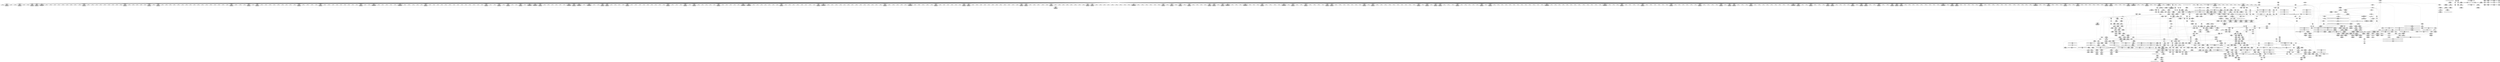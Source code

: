 digraph {
	CE0x5b3b6f0 [shape=record,shape=Mrecord,label="{CE0x5b3b6f0|inode_has_perm:tmp6|*LoadInst*|security/selinux/hooks.c,1611|*SummSource*}"]
	CE0x5b44fb0 [shape=record,shape=Mrecord,label="{CE0x5b44fb0|inode_has_perm:tmp20|security/selinux/hooks.c,1618|*SummSource*}"]
	CE0x5b18310 [shape=record,shape=Mrecord,label="{CE0x5b18310|cred_sid:security|security/selinux/hooks.c,196|*SummSink*}"]
	CE0x5b08e90 [shape=record,shape=Mrecord,label="{CE0x5b08e90|104:_%struct.inode*,_:_CRE_40,48_|*MultipleSource*|Function::selinux_inode_follow_link&Arg::dentry::|Function::dentry_has_perm&Arg::dentry::|security/selinux/hooks.c,1627}"]
	CE0x5b128f0 [shape=record,shape=Mrecord,label="{CE0x5b128f0|i8_10|*Constant*}"]
	CE0x5ad2e90 [shape=record,shape=Mrecord,label="{CE0x5ad2e90|i64*_getelementptr_inbounds_(_8_x_i64_,_8_x_i64_*___llvm_gcov_ctr154,_i64_0,_i64_6)|*Constant*}"]
	CE0x5b34d20 [shape=record,shape=Mrecord,label="{CE0x5b34d20|12:_i32,_56:_i8*,_:_CRE_871,872_}"]
	CE0x5b02570 [shape=record,shape=Mrecord,label="{CE0x5b02570|cred_sid:tmp2|*SummSource*}"]
	CE0x5b180f0 [shape=record,shape=Mrecord,label="{CE0x5b180f0|cred_sid:tmp|*SummSource*}"]
	CE0x5b29660 [shape=record,shape=Mrecord,label="{CE0x5b29660|12:_i32,_56:_i8*,_:_CRE_485,486_}"]
	CE0x5aa4dc0 [shape=record,shape=Mrecord,label="{CE0x5aa4dc0|selinux_inode_follow_link:tmp10|security/selinux/hooks.c,2812|*SummSink*}"]
	CE0x5ad5430 [shape=record,shape=Mrecord,label="{CE0x5ad5430|12:_i32,_56:_i8*,_:_CRE_104,112_|*MultipleSource*|*LoadInst*|security/selinux/hooks.c,1627|Function::inode_has_perm&Arg::inode::|security/selinux/hooks.c,1611}"]
	CE0x5b012d0 [shape=record,shape=Mrecord,label="{CE0x5b012d0|get_current:tmp1|*SummSource*}"]
	CE0x5b05e80 [shape=record,shape=Mrecord,label="{CE0x5b05e80|dentry_has_perm:tmp2}"]
	CE0x5aa8350 [shape=record,shape=Mrecord,label="{CE0x5aa8350|selinux_inode_follow_link:tmp1|*SummSource*}"]
	CE0x5b40ba0 [shape=record,shape=Mrecord,label="{CE0x5b40ba0|inode_has_perm:tmp15|*LoadInst*|security/selinux/hooks.c,1615|*SummSink*}"]
	CE0x5b68ac0 [shape=record,shape=Mrecord,label="{CE0x5b68ac0|i64*_getelementptr_inbounds_(_5_x_i64_,_5_x_i64_*___llvm_gcov_ctr155,_i64_0,_i64_4)|*Constant*|*SummSource*}"]
	CE0x5b0d870 [shape=record,shape=Mrecord,label="{CE0x5b0d870|__validate_creds:entry|*SummSink*}"]
	CE0x5b3a930 [shape=record,shape=Mrecord,label="{CE0x5b3a930|12:_i32,_56:_i8*,_:_CRE_979,980_}"]
	CE0x5b18880 [shape=record,shape=Mrecord,label="{CE0x5b18880|cred_sid:tmp4|*LoadInst*|security/selinux/hooks.c,196|*SummSink*}"]
	CE0x5b0ab00 [shape=record,shape=Mrecord,label="{CE0x5b0ab00|104:_%struct.inode*,_:_CRE_148,149_}"]
	CE0x5abc1d0 [shape=record,shape=Mrecord,label="{CE0x5abc1d0|__validate_creds:tobool|include/linux/cred.h,173}"]
	CE0x5aa30b0 [shape=record,shape=Mrecord,label="{CE0x5aa30b0|%struct.task_struct*_(%struct.task_struct**)*_asm_movq_%gs:$_1:P_,$0_,_r,im,_dirflag_,_fpsr_,_flags_|*SummSink*}"]
	CE0x5af1110 [shape=record,shape=Mrecord,label="{CE0x5af1110|i32_0|*Constant*}"]
	CE0x5ab2a70 [shape=record,shape=Mrecord,label="{CE0x5ab2a70|i64*_getelementptr_inbounds_(_11_x_i64_,_11_x_i64_*___llvm_gcov_ctr230,_i64_0,_i64_8)|*Constant*}"]
	CE0x5acc760 [shape=record,shape=Mrecord,label="{CE0x5acc760|i64*_getelementptr_inbounds_(_2_x_i64_,_2_x_i64_*___llvm_gcov_ctr98,_i64_0,_i64_0)|*Constant*|*SummSource*}"]
	CE0x5b21c70 [shape=record,shape=Mrecord,label="{CE0x5b21c70|12:_i32,_56:_i8*,_:_CRE_256,257_}"]
	CE0x5af4690 [shape=record,shape=Mrecord,label="{CE0x5af4690|__validate_creds:tmp4|include/linux/cred.h,173}"]
	CE0x5af4510 [shape=record,shape=Mrecord,label="{CE0x5af4510|__validate_creds:tmp3|include/linux/cred.h,173|*SummSource*}"]
	CE0x5b33430 [shape=record,shape=Mrecord,label="{CE0x5b33430|12:_i32,_56:_i8*,_:_CRE_808,816_|*MultipleSource*|*LoadInst*|security/selinux/hooks.c,1627|Function::inode_has_perm&Arg::inode::|security/selinux/hooks.c,1611}"]
	CE0x5ac97e0 [shape=record,shape=Mrecord,label="{CE0x5ac97e0|selinux_inode_follow_link:tmp21|security/selinux/hooks.c,2812}"]
	CE0x5b24860 [shape=record,shape=Mrecord,label="{CE0x5b24860|12:_i32,_56:_i8*,_:_CRE_293,294_}"]
	CE0x5b2ef70 [shape=record,shape=Mrecord,label="{CE0x5b2ef70|12:_i32,_56:_i8*,_:_CRE_604,605_}"]
	CE0x5ab80c0 [shape=record,shape=Mrecord,label="{CE0x5ab80c0|__validate_creds:lnot.ext|include/linux/cred.h,173|*SummSink*}"]
	CE0x5b4d630 [shape=record,shape=Mrecord,label="{CE0x5b4d630|inode_has_perm:tmp10|security/selinux/hooks.c,1611|*SummSource*}"]
	CE0x5b05b90 [shape=record,shape=Mrecord,label="{CE0x5b05b90|inode_has_perm:do.end|*SummSink*}"]
	CE0x5b406f0 [shape=record,shape=Mrecord,label="{CE0x5b406f0|inode_has_perm:i_security|security/selinux/hooks.c,1615}"]
	CE0x5aa5740 [shape=record,shape=Mrecord,label="{CE0x5aa5740|__validate_creds:lnot1|include/linux/cred.h,173|*SummSink*}"]
	CE0x5aaf170 [shape=record,shape=Mrecord,label="{CE0x5aaf170|i64*_getelementptr_inbounds_(_11_x_i64_,_11_x_i64_*___llvm_gcov_ctr230,_i64_0,_i64_8)|*Constant*|*SummSource*}"]
	CE0x5af4800 [shape=record,shape=Mrecord,label="{CE0x5af4800|__validate_creds:tmp4|include/linux/cred.h,173|*SummSource*}"]
	CE0x5b30730 [shape=record,shape=Mrecord,label="{CE0x5b30730|12:_i32,_56:_i8*,_:_CRE_624,628_|*MultipleSource*|*LoadInst*|security/selinux/hooks.c,1627|Function::inode_has_perm&Arg::inode::|security/selinux/hooks.c,1611}"]
	CE0x5b4a9e0 [shape=record,shape=Mrecord,label="{CE0x5b4a9e0|GLOBAL:llvm.expect.i64|*Constant*|*SummSink*}"]
	CE0x5b2c5e0 [shape=record,shape=Mrecord,label="{CE0x5b2c5e0|12:_i32,_56:_i8*,_:_CRE_569,570_}"]
	CE0x5ad2970 [shape=record,shape=Mrecord,label="{CE0x5ad2970|selinux_inode_follow_link:tmp19|security/selinux/hooks.c,2812|*SummSource*}"]
	CE0x5b0bc20 [shape=record,shape=Mrecord,label="{CE0x5b0bc20|get_current:tmp3|*SummSource*}"]
	CE0x5b3a4f0 [shape=record,shape=Mrecord,label="{CE0x5b3a4f0|12:_i32,_56:_i8*,_:_CRE_977,978_}"]
	CE0x5b4b6f0 [shape=record,shape=Mrecord,label="{CE0x5b4b6f0|i64_4|*Constant*}"]
	CE0x5acb720 [shape=record,shape=Mrecord,label="{CE0x5acb720|i32_2|*Constant*}"]
	CE0x5ad7290 [shape=record,shape=Mrecord,label="{CE0x5ad7290|dentry_has_perm:bb|*SummSource*}"]
	CE0x5b05f60 [shape=record,shape=Mrecord,label="{CE0x5b05f60|dentry_has_perm:tmp2|*SummSink*}"]
	CE0x5ac5a00 [shape=record,shape=Mrecord,label="{CE0x5ac5a00|i64_0|*Constant*|*SummSource*}"]
	CE0x5ac2db0 [shape=record,shape=Mrecord,label="{CE0x5ac2db0|selinux_inode_follow_link:if.then|*SummSink*}"]
	CE0x5af6480 [shape=record,shape=Mrecord,label="{CE0x5af6480|i64*_getelementptr_inbounds_(_8_x_i64_,_8_x_i64_*___llvm_gcov_ctr154,_i64_0,_i64_0)|*Constant*}"]
	CE0x5b29070 [shape=record,shape=Mrecord,label="{CE0x5b29070|12:_i32,_56:_i8*,_:_CRE_480,481_}"]
	CE0x5b4c6a0 [shape=record,shape=Mrecord,label="{CE0x5b4c6a0|inode_has_perm:tmp9|security/selinux/hooks.c,1611|*SummSource*}"]
	CE0x5b349c0 [shape=record,shape=Mrecord,label="{CE0x5b349c0|12:_i32,_56:_i8*,_:_CRE_868,869_}"]
	CE0x5aa9aa0 [shape=record,shape=Mrecord,label="{CE0x5aa9aa0|104:_%struct.inode*,_:_CRE_213,214_}"]
	CE0x5b2fb50 [shape=record,shape=Mrecord,label="{CE0x5b2fb50|12:_i32,_56:_i8*,_:_CRE_614,615_}"]
	CE0x5b69c90 [shape=record,shape=Mrecord,label="{CE0x5b69c90|__validate_creds:tmp9|include/linux/cred.h,175|*SummSink*}"]
	CE0x5ac2500 [shape=record,shape=Mrecord,label="{CE0x5ac2500|get_current:tmp3}"]
	CE0x5ac9bb0 [shape=record,shape=Mrecord,label="{CE0x5ac9bb0|selinux_inode_follow_link:call5|security/selinux/hooks.c,2814}"]
	CE0x5b33870 [shape=record,shape=Mrecord,label="{CE0x5b33870|12:_i32,_56:_i8*,_:_CRE_824,832_|*MultipleSource*|*LoadInst*|security/selinux/hooks.c,1627|Function::inode_has_perm&Arg::inode::|security/selinux/hooks.c,1611}"]
	CE0x5b329c0 [shape=record,shape=Mrecord,label="{CE0x5b329c0|12:_i32,_56:_i8*,_:_CRE_760,768_|*MultipleSource*|*LoadInst*|security/selinux/hooks.c,1627|Function::inode_has_perm&Arg::inode::|security/selinux/hooks.c,1611}"]
	CE0x5b4e8a0 [shape=record,shape=Mrecord,label="{CE0x5b4e8a0|inode_has_perm:tmp12|security/selinux/hooks.c,1612}"]
	CE0x5b06b50 [shape=record,shape=Mrecord,label="{CE0x5b06b50|104:_%struct.inode*,_:_CRE_311,312_}"]
	CE0x5b192a0 [shape=record,shape=Mrecord,label="{CE0x5b192a0|cred_sid:sid|security/selinux/hooks.c,197}"]
	CE0x5b63390 [shape=record,shape=Mrecord,label="{CE0x5b63390|i32_3|*Constant*}"]
	CE0x5b1f5a0 [shape=record,shape=Mrecord,label="{CE0x5b1f5a0|12:_i32,_56:_i8*,_:_CRE_196,197_}"]
	CE0x5b15c40 [shape=record,shape=Mrecord,label="{CE0x5b15c40|i32_0|*Constant*}"]
	CE0x5b1e790 [shape=record,shape=Mrecord,label="{CE0x5b1e790|12:_i32,_56:_i8*,_:_CRE_181,182_}"]
	CE0x5b32580 [shape=record,shape=Mrecord,label="{CE0x5b32580|12:_i32,_56:_i8*,_:_CRE_744,752_|*MultipleSource*|*LoadInst*|security/selinux/hooks.c,1627|Function::inode_has_perm&Arg::inode::|security/selinux/hooks.c,1611}"]
	CE0x5aaa4f0 [shape=record,shape=Mrecord,label="{CE0x5aaa4f0|104:_%struct.inode*,_:_CRE_224,232_|*MultipleSource*|Function::selinux_inode_follow_link&Arg::dentry::|Function::dentry_has_perm&Arg::dentry::|security/selinux/hooks.c,1627}"]
	CE0x5b15ff0 [shape=record,shape=Mrecord,label="{CE0x5b15ff0|inode_has_perm:return}"]
	CE0x5abd230 [shape=record,shape=Mrecord,label="{CE0x5abd230|i64_5|*Constant*|*SummSource*}"]
	CE0x5b44410 [shape=record,shape=Mrecord,label="{CE0x5b44410|i64*_getelementptr_inbounds_(_8_x_i64_,_8_x_i64_*___llvm_gcov_ctr154,_i64_0,_i64_7)|*Constant*|*SummSource*}"]
	CE0x5abdfd0 [shape=record,shape=Mrecord,label="{CE0x5abdfd0|selinux_inode_follow_link:tmp5|security/selinux/hooks.c,2812|*SummSink*}"]
	CE0x5b0acb0 [shape=record,shape=Mrecord,label="{CE0x5b0acb0|104:_%struct.inode*,_:_CRE_150,151_}"]
	CE0x5b20e90 [shape=record,shape=Mrecord,label="{CE0x5b20e90|12:_i32,_56:_i8*,_:_CRE_244,245_}"]
	CE0x5ab9a20 [shape=record,shape=Mrecord,label="{CE0x5ab9a20|12:_i32,_56:_i8*,_:_CRE_72,76_|*MultipleSource*|*LoadInst*|security/selinux/hooks.c,1627|Function::inode_has_perm&Arg::inode::|security/selinux/hooks.c,1611}"]
	CE0x5acf100 [shape=record,shape=Mrecord,label="{CE0x5acf100|get_current:bb}"]
	CE0x5aadce0 [shape=record,shape=Mrecord,label="{CE0x5aadce0|i64_3|*Constant*}"]
	CE0x5b24990 [shape=record,shape=Mrecord,label="{CE0x5b24990|12:_i32,_56:_i8*,_:_CRE_294,295_}"]
	CE0x5b22720 [shape=record,shape=Mrecord,label="{CE0x5b22720|12:_i32,_56:_i8*,_:_CRE_265,266_}"]
	CE0x5aabf00 [shape=record,shape=Mrecord,label="{CE0x5aabf00|selinux_inode_follow_link:tmp1|*SummSink*}"]
	CE0x5b49410 [shape=record,shape=Mrecord,label="{CE0x5b49410|inode_has_perm:lnot1|security/selinux/hooks.c,1611}"]
	CE0x5b29c50 [shape=record,shape=Mrecord,label="{CE0x5b29c50|12:_i32,_56:_i8*,_:_CRE_500,504_|*MultipleSource*|*LoadInst*|security/selinux/hooks.c,1627|Function::inode_has_perm&Arg::inode::|security/selinux/hooks.c,1611}"]
	CE0x5b44e30 [shape=record,shape=Mrecord,label="{CE0x5b44e30|inode_has_perm:tmp20|security/selinux/hooks.c,1618}"]
	CE0x5b14b30 [shape=record,shape=Mrecord,label="{CE0x5b14b30|12:_i32,_56:_i8*,_:_CRE_166,167_}"]
	CE0x5b1e2e0 [shape=record,shape=Mrecord,label="{CE0x5b1e2e0|12:_i32,_56:_i8*,_:_CRE_176,177_}"]
	CE0x5acbab0 [shape=record,shape=Mrecord,label="{CE0x5acbab0|dentry_has_perm:dentry|Function::dentry_has_perm&Arg::dentry::|*SummSink*}"]
	CE0x5b21b40 [shape=record,shape=Mrecord,label="{CE0x5b21b40|12:_i32,_56:_i8*,_:_CRE_255,256_}"]
	CE0x5b497d0 [shape=record,shape=Mrecord,label="{CE0x5b497d0|inode_has_perm:lnot1|security/selinux/hooks.c,1611|*SummSource*}"]
	CE0x6ecd8a0 [shape=record,shape=Mrecord,label="{CE0x6ecd8a0|selinux_inode_follow_link:bb|*SummSource*}"]
	CE0x5ad3ec0 [shape=record,shape=Mrecord,label="{CE0x5ad3ec0|GLOBAL:cred_sid|*Constant*}"]
	CE0x5af0b60 [shape=record,shape=Mrecord,label="{CE0x5af0b60|_call_void_mcount()_#3|*SummSource*}"]
	CE0x5b1c770 [shape=record,shape=Mrecord,label="{CE0x5b1c770|cred_sid:tmp6|security/selinux/hooks.c,197|*SummSink*}"]
	CE0x5ac4a20 [shape=record,shape=Mrecord,label="{CE0x5ac4a20|selinux_inode_follow_link:tmp11|security/selinux/hooks.c,2812|*SummSource*}"]
	CE0x5b07e40 [shape=record,shape=Mrecord,label="{CE0x5b07e40|i64*_getelementptr_inbounds_(_5_x_i64_,_5_x_i64_*___llvm_gcov_ctr155,_i64_0,_i64_4)|*Constant*}"]
	CE0x5aca5d0 [shape=record,shape=Mrecord,label="{CE0x5aca5d0|dentry_has_perm:entry}"]
	CE0x5acc5f0 [shape=record,shape=Mrecord,label="{CE0x5acc5f0|_ret_i32_%call,_!dbg_!27723|security/selinux/hooks.c,1632|*SummSink*}"]
	CE0x5b4ac50 [shape=record,shape=Mrecord,label="{CE0x5b4ac50|inode_has_perm:expval|security/selinux/hooks.c,1611|*SummSource*}"]
	CE0x5ac9000 [shape=record,shape=Mrecord,label="{CE0x5ac9000|i32_78|*Constant*|*SummSource*}"]
	CE0x5ac5360 [shape=record,shape=Mrecord,label="{CE0x5ac5360|i64*_getelementptr_inbounds_(_11_x_i64_,_11_x_i64_*___llvm_gcov_ctr230,_i64_0,_i64_6)|*Constant*}"]
	CE0x5b6a610 [shape=record,shape=Mrecord,label="{CE0x5b6a610|i64*_getelementptr_inbounds_(_2_x_i64_,_2_x_i64_*___llvm_gcov_ctr131,_i64_0,_i64_0)|*Constant*|*SummSource*}"]
	CE0x5b251e0 [shape=record,shape=Mrecord,label="{CE0x5b251e0|12:_i32,_56:_i8*,_:_CRE_301,302_}"]
	CE0x5b00cf0 [shape=record,shape=Mrecord,label="{CE0x5b00cf0|__validate_creds:tmp2|include/linux/cred.h,173|*SummSource*}"]
	CE0x5b16240 [shape=record,shape=Mrecord,label="{CE0x5b16240|i32_4|*Constant*|*SummSink*}"]
	CE0x5b00780 [shape=record,shape=Mrecord,label="{CE0x5b00780|104:_%struct.inode*,_:_CRE_178,179_}"]
	CE0x5b278a0 [shape=record,shape=Mrecord,label="{CE0x5b278a0|12:_i32,_56:_i8*,_:_CRE_424,432_|*MultipleSource*|*LoadInst*|security/selinux/hooks.c,1627|Function::inode_has_perm&Arg::inode::|security/selinux/hooks.c,1611}"]
	CE0x5b2e260 [shape=record,shape=Mrecord,label="{CE0x5b2e260|12:_i32,_56:_i8*,_:_CRE_593,594_}"]
	CE0x5b2f8f0 [shape=record,shape=Mrecord,label="{CE0x5b2f8f0|12:_i32,_56:_i8*,_:_CRE_612,613_}"]
	CE0x76aefe0 [shape=record,shape=Mrecord,label="{CE0x76aefe0|selinux_inode_follow_link:tmp|*SummSink*}"]
	CE0x5b15f30 [shape=record,shape=Mrecord,label="{CE0x5b15f30|inode_has_perm:do.body|*SummSink*}"]
	CE0x5abd750 [shape=record,shape=Mrecord,label="{CE0x5abd750|i64_2|*Constant*|*SummSource*}"]
	CE0x5b1f960 [shape=record,shape=Mrecord,label="{CE0x5b1f960|12:_i32,_56:_i8*,_:_CRE_200,201_}"]
	CE0x5af8e60 [shape=record,shape=Mrecord,label="{CE0x5af8e60|avc_has_perm:entry}"]
	CE0x5acb3d0 [shape=record,shape=Mrecord,label="{CE0x5acb3d0|selinux_inode_follow_link:dentry|Function::selinux_inode_follow_link&Arg::dentry::|*SummSink*}"]
	CE0x5b1ff00 [shape=record,shape=Mrecord,label="{CE0x5b1ff00|12:_i32,_56:_i8*,_:_CRE_206,207_}"]
	CE0x5af1220 [shape=record,shape=Mrecord,label="{CE0x5af1220|__validate_creds:line|Function::__validate_creds&Arg::line::|*SummSink*}"]
	CE0x5b23c80 [shape=record,shape=Mrecord,label="{CE0x5b23c80|12:_i32,_56:_i8*,_:_CRE_283,284_}"]
	CE0x5b37910 [shape=record,shape=Mrecord,label="{CE0x5b37910|12:_i32,_56:_i8*,_:_CRE_908,909_}"]
	CE0x5ac6380 [shape=record,shape=Mrecord,label="{CE0x5ac6380|selinux_inode_follow_link:if.end|*SummSource*}"]
	CE0x5b46570 [shape=record,shape=Mrecord,label="{CE0x5b46570|__validate_creds:tmp}"]
	CE0x5b0ef00 [shape=record,shape=Mrecord,label="{CE0x5b0ef00|inode_has_perm:tmp|*SummSource*}"]
	CE0x5b39cb0 [shape=record,shape=Mrecord,label="{CE0x5b39cb0|12:_i32,_56:_i8*,_:_CRE_952,960_|*MultipleSource*|*LoadInst*|security/selinux/hooks.c,1627|Function::inode_has_perm&Arg::inode::|security/selinux/hooks.c,1611}"]
	CE0x5aaea60 [shape=record,shape=Mrecord,label="{CE0x5aaea60|selinux_inode_follow_link:entry|*SummSource*}"]
	CE0x5b4a240 [shape=record,shape=Mrecord,label="{CE0x5b4a240|inode_has_perm:conv|security/selinux/hooks.c,1611|*SummSink*}"]
	CE0x5b436d0 [shape=record,shape=Mrecord,label="{CE0x5b436d0|avc_has_perm:auditdata|Function::avc_has_perm&Arg::auditdata::|*SummSink*}"]
	CE0x5abe110 [shape=record,shape=Mrecord,label="{CE0x5abe110|selinux_inode_follow_link:tmp6|security/selinux/hooks.c,2812}"]
	CE0x5ab9400 [shape=record,shape=Mrecord,label="{CE0x5ab9400|12:_i32,_56:_i8*,_:_CRE_159,160_}"]
	CE0x5b0a020 [shape=record,shape=Mrecord,label="{CE0x5b0a020|104:_%struct.inode*,_:_CRE_95,96_}"]
	CE0x5b2b7d0 [shape=record,shape=Mrecord,label="{CE0x5b2b7d0|12:_i32,_56:_i8*,_:_CRE_557,558_}"]
	CE0x5aa1390 [shape=record,shape=Mrecord,label="{CE0x5aa1390|selinux_inode_follow_link:tmp13|security/selinux/hooks.c,2812}"]
	CE0x5af19a0 [shape=record,shape=Mrecord,label="{CE0x5af19a0|inode_has_perm:bb|*SummSource*}"]
	CE0x5aad8b0 [shape=record,shape=Mrecord,label="{CE0x5aad8b0|_call_void_mcount()_#3|*SummSink*}"]
	CE0x5b2d550 [shape=record,shape=Mrecord,label="{CE0x5b2d550|12:_i32,_56:_i8*,_:_CRE_582,583_}"]
	CE0x5b32e00 [shape=record,shape=Mrecord,label="{CE0x5b32e00|12:_i32,_56:_i8*,_:_CRE_776,792_|*MultipleSource*|*LoadInst*|security/selinux/hooks.c,1627|Function::inode_has_perm&Arg::inode::|security/selinux/hooks.c,1611}"]
	"CONST[source:0(mediator),value:0(static)][purpose:{operation}][SnkIdx:3]"
	CE0x5ad35a0 [shape=record,shape=Mrecord,label="{CE0x5ad35a0|inode_has_perm:tmp14|security/selinux/hooks.c,1614}"]
	CE0x5aaec30 [shape=record,shape=Mrecord,label="{CE0x5aaec30|selinux_inode_follow_link:if.end|*SummSink*}"]
	CE0x5b45490 [shape=record,shape=Mrecord,label="{CE0x5b45490|__validate_creds:bb}"]
	CE0x5b48c80 [shape=record,shape=Mrecord,label="{CE0x5b48c80|inode_has_perm:tobool|security/selinux/hooks.c,1611|*SummSource*}"]
	CE0x5b14ef0 [shape=record,shape=Mrecord,label="{CE0x5b14ef0|12:_i32,_56:_i8*,_:_CRE_170,171_}"]
	CE0x5b00960 [shape=record,shape=Mrecord,label="{CE0x5b00960|104:_%struct.inode*,_:_CRE_180,181_}"]
	CE0x5b33020 [shape=record,shape=Mrecord,label="{CE0x5b33020|12:_i32,_56:_i8*,_:_CRE_792,800_|*MultipleSource*|*LoadInst*|security/selinux/hooks.c,1627|Function::inode_has_perm&Arg::inode::|security/selinux/hooks.c,1611}"]
	CE0x5aa89e0 [shape=record,shape=Mrecord,label="{CE0x5aa89e0|%struct.task_struct*_(%struct.task_struct**)*_asm_movq_%gs:$_1:P_,$0_,_r,im,_dirflag_,_fpsr_,_flags_}"]
	CE0x5b1ef10 [shape=record,shape=Mrecord,label="{CE0x5b1ef10|12:_i32,_56:_i8*,_:_CRE_189,190_}"]
	CE0x5b025e0 [shape=record,shape=Mrecord,label="{CE0x5b025e0|cred_sid:tmp2|*SummSink*}"]
	CE0x5af8160 [shape=record,shape=Mrecord,label="{CE0x5af8160|inode_has_perm:tmp18|security/selinux/hooks.c,1617|*SummSource*}"]
	CE0x5b2bec0 [shape=record,shape=Mrecord,label="{CE0x5b2bec0|12:_i32,_56:_i8*,_:_CRE_563,564_}"]
	CE0x5aefe20 [shape=record,shape=Mrecord,label="{CE0x5aefe20|12:_i32,_56:_i8*,_:_CRE_76,80_|*MultipleSource*|*LoadInst*|security/selinux/hooks.c,1627|Function::inode_has_perm&Arg::inode::|security/selinux/hooks.c,1611}"]
	CE0x5b1c270 [shape=record,shape=Mrecord,label="{CE0x5b1c270|0:_i32,_4:_i32,_8:_i32,_12:_i32,_:_CMRE_20,24_|*MultipleSource*|security/selinux/hooks.c,196|*LoadInst*|security/selinux/hooks.c,196|security/selinux/hooks.c,197}"]
	CE0x5aace90 [shape=record,shape=Mrecord,label="{CE0x5aace90|0:_i8,_:_GCMR_selinux_inode_follow_link.__warned_internal_global_i8_0,_section_.data.unlikely_,_align_1:_elem_0:default:}"]
	CE0x5b39a50 [shape=record,shape=Mrecord,label="{CE0x5b39a50|12:_i32,_56:_i8*,_:_CRE_936,944_|*MultipleSource*|*LoadInst*|security/selinux/hooks.c,1627|Function::inode_has_perm&Arg::inode::|security/selinux/hooks.c,1611}"]
	CE0x5b43330 [shape=record,shape=Mrecord,label="{CE0x5b43330|inode_has_perm:tmp17|security/selinux/hooks.c,1617|*SummSink*}"]
	CE0x5b01d60 [shape=record,shape=Mrecord,label="{CE0x5b01d60|COLLAPSED:_CMRE:_elem_0:default:}"]
	CE0x5b029e0 [shape=record,shape=Mrecord,label="{CE0x5b029e0|i64*_getelementptr_inbounds_(_8_x_i64_,_8_x_i64_*___llvm_gcov_ctr154,_i64_0,_i64_0)|*Constant*|*SummSink*}"]
	CE0x5b0a110 [shape=record,shape=Mrecord,label="{CE0x5b0a110|104:_%struct.inode*,_:_CRE_96,104_|*MultipleSource*|Function::selinux_inode_follow_link&Arg::dentry::|Function::dentry_has_perm&Arg::dentry::|security/selinux/hooks.c,1627}"]
	CE0x5b4e9d0 [shape=record,shape=Mrecord,label="{CE0x5b4e9d0|inode_has_perm:tmp12|security/selinux/hooks.c,1612|*SummSource*}"]
	CE0x5aba920 [shape=record,shape=Mrecord,label="{CE0x5aba920|inode_has_perm:inode|Function::inode_has_perm&Arg::inode::|*SummSource*}"]
	CE0x5b48e00 [shape=record,shape=Mrecord,label="{CE0x5b48e00|inode_has_perm:tobool|security/selinux/hooks.c,1611|*SummSink*}"]
	CE0x5b410d0 [shape=record,shape=Mrecord,label="{CE0x5b410d0|inode_has_perm:sid3|security/selinux/hooks.c,1617|*SummSource*}"]
	CE0x5ad27b0 [shape=record,shape=Mrecord,label="{CE0x5ad27b0|i64*_getelementptr_inbounds_(_11_x_i64_,_11_x_i64_*___llvm_gcov_ctr230,_i64_0,_i64_10)|*Constant*}"]
	CE0x5af0710 [shape=record,shape=Mrecord,label="{CE0x5af0710|__validate_creds:if.end|*SummSink*}"]
	CE0x5b448a0 [shape=record,shape=Mrecord,label="{CE0x5b448a0|inode_has_perm:tmp19|security/selinux/hooks.c,1618}"]
	CE0x5aba040 [shape=record,shape=Mrecord,label="{CE0x5aba040|inode_has_perm:entry}"]
	CE0x5aa2c80 [shape=record,shape=Mrecord,label="{CE0x5aa2c80|selinux_inode_follow_link:tmp9|security/selinux/hooks.c,2812}"]
	CE0x5b073c0 [shape=record,shape=Mrecord,label="{CE0x5b073c0|dentry_has_perm:tmp4|*LoadInst*|security/selinux/hooks.c,1627}"]
	CE0x5b23300 [shape=record,shape=Mrecord,label="{CE0x5b23300|12:_i32,_56:_i8*,_:_CRE_275,276_}"]
	CE0x5abac30 [shape=record,shape=Mrecord,label="{CE0x5abac30|inode_has_perm:perms|Function::inode_has_perm&Arg::perms::}"]
	CE0x5b06e20 [shape=record,shape=Mrecord,label="{CE0x5b06e20|104:_%struct.inode*,_:_CRE_314,315_}"]
	CE0x5aba570 [shape=record,shape=Mrecord,label="{CE0x5aba570|inode_has_perm:cred|Function::inode_has_perm&Arg::cred::|*SummSink*}"]
	CE0x5b150d0 [shape=record,shape=Mrecord,label="{CE0x5b150d0|12:_i32,_56:_i8*,_:_CRE_172,173_}"]
	CE0x5b14770 [shape=record,shape=Mrecord,label="{CE0x5b14770|12:_i32,_56:_i8*,_:_CRE_162,163_}"]
	CE0x5aafc30 [shape=record,shape=Mrecord,label="{CE0x5aafc30|selinux_inode_follow_link:tmp16|security/selinux/hooks.c,2812|*SummSource*}"]
	CE0x5ace370 [shape=record,shape=Mrecord,label="{CE0x5ace370|104:_%struct.inode*,_:_CRE_206,207_}"]
	CE0x5a9eb60 [shape=record,shape=Mrecord,label="{CE0x5a9eb60|selinux_inode_follow_link:if.then|*SummSource*}"]
	CE0x5b22130 [shape=record,shape=Mrecord,label="{CE0x5b22130|12:_i32,_56:_i8*,_:_CRE_260,261_}"]
	CE0x5b256a0 [shape=record,shape=Mrecord,label="{CE0x5b256a0|12:_i32,_56:_i8*,_:_CRE_305,306_}"]
	CE0x5aadc70 [shape=record,shape=Mrecord,label="{CE0x5aadc70|get_current:tmp|*SummSink*}"]
	CE0x5b13930 [shape=record,shape=Mrecord,label="{CE0x5b13930|GLOBAL:inode_has_perm|*Constant*|*SummSource*}"]
	CE0x5b001e0 [shape=record,shape=Mrecord,label="{CE0x5b001e0|104:_%struct.inode*,_:_CRE_172,173_}"]
	CE0x5b0abc0 [shape=record,shape=Mrecord,label="{CE0x5b0abc0|104:_%struct.inode*,_:_CRE_149,150_}"]
	CE0x5b267a0 [shape=record,shape=Mrecord,label="{CE0x5b267a0|12:_i32,_56:_i8*,_:_CRE_352,360_|*MultipleSource*|*LoadInst*|security/selinux/hooks.c,1627|Function::inode_has_perm&Arg::inode::|security/selinux/hooks.c,1611}"]
	CE0x5abcd10 [shape=record,shape=Mrecord,label="{CE0x5abcd10|__validate_creds:if.then|*SummSink*}"]
	CE0x5b39460 [shape=record,shape=Mrecord,label="{CE0x5b39460|12:_i32,_56:_i8*,_:_CRE_931,932_}"]
	CE0x5ace190 [shape=record,shape=Mrecord,label="{CE0x5ace190|104:_%struct.inode*,_:_CRE_204,205_}"]
	CE0x5acc030 [shape=record,shape=Mrecord,label="{CE0x5acc030|dentry_has_perm:av|Function::dentry_has_perm&Arg::av::}"]
	"CONST[source:0(mediator),value:2(dynamic)][purpose:{subject}][SnkIdx:0]"
	CE0x5b24140 [shape=record,shape=Mrecord,label="{CE0x5b24140|12:_i32,_56:_i8*,_:_CRE_287,288_}"]
	CE0x5acafe0 [shape=record,shape=Mrecord,label="{CE0x5acafe0|selinux_inode_follow_link:dentry|Function::selinux_inode_follow_link&Arg::dentry::}"]
	CE0x5b69fe0 [shape=record,shape=Mrecord,label="{CE0x5b69fe0|cred_sid:bb|*SummSource*}"]
	CE0x5b1f1e0 [shape=record,shape=Mrecord,label="{CE0x5b1f1e0|12:_i32,_56:_i8*,_:_CRE_192,193_}"]
	CE0x5b17430 [shape=record,shape=Mrecord,label="{CE0x5b17430|inode_has_perm:i_flags|security/selinux/hooks.c,1611|*SummSource*}"]
	CE0x5acd560 [shape=record,shape=Mrecord,label="{CE0x5acd560|104:_%struct.inode*,_:_CRE_191,192_}"]
	CE0x5ac4f80 [shape=record,shape=Mrecord,label="{CE0x5ac4f80|selinux_inode_follow_link:tmp12|security/selinux/hooks.c,2812|*SummSource*}"]
	CE0x5b36020 [shape=record,shape=Mrecord,label="{CE0x5b36020|12:_i32,_56:_i8*,_:_CRE_887,888_}"]
	CE0x5b466f0 [shape=record,shape=Mrecord,label="{CE0x5b466f0|__validate_creds:if.end}"]
	CE0x5abfc30 [shape=record,shape=Mrecord,label="{CE0x5abfc30|i64*_getelementptr_inbounds_(_5_x_i64_,_5_x_i64_*___llvm_gcov_ctr155,_i64_0,_i64_3)|*Constant*}"]
	CE0x5aa5610 [shape=record,shape=Mrecord,label="{CE0x5aa5610|__validate_creds:lnot1|include/linux/cred.h,173|*SummSource*}"]
	CE0x5b21550 [shape=record,shape=Mrecord,label="{CE0x5b21550|12:_i32,_56:_i8*,_:_CRE_250,251_}"]
	CE0x5abe200 [shape=record,shape=Mrecord,label="{CE0x5abe200|selinux_inode_follow_link:tmp6|security/selinux/hooks.c,2812|*SummSource*}"]
	CE0x5ac7820 [shape=record,shape=Mrecord,label="{CE0x5ac7820|selinux_inode_follow_link:tmp20|security/selinux/hooks.c,2812|*SummSource*}"]
	CE0x5b477e0 [shape=record,shape=Mrecord,label="{CE0x5b477e0|avc_has_perm:requested|Function::avc_has_perm&Arg::requested::|*SummSink*}"]
	CE0x5b045c0 [shape=record,shape=Mrecord,label="{CE0x5b045c0|__validate_creds:tmp1|*SummSource*}"]
	CE0x5ab5ab0 [shape=record,shape=Mrecord,label="{CE0x5ab5ab0|12:_i32,_56:_i8*,_:_CRE_153,154_}"]
	CE0x5b2ba00 [shape=record,shape=Mrecord,label="{CE0x5b2ba00|12:_i32,_56:_i8*,_:_CRE_559,560_}"]
	CE0x5ab6b10 [shape=record,shape=Mrecord,label="{CE0x5ab6b10|__validate_creds:lnot|include/linux/cred.h,173}"]
	CE0x5b26020 [shape=record,shape=Mrecord,label="{CE0x5b26020|12:_i32,_56:_i8*,_:_CRE_320,328_|*MultipleSource*|*LoadInst*|security/selinux/hooks.c,1627|Function::inode_has_perm&Arg::inode::|security/selinux/hooks.c,1611}"]
	CE0x5b2e4c0 [shape=record,shape=Mrecord,label="{CE0x5b2e4c0|12:_i32,_56:_i8*,_:_CRE_595,596_}"]
	CE0x5aa41e0 [shape=record,shape=Mrecord,label="{CE0x5aa41e0|i64_5|*Constant*}"]
	CE0x5ad31a0 [shape=record,shape=Mrecord,label="{CE0x5ad31a0|i64*_getelementptr_inbounds_(_8_x_i64_,_8_x_i64_*___llvm_gcov_ctr154,_i64_0,_i64_6)|*Constant*|*SummSink*}"]
	CE0x5b2b620 [shape=record,shape=Mrecord,label="{CE0x5b2b620|12:_i32,_56:_i8*,_:_CRE_555,556_}"]
	CE0x5aa2ad0 [shape=record,shape=Mrecord,label="{CE0x5aa2ad0|i64_4|*Constant*|*SummSource*}"]
	CE0x5acacc0 [shape=record,shape=Mrecord,label="{CE0x5acacc0|dentry_has_perm:cred|Function::dentry_has_perm&Arg::cred::|*SummSource*}"]
	CE0x5ad0ee0 [shape=record,shape=Mrecord,label="{CE0x5ad0ee0|selinux_inode_follow_link:tmp7|security/selinux/hooks.c,2812}"]
	CE0x5b36870 [shape=record,shape=Mrecord,label="{CE0x5b36870|12:_i32,_56:_i8*,_:_CRE_894,895_}"]
	CE0x5b3abe0 [shape=record,shape=Mrecord,label="{CE0x5b3abe0|12:_i32,_56:_i8*,_:_CRE_982,983_}"]
	CE0x5b38750 [shape=record,shape=Mrecord,label="{CE0x5b38750|12:_i32,_56:_i8*,_:_CRE_920,921_}"]
	CE0x5aba500 [shape=record,shape=Mrecord,label="{CE0x5aba500|inode_has_perm:cred|Function::inode_has_perm&Arg::cred::|*SummSource*}"]
	CE0x5ab0990 [shape=record,shape=Mrecord,label="{CE0x5ab0990|GLOBAL:selinux_inode_follow_link.__warned|Global_var:selinux_inode_follow_link.__warned|*SummSource*}"]
	CE0x5b2a710 [shape=record,shape=Mrecord,label="{CE0x5b2a710|12:_i32,_56:_i8*,_:_CRE_528,536_|*MultipleSource*|*LoadInst*|security/selinux/hooks.c,1627|Function::inode_has_perm&Arg::inode::|security/selinux/hooks.c,1611}"]
	CE0x5aff6a0 [shape=record,shape=Mrecord,label="{CE0x5aff6a0|104:_%struct.inode*,_:_CRE_160,161_}"]
	CE0x5aba180 [shape=record,shape=Mrecord,label="{CE0x5aba180|inode_has_perm:entry|*SummSource*}"]
	CE0x5b33650 [shape=record,shape=Mrecord,label="{CE0x5b33650|12:_i32,_56:_i8*,_:_CRE_816,824_|*MultipleSource*|*LoadInst*|security/selinux/hooks.c,1627|Function::inode_has_perm&Arg::inode::|security/selinux/hooks.c,1611}"]
	CE0x5b20820 [shape=record,shape=Mrecord,label="{CE0x5b20820|12:_i32,_56:_i8*,_:_CRE_240,241_}"]
	CE0x5b445d0 [shape=record,shape=Mrecord,label="{CE0x5b445d0|i64*_getelementptr_inbounds_(_8_x_i64_,_8_x_i64_*___llvm_gcov_ctr154,_i64_0,_i64_7)|*Constant*|*SummSink*}"]
	CE0x5b38ae0 [shape=record,shape=Mrecord,label="{CE0x5b38ae0|12:_i32,_56:_i8*,_:_CRE_923,924_}"]
	CE0x5ac9350 [shape=record,shape=Mrecord,label="{CE0x5ac9350|selinux_inode_follow_link:cred4|security/selinux/hooks.c,2812|*SummSource*}"]
	CE0x5acaed0 [shape=record,shape=Mrecord,label="{CE0x5acaed0|dentry_has_perm:cred|Function::dentry_has_perm&Arg::cred::|*SummSink*}"]
	CE0x5aab9c0 [shape=record,shape=Mrecord,label="{CE0x5aab9c0|selinux_inode_follow_link:tmp8|security/selinux/hooks.c,2812|*SummSink*}"]
	CE0x5aeed40 [shape=record,shape=Mrecord,label="{CE0x5aeed40|__validate_creds:cred|Function::__validate_creds&Arg::cred::|*SummSink*}"]
	CE0x5b17e10 [shape=record,shape=Mrecord,label="{CE0x5b17e10|i64*_getelementptr_inbounds_(_2_x_i64_,_2_x_i64_*___llvm_gcov_ctr131,_i64_0,_i64_0)|*Constant*|*SummSink*}"]
	CE0x5b30600 [shape=record,shape=Mrecord,label="{CE0x5b30600|12:_i32,_56:_i8*,_:_CRE_623,624_}"]
	CE0x5abb4c0 [shape=record,shape=Mrecord,label="{CE0x5abb4c0|inode_has_perm:adp|Function::inode_has_perm&Arg::adp::|*SummSink*}"]
	CE0x5ab59c0 [shape=record,shape=Mrecord,label="{CE0x5ab59c0|12:_i32,_56:_i8*,_:_CRE_152,153_}"]
	CE0x5aff970 [shape=record,shape=Mrecord,label="{CE0x5aff970|104:_%struct.inode*,_:_CRE_163,164_}"]
	CE0x5aaf620 [shape=record,shape=Mrecord,label="{CE0x5aaf620|selinux_inode_follow_link:tmp15|security/selinux/hooks.c,2812|*SummSink*}"]
	CE0x5aaf5b0 [shape=record,shape=Mrecord,label="{CE0x5aaf5b0|selinux_inode_follow_link:tmp15|security/selinux/hooks.c,2812|*SummSource*}"]
	CE0x5b4d3f0 [shape=record,shape=Mrecord,label="{CE0x5b4d3f0|inode_has_perm:tmp10|security/selinux/hooks.c,1611}"]
	CE0x5b1fe10 [shape=record,shape=Mrecord,label="{CE0x5b1fe10|12:_i32,_56:_i8*,_:_CRE_205,206_}"]
	CE0x5ad6520 [shape=record,shape=Mrecord,label="{CE0x5ad6520|i32_78|*Constant*}"]
	CE0x5b2bff0 [shape=record,shape=Mrecord,label="{CE0x5b2bff0|12:_i32,_56:_i8*,_:_CRE_564,565_}"]
	CE0x5b100f0 [shape=record,shape=Mrecord,label="{CE0x5b100f0|12:_i32,_56:_i8*,_:_CRE_144,145_}"]
	CE0x5ab5e70 [shape=record,shape=Mrecord,label="{CE0x5ab5e70|12:_i32,_56:_i8*,_:_CRE_157,158_}"]
	CE0x5b344d0 [shape=record,shape=Mrecord,label="{CE0x5b344d0|12:_i32,_56:_i8*,_:_CRE_865,866_}"]
	CE0x5a9e370 [shape=record,shape=Mrecord,label="{CE0x5a9e370|i64_1|*Constant*|*SummSink*}"]
	CE0x5b47080 [shape=record,shape=Mrecord,label="{CE0x5b47080|avc_has_perm:tclass|Function::avc_has_perm&Arg::tclass::|*SummSource*}"]
	CE0x5b004b0 [shape=record,shape=Mrecord,label="{CE0x5b004b0|104:_%struct.inode*,_:_CRE_175,176_}"]
	CE0x5b224c0 [shape=record,shape=Mrecord,label="{CE0x5b224c0|12:_i32,_56:_i8*,_:_CRE_263,264_}"]
	CE0x5b3fca0 [shape=record,shape=Mrecord,label="{CE0x5b3fca0|_ret_i32_%tmp6,_!dbg_!27716|security/selinux/hooks.c,197|*SummSource*}"]
	CE0x5ad5be0 [shape=record,shape=Mrecord,label="{CE0x5ad5be0|get_current:entry}"]
	CE0x5b48a80 [shape=record,shape=Mrecord,label="{CE0x5b48a80|inode_has_perm:and|security/selinux/hooks.c,1611|*SummSink*}"]
	CE0x5b4b4d0 [shape=record,shape=Mrecord,label="{CE0x5b4b4d0|inode_has_perm:tobool2|security/selinux/hooks.c,1611|*SummSink*}"]
	CE0x5af86c0 [shape=record,shape=Mrecord,label="{CE0x5af86c0|inode_has_perm:call4|security/selinux/hooks.c,1617|*SummSource*}"]
	CE0x5affa60 [shape=record,shape=Mrecord,label="{CE0x5affa60|104:_%struct.inode*,_:_CRE_164,165_}"]
	CE0x5af0fa0 [shape=record,shape=Mrecord,label="{CE0x5af0fa0|i32_22|*Constant*}"]
	CE0x5ac64b0 [shape=record,shape=Mrecord,label="{CE0x5ac64b0|selinux_inode_follow_link:do.end}"]
	CE0x5aa23a0 [shape=record,shape=Mrecord,label="{CE0x5aa23a0|i32_0|*Constant*|*SummSource*}"]
	CE0x5b36610 [shape=record,shape=Mrecord,label="{CE0x5b36610|12:_i32,_56:_i8*,_:_CRE_892,893_}"]
	"CONST[source:0(mediator),value:2(dynamic)][purpose:{subject}][SrcIdx:4]"
	CE0x5b1c3e0 [shape=record,shape=Mrecord,label="{CE0x5b1c3e0|cred_sid:tmp6|security/selinux/hooks.c,197}"]
	CE0x5b24f80 [shape=record,shape=Mrecord,label="{CE0x5b24f80|12:_i32,_56:_i8*,_:_CRE_299,300_}"]
	CE0x5aadd50 [shape=record,shape=Mrecord,label="{CE0x5aadd50|i64_3|*Constant*|*SummSource*}"]
	CE0x5abcfb0 [shape=record,shape=Mrecord,label="{CE0x5abcfb0|selinux_inode_follow_link:land.lhs.true2}"]
	CE0x5ac26c0 [shape=record,shape=Mrecord,label="{CE0x5ac26c0|selinux_inode_follow_link:tmp5|security/selinux/hooks.c,2812|*SummSource*}"]
	CE0x5ad1a00 [shape=record,shape=Mrecord,label="{CE0x5ad1a00|selinux_inode_follow_link:tmp17|security/selinux/hooks.c,2812|*SummSource*}"]
	CE0x5b47590 [shape=record,shape=Mrecord,label="{CE0x5b47590|avc_has_perm:requested|Function::avc_has_perm&Arg::requested::}"]
	CE0x5acda10 [shape=record,shape=Mrecord,label="{CE0x5acda10|104:_%struct.inode*,_:_CRE_196,197_}"]
	CE0x5ab8f60 [shape=record,shape=Mrecord,label="{CE0x5ab8f60|__validate_creds:file|Function::__validate_creds&Arg::file::|*SummSink*}"]
	CE0x5b34bf0 [shape=record,shape=Mrecord,label="{CE0x5b34bf0|12:_i32,_56:_i8*,_:_CRE_870,871_}"]
	CE0x5aae930 [shape=record,shape=Mrecord,label="{CE0x5aae930|get_current:tmp1}"]
	CE0x5ab9660 [shape=record,shape=Mrecord,label="{CE0x5ab9660|12:_i32,_56:_i8*,_:_CRE_56,64_|*MultipleSource*|*LoadInst*|security/selinux/hooks.c,1627|Function::inode_has_perm&Arg::inode::|security/selinux/hooks.c,1611}"]
	CE0x5b3b070 [shape=record,shape=Mrecord,label="{CE0x5b3b070|12:_i32,_56:_i8*,_:_CRE_992,1000_|*MultipleSource*|*LoadInst*|security/selinux/hooks.c,1627|Function::inode_has_perm&Arg::inode::|security/selinux/hooks.c,1611}"]
	CE0x5b0aa90 [shape=record,shape=Mrecord,label="{CE0x5b0aa90|104:_%struct.inode*,_:_CRE_147,148_}"]
	CE0x5b41c40 [shape=record,shape=Mrecord,label="{CE0x5b41c40|inode_has_perm:tmp13|security/selinux/hooks.c,1614}"]
	CE0x5acd470 [shape=record,shape=Mrecord,label="{CE0x5acd470|104:_%struct.inode*,_:_CRE_190,191_}"]
	CE0x5ad1a70 [shape=record,shape=Mrecord,label="{CE0x5ad1a70|selinux_inode_follow_link:tmp17|security/selinux/hooks.c,2812|*SummSink*}"]
	CE0x5b09b70 [shape=record,shape=Mrecord,label="{CE0x5b09b70|_call_void_mcount()_#3|*SummSource*}"]
	CE0x5b2c970 [shape=record,shape=Mrecord,label="{CE0x5b2c970|12:_i32,_56:_i8*,_:_CRE_572,573_}"]
	CE0x5b31200 [shape=record,shape=Mrecord,label="{CE0x5b31200|12:_i32,_56:_i8*,_:_CRE_672,680_|*MultipleSource*|*LoadInst*|security/selinux/hooks.c,1627|Function::inode_has_perm&Arg::inode::|security/selinux/hooks.c,1611}"]
	CE0x5aa1980 [shape=record,shape=Mrecord,label="{CE0x5aa1980|i64*_getelementptr_inbounds_(_11_x_i64_,_11_x_i64_*___llvm_gcov_ctr230,_i64_0,_i64_6)|*Constant*|*SummSource*}"]
	CE0x5abb370 [shape=record,shape=Mrecord,label="{CE0x5abb370|inode_has_perm:adp|Function::inode_has_perm&Arg::adp::|*SummSource*}"]
	CE0x5aca790 [shape=record,shape=Mrecord,label="{CE0x5aca790|GLOBAL:dentry_has_perm|*Constant*|*SummSource*}"]
	CE0x5acbd30 [shape=record,shape=Mrecord,label="{CE0x5acbd30|i32_2|*Constant*|*SummSink*}"]
	CE0x5b24010 [shape=record,shape=Mrecord,label="{CE0x5b24010|12:_i32,_56:_i8*,_:_CRE_286,287_}"]
	CE0x5b0f4c0 [shape=record,shape=Mrecord,label="{CE0x5b0f4c0|GLOBAL:creds_are_invalid|*Constant*}"]
	CE0x5b04a50 [shape=record,shape=Mrecord,label="{CE0x5b04a50|12:_i32,_56:_i8*,_:_CRE_24,32_|*MultipleSource*|*LoadInst*|security/selinux/hooks.c,1627|Function::inode_has_perm&Arg::inode::|security/selinux/hooks.c,1611}"]
	CE0x5b0b160 [shape=record,shape=Mrecord,label="{CE0x5b0b160|104:_%struct.inode*,_:_CRE_155,156_}"]
	CE0x5aa40f0 [shape=record,shape=Mrecord,label="{CE0x5aa40f0|selinux_inode_follow_link:tobool1|security/selinux/hooks.c,2812|*SummSink*}"]
	CE0x5b22260 [shape=record,shape=Mrecord,label="{CE0x5b22260|12:_i32,_56:_i8*,_:_CRE_261,262_}"]
	CE0x5b051a0 [shape=record,shape=Mrecord,label="{CE0x5b051a0|i32_1609|*Constant*}"]
	CE0x5af0c00 [shape=record,shape=Mrecord,label="{CE0x5af0c00|_call_void_mcount()_#3|*SummSink*}"]
	"CONST[source:0(mediator),value:2(dynamic)][purpose:{object}][SnkIdx:1]"
	CE0x5abda70 [shape=record,shape=Mrecord,label="{CE0x5abda70|i64_0|*Constant*}"]
	CE0x5b41cb0 [shape=record,shape=Mrecord,label="{CE0x5b41cb0|inode_has_perm:tmp13|security/selinux/hooks.c,1614|*SummSource*}"]
	CE0x5ace460 [shape=record,shape=Mrecord,label="{CE0x5ace460|104:_%struct.inode*,_:_CRE_207,208_}"]
	CE0x5abef30 [shape=record,shape=Mrecord,label="{CE0x5abef30|i8*_getelementptr_inbounds_(_25_x_i8_,_25_x_i8_*_.str3,_i32_0,_i32_0)|*Constant*|*SummSink*}"]
	CE0x5b30270 [shape=record,shape=Mrecord,label="{CE0x5b30270|12:_i32,_56:_i8*,_:_CRE_620,621_}"]
	CE0x5b4a870 [shape=record,shape=Mrecord,label="{CE0x5b4a870|GLOBAL:llvm.expect.i64|*Constant*|*SummSource*}"]
	CE0x5acddd0 [shape=record,shape=Mrecord,label="{CE0x5acddd0|104:_%struct.inode*,_:_CRE_200,201_}"]
	CE0x5a98210 [shape=record,shape=Mrecord,label="{CE0x5a98210|COLLAPSED:_GCMRE___llvm_gcov_ctr230_internal_global_11_x_i64_zeroinitializer:_elem_0:default:}"]
	CE0x5b0a200 [shape=record,shape=Mrecord,label="{CE0x5b0a200|104:_%struct.inode*,_:_CRE_104,112_|*MultipleSource*|Function::selinux_inode_follow_link&Arg::dentry::|Function::dentry_has_perm&Arg::dentry::|security/selinux/hooks.c,1627}"]
	CE0x5b39200 [shape=record,shape=Mrecord,label="{CE0x5b39200|12:_i32,_56:_i8*,_:_CRE_929,930_}"]
	CE0x5ace7c0 [shape=record,shape=Mrecord,label="{CE0x5ace7c0|i32_5|*Constant*|*SummSink*}"]
	CE0x5acca30 [shape=record,shape=Mrecord,label="{CE0x5acca30|_ret_i32_%call5,_!dbg_!27741|security/selinux/hooks.c,2814|*SummSource*}"]
	CE0x5b2f7c0 [shape=record,shape=Mrecord,label="{CE0x5b2f7c0|12:_i32,_56:_i8*,_:_CRE_611,612_}"]
	CE0x5b10690 [shape=record,shape=Mrecord,label="{CE0x5b10690|12:_i32,_56:_i8*,_:_CRE_150,151_}"]
	CE0x5af5120 [shape=record,shape=Mrecord,label="{CE0x5af5120|i64*_getelementptr_inbounds_(_2_x_i64_,_2_x_i64_*___llvm_gcov_ctr153,_i64_0,_i64_0)|*Constant*|*SummSource*}"]
	CE0x5b13690 [shape=record,shape=Mrecord,label="{CE0x5b13690|dentry_has_perm:call|security/selinux/hooks.c,1632|*SummSink*}"]
	CE0x5b49120 [shape=record,shape=Mrecord,label="{CE0x5b49120|inode_has_perm:lnot|security/selinux/hooks.c,1611}"]
	CE0x5aff3d0 [shape=record,shape=Mrecord,label="{CE0x5aff3d0|104:_%struct.inode*,_:_CRE_157,158_}"]
	CE0x5b27460 [shape=record,shape=Mrecord,label="{CE0x5b27460|12:_i32,_56:_i8*,_:_CRE_408,416_|*MultipleSource*|*LoadInst*|security/selinux/hooks.c,1627|Function::inode_has_perm&Arg::inode::|security/selinux/hooks.c,1611}"]
	CE0x5b0ebf0 [shape=record,shape=Mrecord,label="{CE0x5b0ebf0|cred_sid:tmp1|*SummSource*}"]
	CE0x5aa6410 [shape=record,shape=Mrecord,label="{CE0x5aa6410|104:_%struct.inode*,_:_CRE_88,89_}"]
	CE0x5aa98c0 [shape=record,shape=Mrecord,label="{CE0x5aa98c0|104:_%struct.inode*,_:_CRE_211,212_}"]
	CE0x5b45e30 [shape=record,shape=Mrecord,label="{CE0x5b45e30|__validate_creds:tmp2|include/linux/cred.h,173|*SummSink*}"]
	CE0x5affd30 [shape=record,shape=Mrecord,label="{CE0x5affd30|104:_%struct.inode*,_:_CRE_167,168_}"]
	CE0x5b2f300 [shape=record,shape=Mrecord,label="{CE0x5b2f300|12:_i32,_56:_i8*,_:_CRE_607,608_}"]
	CE0x5b4ab80 [shape=record,shape=Mrecord,label="{CE0x5b4ab80|inode_has_perm:expval|security/selinux/hooks.c,1611}"]
	CE0x5b33a90 [shape=record,shape=Mrecord,label="{CE0x5b33a90|12:_i32,_56:_i8*,_:_CRE_832,840_|*MultipleSource*|*LoadInst*|security/selinux/hooks.c,1627|Function::inode_has_perm&Arg::inode::|security/selinux/hooks.c,1611}"]
	CE0x5b37a40 [shape=record,shape=Mrecord,label="{CE0x5b37a40|12:_i32,_56:_i8*,_:_CRE_909,910_}"]
	CE0x5aac880 [shape=record,shape=Mrecord,label="{CE0x5aac880|i64*_getelementptr_inbounds_(_11_x_i64_,_11_x_i64_*___llvm_gcov_ctr230,_i64_0,_i64_0)|*Constant*|*SummSource*}"]
	CE0x5b6a160 [shape=record,shape=Mrecord,label="{CE0x5b6a160|cred_sid:bb|*SummSink*}"]
	CE0x5acd920 [shape=record,shape=Mrecord,label="{CE0x5acd920|104:_%struct.inode*,_:_CRE_195,196_}"]
	CE0x5b044e0 [shape=record,shape=Mrecord,label="{CE0x5b044e0|i64_1|*Constant*}"]
	CE0x5b28b90 [shape=record,shape=Mrecord,label="{CE0x5b28b90|12:_i32,_56:_i8*,_:_CRE_475,476_}"]
	CE0x5b2b8d0 [shape=record,shape=Mrecord,label="{CE0x5b2b8d0|12:_i32,_56:_i8*,_:_CRE_558,559_}"]
	CE0x5b24730 [shape=record,shape=Mrecord,label="{CE0x5b24730|12:_i32,_56:_i8*,_:_CRE_292,293_}"]
	CE0x5b397f0 [shape=record,shape=Mrecord,label="{CE0x5b397f0|12:_i32,_56:_i8*,_:_CRE_934,935_}"]
	CE0x5ab45e0 [shape=record,shape=Mrecord,label="{CE0x5ab45e0|_call_void_lockdep_rcu_suspicious(i8*_getelementptr_inbounds_(_25_x_i8_,_25_x_i8_*_.str3,_i32_0,_i32_0),_i32_2812,_i8*_getelementptr_inbounds_(_45_x_i8_,_45_x_i8_*_.str12,_i32_0,_i32_0))_#10,_!dbg_!27729|security/selinux/hooks.c,2812|*SummSource*}"]
	CE0x5b0df30 [shape=record,shape=Mrecord,label="{CE0x5b0df30|inode_has_perm:tmp2|*SummSource*}"]
	CE0x5b2ce30 [shape=record,shape=Mrecord,label="{CE0x5b2ce30|12:_i32,_56:_i8*,_:_CRE_576,577_}"]
	CE0x5b38c10 [shape=record,shape=Mrecord,label="{CE0x5b38c10|12:_i32,_56:_i8*,_:_CRE_924,925_}"]
	CE0x5ab9ed0 [shape=record,shape=Mrecord,label="{CE0x5ab9ed0|GLOBAL:inode_has_perm|*Constant*|*SummSink*}"]
	CE0x5b1fff0 [shape=record,shape=Mrecord,label="{CE0x5b1fff0|12:_i32,_56:_i8*,_:_CRE_207,208_}"]
	CE0x5b31670 [shape=record,shape=Mrecord,label="{CE0x5b31670|12:_i32,_56:_i8*,_:_CRE_684,688_|*MultipleSource*|*LoadInst*|security/selinux/hooks.c,1627|Function::inode_has_perm&Arg::inode::|security/selinux/hooks.c,1611}"]
	CE0x5b104b0 [shape=record,shape=Mrecord,label="{CE0x5b104b0|12:_i32,_56:_i8*,_:_CRE_148,149_}"]
	CE0x5af50b0 [shape=record,shape=Mrecord,label="{CE0x5af50b0|i64*_getelementptr_inbounds_(_2_x_i64_,_2_x_i64_*___llvm_gcov_ctr153,_i64_0,_i64_0)|*Constant*}"]
	CE0x5b25310 [shape=record,shape=Mrecord,label="{CE0x5b25310|12:_i32,_56:_i8*,_:_CRE_302,303_}"]
	CE0x5acec30 [shape=record,shape=Mrecord,label="{CE0x5acec30|104:_%struct.inode*,_:_CRE_0,4_|*MultipleSource*|Function::selinux_inode_follow_link&Arg::dentry::|Function::dentry_has_perm&Arg::dentry::|security/selinux/hooks.c,1627}"]
	CE0x5b225f0 [shape=record,shape=Mrecord,label="{CE0x5b225f0|12:_i32,_56:_i8*,_:_CRE_264,265_}"]
	CE0x5b350b0 [shape=record,shape=Mrecord,label="{CE0x5b350b0|12:_i32,_56:_i8*,_:_CRE_874,875_}"]
	CE0x5b0a560 [shape=record,shape=Mrecord,label="{CE0x5b0a560|104:_%struct.inode*,_:_CRE_144,145_}"]
	CE0x5b22000 [shape=record,shape=Mrecord,label="{CE0x5b22000|12:_i32,_56:_i8*,_:_CRE_259,260_}"]
	CE0x5affc40 [shape=record,shape=Mrecord,label="{CE0x5affc40|104:_%struct.inode*,_:_CRE_166,167_}"]
	CE0x5aaa5e0 [shape=record,shape=Mrecord,label="{CE0x5aaa5e0|104:_%struct.inode*,_:_CRE_232,240_|*MultipleSource*|Function::selinux_inode_follow_link&Arg::dentry::|Function::dentry_has_perm&Arg::dentry::|security/selinux/hooks.c,1627}"]
	CE0x5b21680 [shape=record,shape=Mrecord,label="{CE0x5b21680|12:_i32,_56:_i8*,_:_CRE_251,252_}"]
	CE0x5ab25d0 [shape=record,shape=Mrecord,label="{CE0x5ab25d0|i1_true|*Constant*|*SummSink*}"]
	CE0x5b1d500 [shape=record,shape=Mrecord,label="{CE0x5b1d500|12:_i32,_56:_i8*,_:_CRE_12,16_|*MultipleSource*|*LoadInst*|security/selinux/hooks.c,1627|Function::inode_has_perm&Arg::inode::|security/selinux/hooks.c,1611}"]
	CE0x5aa02c0 [shape=record,shape=Mrecord,label="{CE0x5aa02c0|selinux_inode_follow_link:tobool|security/selinux/hooks.c,2812|*SummSink*}"]
	CE0x5af8cf0 [shape=record,shape=Mrecord,label="{CE0x5af8cf0|i32_(i32,_i32,_i16,_i32,_%struct.common_audit_data*)*_bitcast_(i32_(i32,_i32,_i16,_i32,_%struct.common_audit_data.495*)*_avc_has_perm_to_i32_(i32,_i32,_i16,_i32,_%struct.common_audit_data*)*)|*Constant*|*SummSink*}"]
	CE0x5ace550 [shape=record,shape=Mrecord,label="{CE0x5ace550|104:_%struct.inode*,_:_CRE_208,209_}"]
	CE0x5ab16d0 [shape=record,shape=Mrecord,label="{CE0x5ab16d0|selinux_inode_follow_link:tmp14|security/selinux/hooks.c,2812|*SummSource*}"]
	CE0x5af1860 [shape=record,shape=Mrecord,label="{CE0x5af1860|__validate_creds:tmp1|*SummSink*}"]
	CE0x5b0bd20 [shape=record,shape=Mrecord,label="{CE0x5b0bd20|get_current:tmp3|*SummSink*}"]
	CE0x5b68860 [shape=record,shape=Mrecord,label="{CE0x5b68860|GLOBAL:__invalid_creds|*Constant*|*SummSink*}"]
	CE0x5ac9ec0 [shape=record,shape=Mrecord,label="{CE0x5ac9ec0|selinux_inode_follow_link:call5|security/selinux/hooks.c,2814|*SummSource*}"]
	CE0x5b06370 [shape=record,shape=Mrecord,label="{CE0x5b06370|104:_%struct.inode*,_:_CRE_304,305_}"]
	CE0x5b364e0 [shape=record,shape=Mrecord,label="{CE0x5b364e0|12:_i32,_56:_i8*,_:_CRE_891,892_}"]
	CE0x5abed20 [shape=record,shape=Mrecord,label="{CE0x5abed20|GLOBAL:lockdep_rcu_suspicious|*Constant*|*SummSink*}"]
	CE0x5b46ee0 [shape=record,shape=Mrecord,label="{CE0x5b46ee0|avc_has_perm:tclass|Function::avc_has_perm&Arg::tclass::}"]
	CE0x5b1fa50 [shape=record,shape=Mrecord,label="{CE0x5b1fa50|12:_i32,_56:_i8*,_:_CRE_201,202_}"]
	CE0x5b26990 [shape=record,shape=Mrecord,label="{CE0x5b26990|12:_i32,_56:_i8*,_:_CRE_360,376_|*MultipleSource*|*LoadInst*|security/selinux/hooks.c,1627|Function::inode_has_perm&Arg::inode::|security/selinux/hooks.c,1611}"]
	CE0x5b0e500 [shape=record,shape=Mrecord,label="{CE0x5b0e500|__validate_creds:call|include/linux/cred.h,173}"]
	CE0x5ab7990 [shape=record,shape=Mrecord,label="{CE0x5ab7990|12:_i32,_56:_i8*,_:_CRE_138,139_}"]
	CE0x5b131f0 [shape=record,shape=Mrecord,label="{CE0x5b131f0|dentry_has_perm:call|security/selinux/hooks.c,1632}"]
	CE0x5abe550 [shape=record,shape=Mrecord,label="{CE0x5abe550|i64_2|*Constant*}"]
	CE0x5acfc00 [shape=record,shape=Mrecord,label="{CE0x5acfc00|i32_1|*Constant*|*SummSource*}"]
	CE0x5b4b760 [shape=record,shape=Mrecord,label="{CE0x5b4b760|inode_has_perm:tmp7|security/selinux/hooks.c,1611}"]
	CE0x5b0c4a0 [shape=record,shape=Mrecord,label="{CE0x5b0c4a0|i64*_getelementptr_inbounds_(_2_x_i64_,_2_x_i64_*___llvm_gcov_ctr153,_i64_0,_i64_0)|*Constant*|*SummSink*}"]
	CE0x5b2fa20 [shape=record,shape=Mrecord,label="{CE0x5b2fa20|12:_i32,_56:_i8*,_:_CRE_613,614_}"]
	CE0x5b38fa0 [shape=record,shape=Mrecord,label="{CE0x5b38fa0|12:_i32,_56:_i8*,_:_CRE_927,928_}"]
	CE0x5aafe00 [shape=record,shape=Mrecord,label="{CE0x5aafe00|selinux_inode_follow_link:tmp16|security/selinux/hooks.c,2812|*SummSink*}"]
	CE0x5ab4570 [shape=record,shape=Mrecord,label="{CE0x5ab4570|_call_void_lockdep_rcu_suspicious(i8*_getelementptr_inbounds_(_25_x_i8_,_25_x_i8_*_.str3,_i32_0,_i32_0),_i32_2812,_i8*_getelementptr_inbounds_(_45_x_i8_,_45_x_i8_*_.str12,_i32_0,_i32_0))_#10,_!dbg_!27729|security/selinux/hooks.c,2812}"]
	CE0x5aa2d80 [shape=record,shape=Mrecord,label="{CE0x5aa2d80|selinux_inode_follow_link:tmp9|security/selinux/hooks.c,2812|*SummSource*}"]
	CE0x5ab8350 [shape=record,shape=Mrecord,label="{CE0x5ab8350|__validate_creds:conv|include/linux/cred.h,173|*SummSink*}"]
	CE0x5aae5b0 [shape=record,shape=Mrecord,label="{CE0x5aae5b0|selinux_inode_follow_link:tmp2|*SummSource*}"]
	CE0x5b471b0 [shape=record,shape=Mrecord,label="{CE0x5b471b0|avc_has_perm:tclass|Function::avc_has_perm&Arg::tclass::|*SummSink*}"]
	CE0x5b38030 [shape=record,shape=Mrecord,label="{CE0x5b38030|12:_i32,_56:_i8*,_:_CRE_914,915_}"]
	CE0x5ace8d0 [shape=record,shape=Mrecord,label="{CE0x5ace8d0|dentry_has_perm:d_inode|security/selinux/hooks.c,1627}"]
	CE0x5afd0b0 [shape=record,shape=Mrecord,label="{CE0x5afd0b0|28:_i32,_32:_i16,_:_CRE_28,32_|*MultipleSource*|*LoadInst*|security/selinux/hooks.c,1615|security/selinux/hooks.c,1615|security/selinux/hooks.c,1617}"]
	CE0x5b2ee40 [shape=record,shape=Mrecord,label="{CE0x5b2ee40|12:_i32,_56:_i8*,_:_CRE_603,604_}"]
	CE0x5abee50 [shape=record,shape=Mrecord,label="{CE0x5abee50|i8*_getelementptr_inbounds_(_25_x_i8_,_25_x_i8_*_.str3,_i32_0,_i32_0)|*Constant*|*SummSource*}"]
	CE0x5abc510 [shape=record,shape=Mrecord,label="{CE0x5abc510|__validate_creds:tmp2|include/linux/cred.h,173}"]
	CE0x5affb50 [shape=record,shape=Mrecord,label="{CE0x5affb50|104:_%struct.inode*,_:_CRE_165,166_}"]
	CE0x5aa2e90 [shape=record,shape=Mrecord,label="{CE0x5aa2e90|selinux_inode_follow_link:tmp9|security/selinux/hooks.c,2812|*SummSink*}"]
	CE0x5b244d0 [shape=record,shape=Mrecord,label="{CE0x5b244d0|12:_i32,_56:_i8*,_:_CRE_290,291_}"]
	CE0x5b2c840 [shape=record,shape=Mrecord,label="{CE0x5b2c840|12:_i32,_56:_i8*,_:_CRE_571,572_}"]
	CE0x5b05930 [shape=record,shape=Mrecord,label="{CE0x5b05930|inode_has_perm:if.then|*SummSource*}"]
	CE0x5aa4c00 [shape=record,shape=Mrecord,label="{CE0x5aa4c00|selinux_inode_follow_link:tmp10|security/selinux/hooks.c,2812|*SummSource*}"]
	CE0x5b0f310 [shape=record,shape=Mrecord,label="{CE0x5b0f310|__validate_creds:call|include/linux/cred.h,173|*SummSource*}"]
	CE0x5b2e130 [shape=record,shape=Mrecord,label="{CE0x5b2e130|12:_i32,_56:_i8*,_:_CRE_592,593_}"]
	CE0x5b4a1d0 [shape=record,shape=Mrecord,label="{CE0x5b4a1d0|inode_has_perm:conv|security/selinux/hooks.c,1611|*SummSource*}"]
	CE0x5b49a70 [shape=record,shape=Mrecord,label="{CE0x5b49a70|inode_has_perm:conv|security/selinux/hooks.c,1611}"]
	CE0x5aa5910 [shape=record,shape=Mrecord,label="{CE0x5aa5910|__validate_creds:lnot.ext|include/linux/cred.h,173}"]
	CE0x5b22390 [shape=record,shape=Mrecord,label="{CE0x5b22390|12:_i32,_56:_i8*,_:_CRE_262,263_}"]
	CE0x5b2b1e0 [shape=record,shape=Mrecord,label="{CE0x5b2b1e0|12:_i32,_56:_i8*,_:_CRE_553,554_}"]
	CE0x5ace280 [shape=record,shape=Mrecord,label="{CE0x5ace280|104:_%struct.inode*,_:_CRE_205,206_}"]
	CE0x5b13620 [shape=record,shape=Mrecord,label="{CE0x5b13620|dentry_has_perm:call|security/selinux/hooks.c,1632|*SummSource*}"]
	CE0x5aa1fa0 [shape=record,shape=Mrecord,label="{CE0x5aa1fa0|GLOBAL:current_task|Global_var:current_task|*SummSink*}"]
	CE0x5aeee50 [shape=record,shape=Mrecord,label="{CE0x5aeee50|i8*_getelementptr_inbounds_(_25_x_i8_,_25_x_i8_*_.str3,_i32_0,_i32_0)|*Constant*}"]
	CE0x5b43850 [shape=record,shape=Mrecord,label="{CE0x5b43850|_ret_i32_%retval.0,_!dbg_!27728|security/selinux/avc.c,775|*SummSource*}"]
	CE0x5b37450 [shape=record,shape=Mrecord,label="{CE0x5b37450|12:_i32,_56:_i8*,_:_CRE_904,905_}"]
	CE0x5a9e3e0 [shape=record,shape=Mrecord,label="{CE0x5a9e3e0|i64_1|*Constant*|*SummSource*}"]
	CE0x5b0e9d0 [shape=record,shape=Mrecord,label="{CE0x5b0e9d0|_ret_void,_!dbg_!27722|include/linux/cred.h,175|*SummSink*}"]
	CE0x5aced90 [shape=record,shape=Mrecord,label="{CE0x5aced90|dentry_has_perm:d_inode|security/selinux/hooks.c,1627|*SummSink*}"]
	CE0x5b25b60 [shape=record,shape=Mrecord,label="{CE0x5b25b60|12:_i32,_56:_i8*,_:_CRE_309,310_}"]
	CE0x5b327a0 [shape=record,shape=Mrecord,label="{CE0x5b327a0|12:_i32,_56:_i8*,_:_CRE_752,756_|*MultipleSource*|*LoadInst*|security/selinux/hooks.c,1627|Function::inode_has_perm&Arg::inode::|security/selinux/hooks.c,1611}"]
	CE0x5b62e90 [shape=record,shape=Mrecord,label="{CE0x5b62e90|inode_has_perm:tmp16|security/selinux/hooks.c,1615|*SummSink*}"]
	CE0x5b211c0 [shape=record,shape=Mrecord,label="{CE0x5b211c0|12:_i32,_56:_i8*,_:_CRE_247,248_}"]
	CE0x5aa97d0 [shape=record,shape=Mrecord,label="{CE0x5aa97d0|104:_%struct.inode*,_:_CRE_210,211_}"]
	CE0x5b27680 [shape=record,shape=Mrecord,label="{CE0x5b27680|12:_i32,_56:_i8*,_:_CRE_416,424_|*MultipleSource*|*LoadInst*|security/selinux/hooks.c,1627|Function::inode_has_perm&Arg::inode::|security/selinux/hooks.c,1611}"]
	CE0x5b06f10 [shape=record,shape=Mrecord,label="{CE0x5b06f10|104:_%struct.inode*,_:_CRE_315,316_}"]
	CE0x5b048f0 [shape=record,shape=Mrecord,label="{CE0x5b048f0|12:_i32,_56:_i8*,_:_CRE_16,24_|*MultipleSource*|*LoadInst*|security/selinux/hooks.c,1627|Function::inode_has_perm&Arg::inode::|security/selinux/hooks.c,1611}"]
	CE0x5b14d10 [shape=record,shape=Mrecord,label="{CE0x5b14d10|12:_i32,_56:_i8*,_:_CRE_168,169_}"]
	CE0x5ad3bb0 [shape=record,shape=Mrecord,label="{CE0x5ad3bb0|inode_has_perm:call|security/selinux/hooks.c,1614}"]
	CE0x5b4df10 [shape=record,shape=Mrecord,label="{CE0x5b4df10|i64*_getelementptr_inbounds_(_8_x_i64_,_8_x_i64_*___llvm_gcov_ctr154,_i64_0,_i64_5)|*Constant*|*SummSink*}"]
	CE0x5b2c710 [shape=record,shape=Mrecord,label="{CE0x5b2c710|12:_i32,_56:_i8*,_:_CRE_570,571_}"]
	CE0x5b31420 [shape=record,shape=Mrecord,label="{CE0x5b31420|12:_i32,_56:_i8*,_:_CRE_680,684_|*MultipleSource*|*LoadInst*|security/selinux/hooks.c,1627|Function::inode_has_perm&Arg::inode::|security/selinux/hooks.c,1611}"]
	CE0x5b2f690 [shape=record,shape=Mrecord,label="{CE0x5b2f690|12:_i32,_56:_i8*,_:_CRE_610,611_}"]
	CE0x5ac91d0 [shape=record,shape=Mrecord,label="{CE0x5ac91d0|COLLAPSED:_GCMRE_current_task_external_global_%struct.task_struct*:_elem_0::|security/selinux/hooks.c,2812}"]
	CE0x5b01dd0 [shape=record,shape=Mrecord,label="{CE0x5b01dd0|i1_true|*Constant*}"]
	CE0x5aa91e0 [shape=record,shape=Mrecord,label="{CE0x5aa91e0|get_current:tmp2|*SummSource*}"]
	CE0x5b09060 [shape=record,shape=Mrecord,label="{CE0x5b09060|104:_%struct.inode*,_:_CRE_56,64_|*MultipleSource*|Function::selinux_inode_follow_link&Arg::dentry::|Function::dentry_has_perm&Arg::dentry::|security/selinux/hooks.c,1627}"]
	CE0x5b05a30 [shape=record,shape=Mrecord,label="{CE0x5b05a30|inode_has_perm:do.end}"]
	CE0x5b4ee90 [shape=record,shape=Mrecord,label="{CE0x5b4ee90|inode_has_perm:tobool|security/selinux/hooks.c,1611}"]
	CE0x5b0eaf0 [shape=record,shape=Mrecord,label="{CE0x5b0eaf0|cred_sid:tmp|*SummSink*}"]
	CE0x5b08f30 [shape=record,shape=Mrecord,label="{CE0x5b08f30|104:_%struct.inode*,_:_CRE_48,52_|*MultipleSource*|Function::selinux_inode_follow_link&Arg::dentry::|Function::dentry_has_perm&Arg::dentry::|security/selinux/hooks.c,1627}"]
	CE0x5b0fbb0 [shape=record,shape=Mrecord,label="{CE0x5b0fbb0|i32_22|*Constant*|*SummSource*}"]
	CE0x5b0f1e0 [shape=record,shape=Mrecord,label="{CE0x5b0f1e0|inode_has_perm:tmp1}"]
	CE0x5ad5820 [shape=record,shape=Mrecord,label="{CE0x5ad5820|12:_i32,_56:_i8*,_:_CRE_120,128_|*MultipleSource*|*LoadInst*|security/selinux/hooks.c,1627|Function::inode_has_perm&Arg::inode::|security/selinux/hooks.c,1611}"]
	CE0x5b0e850 [shape=record,shape=Mrecord,label="{CE0x5b0e850|_ret_void,_!dbg_!27722|include/linux/cred.h,175|*SummSource*}"]
	CE0x5b2e980 [shape=record,shape=Mrecord,label="{CE0x5b2e980|12:_i32,_56:_i8*,_:_CRE_599,600_}"]
	CE0x5b356a0 [shape=record,shape=Mrecord,label="{CE0x5b356a0|12:_i32,_56:_i8*,_:_CRE_879,880_}"]
	CE0x5b30010 [shape=record,shape=Mrecord,label="{CE0x5b30010|12:_i32,_56:_i8*,_:_CRE_618,619_}"]
	CE0x5b36740 [shape=record,shape=Mrecord,label="{CE0x5b36740|12:_i32,_56:_i8*,_:_CRE_893,894_}"]
	CE0x5b68f70 [shape=record,shape=Mrecord,label="{CE0x5b68f70|__validate_creds:tmp8|include/linux/cred.h,175}"]
	CE0x5a981a0 [shape=record,shape=Mrecord,label="{CE0x5a981a0|selinux_inode_follow_link:tmp|*SummSource*}"]
	CE0x5b1ed30 [shape=record,shape=Mrecord,label="{CE0x5b1ed30|12:_i32,_56:_i8*,_:_CRE_187,188_}"]
	CE0x5b37dd0 [shape=record,shape=Mrecord,label="{CE0x5b37dd0|12:_i32,_56:_i8*,_:_CRE_912,913_}"]
	CE0x5b05ef0 [shape=record,shape=Mrecord,label="{CE0x5b05ef0|dentry_has_perm:tmp2|*SummSource*}"]
	CE0x5ab8650 [shape=record,shape=Mrecord,label="{CE0x5ab8650|inode_has_perm:tmp4|security/selinux/hooks.c,1609}"]
	CE0x5ad3c20 [shape=record,shape=Mrecord,label="{CE0x5ad3c20|inode_has_perm:call|security/selinux/hooks.c,1614|*SummSource*}"]
	CE0x5b081c0 [shape=record,shape=Mrecord,label="{CE0x5b081c0|_call_void___invalid_creds(%struct.cred*_%cred,_i8*_%file,_i32_%line)_#10,_!dbg_!27721|include/linux/cred.h,174|*SummSink*}"]
	CE0x5b089a0 [shape=record,shape=Mrecord,label="{CE0x5b089a0|104:_%struct.inode*,_:_CRE_16,24_|*MultipleSource*|Function::selinux_inode_follow_link&Arg::dentry::|Function::dentry_has_perm&Arg::dentry::|security/selinux/hooks.c,1627}"]
	CE0x5b059a0 [shape=record,shape=Mrecord,label="{CE0x5b059a0|inode_has_perm:if.then|*SummSink*}"]
	CE0x5b2a930 [shape=record,shape=Mrecord,label="{CE0x5b2a930|12:_i32,_56:_i8*,_:_CRE_536,540_|*MultipleSource*|*LoadInst*|security/selinux/hooks.c,1627|Function::inode_has_perm&Arg::inode::|security/selinux/hooks.c,1611}"]
	CE0x5b4e3d0 [shape=record,shape=Mrecord,label="{CE0x5b4e3d0|inode_has_perm:tmp11|security/selinux/hooks.c,1612|*SummSource*}"]
	CE0x5aba2f0 [shape=record,shape=Mrecord,label="{CE0x5aba2f0|inode_has_perm:cred|Function::inode_has_perm&Arg::cred::}"]
	CE0x5b46c90 [shape=record,shape=Mrecord,label="{CE0x5b46c90|avc_has_perm:tsid|Function::avc_has_perm&Arg::tsid::|*SummSource*}"]
	CE0x5b08930 [shape=record,shape=Mrecord,label="{CE0x5b08930|104:_%struct.inode*,_:_CRE_8,12_|*MultipleSource*|Function::selinux_inode_follow_link&Arg::dentry::|Function::dentry_has_perm&Arg::dentry::|security/selinux/hooks.c,1627}"]
	CE0x5b00690 [shape=record,shape=Mrecord,label="{CE0x5b00690|104:_%struct.inode*,_:_CRE_177,178_}"]
	CE0x5aa5f90 [shape=record,shape=Mrecord,label="{CE0x5aa5f90|104:_%struct.inode*,_:_CRE_64,72_|*MultipleSource*|Function::selinux_inode_follow_link&Arg::dentry::|Function::dentry_has_perm&Arg::dentry::|security/selinux/hooks.c,1627}"]
	CE0x5ab90e0 [shape=record,shape=Mrecord,label="{CE0x5ab90e0|GLOBAL:llvm.expect.i64|*Constant*}"]
	CE0x5b070f0 [shape=record,shape=Mrecord,label="{CE0x5b070f0|104:_%struct.inode*,_:_CRE_317,318_}"]
	CE0x5b2dc70 [shape=record,shape=Mrecord,label="{CE0x5b2dc70|12:_i32,_56:_i8*,_:_CRE_588,589_}"]
	CE0x5b2ad70 [shape=record,shape=Mrecord,label="{CE0x5b2ad70|12:_i32,_56:_i8*,_:_CRE_544,552_|*MultipleSource*|*LoadInst*|security/selinux/hooks.c,1627|Function::inode_has_perm&Arg::inode::|security/selinux/hooks.c,1611}"]
	CE0x5b0f3b0 [shape=record,shape=Mrecord,label="{CE0x5b0f3b0|__validate_creds:call|include/linux/cred.h,173|*SummSink*}"]
	CE0x5ac9a30 [shape=record,shape=Mrecord,label="{CE0x5ac9a30|selinux_inode_follow_link:tmp21|security/selinux/hooks.c,2812|*SummSource*}"]
	CE0x5aa5d60 [shape=record,shape=Mrecord,label="{CE0x5aa5d60|i64*_getelementptr_inbounds_(_2_x_i64_,_2_x_i64_*___llvm_gcov_ctr153,_i64_0,_i64_1)|*Constant*|*SummSink*}"]
	CE0x5b0ddf0 [shape=record,shape=Mrecord,label="{CE0x5b0ddf0|i64*_getelementptr_inbounds_(_2_x_i64_,_2_x_i64_*___llvm_gcov_ctr131,_i64_0,_i64_1)|*Constant*|*SummSource*}"]
	CE0x5aa3cd0 [shape=record,shape=Mrecord,label="{CE0x5aa3cd0|dentry_has_perm:tmp}"]
	CE0x5b40fd0 [shape=record,shape=Mrecord,label="{CE0x5b40fd0|inode_has_perm:sid3|security/selinux/hooks.c,1617}"]
	CE0x5ad59d0 [shape=record,shape=Mrecord,label="{CE0x5ad59d0|12:_i32,_56:_i8*,_:_CRE_128,136_|*MultipleSource*|*LoadInst*|security/selinux/hooks.c,1627|Function::inode_has_perm&Arg::inode::|security/selinux/hooks.c,1611}"]
	CE0x5b30140 [shape=record,shape=Mrecord,label="{CE0x5b30140|12:_i32,_56:_i8*,_:_CRE_619,620_}"]
	CE0x5b402b0 [shape=record,shape=Mrecord,label="{CE0x5b402b0|inode_has_perm:i_security|security/selinux/hooks.c,1615|*SummSource*}"]
	CE0x5b2b400 [shape=record,shape=Mrecord,label="{CE0x5b2b400|12:_i32,_56:_i8*,_:_CRE_554,555_}"]
	CE0x5b101e0 [shape=record,shape=Mrecord,label="{CE0x5b101e0|12:_i32,_56:_i8*,_:_CRE_145,146_}"]
	CE0x5b2ded0 [shape=record,shape=Mrecord,label="{CE0x5b2ded0|12:_i32,_56:_i8*,_:_CRE_590,591_}"]
	CE0x5abd910 [shape=record,shape=Mrecord,label="{CE0x5abd910|i64_2|*Constant*|*SummSink*}"]
	CE0x5ad3d50 [shape=record,shape=Mrecord,label="{CE0x5ad3d50|inode_has_perm:call|security/selinux/hooks.c,1614|*SummSink*}"]
	CE0x5aa3d40 [shape=record,shape=Mrecord,label="{CE0x5aa3d40|COLLAPSED:_GCMRE___llvm_gcov_ctr153_internal_global_2_x_i64_zeroinitializer:_elem_0:default:}"]
	CE0x5b25ef0 [shape=record,shape=Mrecord,label="{CE0x5b25ef0|12:_i32,_56:_i8*,_:_CRE_312,320_|*MultipleSource*|*LoadInst*|security/selinux/hooks.c,1627|Function::inode_has_perm&Arg::inode::|security/selinux/hooks.c,1611}"]
	CE0x5acc480 [shape=record,shape=Mrecord,label="{CE0x5acc480|_ret_i32_%call,_!dbg_!27723|security/selinux/hooks.c,1632|*SummSource*}"]
	CE0x5b14e00 [shape=record,shape=Mrecord,label="{CE0x5b14e00|12:_i32,_56:_i8*,_:_CRE_169,170_}"]
	CE0x5b005a0 [shape=record,shape=Mrecord,label="{CE0x5b005a0|104:_%struct.inode*,_:_CRE_176,177_}"]
	CE0x5b35440 [shape=record,shape=Mrecord,label="{CE0x5b35440|12:_i32,_56:_i8*,_:_CRE_877,878_}"]
	CE0x5ac42a0 [shape=record,shape=Mrecord,label="{CE0x5ac42a0|i8*_getelementptr_inbounds_(_45_x_i8_,_45_x_i8_*_.str12,_i32_0,_i32_0)|*Constant*|*SummSink*}"]
	CE0x5b42f30 [shape=record,shape=Mrecord,label="{CE0x5b42f30|inode_has_perm:tmp17|security/selinux/hooks.c,1617}"]
	CE0x5b15da0 [shape=record,shape=Mrecord,label="{CE0x5b15da0|inode_has_perm:do.body}"]
	CE0x5b2f1d0 [shape=record,shape=Mrecord,label="{CE0x5b2f1d0|12:_i32,_56:_i8*,_:_CRE_606,607_}"]
	CE0x5ac0c40 [shape=record,shape=Mrecord,label="{CE0x5ac0c40|0:_i8,_8:_%struct.dentry*,_24:_%struct.selinux_audit_data*,_:_SCMRE_0,1_|*MultipleSource*|security/selinux/hooks.c, 1628|security/selinux/hooks.c,1630}"]
	CE0x5b36f90 [shape=record,shape=Mrecord,label="{CE0x5b36f90|12:_i32,_56:_i8*,_:_CRE_900,901_}"]
	CE0x5ad4ce0 [shape=record,shape=Mrecord,label="{CE0x5ad4ce0|GLOBAL:get_current|*Constant*}"]
	CE0x5accb60 [shape=record,shape=Mrecord,label="{CE0x5accb60|_ret_i32_%call5,_!dbg_!27741|security/selinux/hooks.c,2814|*SummSink*}"]
	CE0x5ac0b90 [shape=record,shape=Mrecord,label="{CE0x5ac0b90|__validate_creds:tmp7|include/linux/cred.h,174}"]
	CE0x5b23b50 [shape=record,shape=Mrecord,label="{CE0x5b23b50|12:_i32,_56:_i8*,_:_CRE_282,283_}"]
	CE0x5b21420 [shape=record,shape=Mrecord,label="{CE0x5b21420|12:_i32,_56:_i8*,_:_CRE_249,250_}"]
	CE0x5acf3d0 [shape=record,shape=Mrecord,label="{CE0x5acf3d0|get_current:bb|*SummSink*}"]
	CE0x5aa5980 [shape=record,shape=Mrecord,label="{CE0x5aa5980|__validate_creds:lnot.ext|include/linux/cred.h,173|*SummSource*}"]
	CE0x5b09f30 [shape=record,shape=Mrecord,label="{CE0x5b09f30|104:_%struct.inode*,_:_CRE_94,95_}"]
	CE0x5b34ac0 [shape=record,shape=Mrecord,label="{CE0x5b34ac0|12:_i32,_56:_i8*,_:_CRE_869,870_}"]
	CE0x5b27ed0 [shape=record,shape=Mrecord,label="{CE0x5b27ed0|12:_i32,_56:_i8*,_:_CRE_448,456_|*MultipleSource*|*LoadInst*|security/selinux/hooks.c,1627|Function::inode_has_perm&Arg::inode::|security/selinux/hooks.c,1611}"]
	CE0x5b4bc00 [shape=record,shape=Mrecord,label="{CE0x5b4bc00|inode_has_perm:tmp7|security/selinux/hooks.c,1611|*SummSink*}"]
	CE0x5af6280 [shape=record,shape=Mrecord,label="{CE0x5af6280|inode_has_perm:return|*SummSource*}"]
	CE0x5b1beb0 [shape=record,shape=Mrecord,label="{CE0x5b1beb0|0:_i32,_4:_i32,_8:_i32,_12:_i32,_:_CMRE_12,16_|*MultipleSource*|security/selinux/hooks.c,196|*LoadInst*|security/selinux/hooks.c,196|security/selinux/hooks.c,197}"]
	CE0x5ac5ca0 [shape=record,shape=Mrecord,label="{CE0x5ac5ca0|selinux_inode_follow_link:tmp5|security/selinux/hooks.c,2812}"]
	CE0x5acced0 [shape=record,shape=Mrecord,label="{CE0x5acced0|104:_%struct.inode*,_:_CRE_184,185_}"]
	CE0x5b40b30 [shape=record,shape=Mrecord,label="{CE0x5b40b30|inode_has_perm:tmp15|*LoadInst*|security/selinux/hooks.c,1615|*SummSource*}"]
	CE0x5b28530 [shape=record,shape=Mrecord,label="{CE0x5b28530|12:_i32,_56:_i8*,_:_CRE_472,473_}"]
	CE0x5abea00 [shape=record,shape=Mrecord,label="{CE0x5abea00|GLOBAL:lockdep_rcu_suspicious|*Constant*}"]
	CE0x5aff790 [shape=record,shape=Mrecord,label="{CE0x5aff790|104:_%struct.inode*,_:_CRE_161,162_}"]
	CE0x5b19330 [shape=record,shape=Mrecord,label="{CE0x5b19330|cred_sid:sid|security/selinux/hooks.c,197|*SummSink*}"]
	CE0x5b2a2d0 [shape=record,shape=Mrecord,label="{CE0x5b2a2d0|12:_i32,_56:_i8*,_:_CRE_512,520_|*MultipleSource*|*LoadInst*|security/selinux/hooks.c,1627|Function::inode_has_perm&Arg::inode::|security/selinux/hooks.c,1611}"]
	CE0x5ab5390 [shape=record,shape=Mrecord,label="{CE0x5ab5390|dentry_has_perm:ad|security/selinux/hooks.c, 1628}"]
	CE0x5b4e360 [shape=record,shape=Mrecord,label="{CE0x5b4e360|inode_has_perm:tmp11|security/selinux/hooks.c,1612}"]
	CE0x5b04040 [shape=record,shape=Mrecord,label="{CE0x5b04040|i64*_getelementptr_inbounds_(_8_x_i64_,_8_x_i64_*___llvm_gcov_ctr154,_i64_0,_i64_2)|*Constant*}"]
	CE0x5ac8990 [shape=record,shape=Mrecord,label="{CE0x5ac8990|i32_5|*Constant*}"]
	CE0x5b00a50 [shape=record,shape=Mrecord,label="{CE0x5b00a50|104:_%struct.inode*,_:_CRE_181,182_}"]
	CE0x5b31b10 [shape=record,shape=Mrecord,label="{CE0x5b31b10|12:_i32,_56:_i8*,_:_CRE_696,704_|*MultipleSource*|*LoadInst*|security/selinux/hooks.c,1627|Function::inode_has_perm&Arg::inode::|security/selinux/hooks.c,1611}"]
	CE0x5b35c90 [shape=record,shape=Mrecord,label="{CE0x5b35c90|12:_i32,_56:_i8*,_:_CRE_884,885_}"]
	CE0x5ab5c90 [shape=record,shape=Mrecord,label="{CE0x5ab5c90|12:_i32,_56:_i8*,_:_CRE_155,156_}"]
	CE0x5ad0ab0 [shape=record,shape=Mrecord,label="{CE0x5ad0ab0|GLOBAL:__llvm_gcov_ctr230|Global_var:__llvm_gcov_ctr230|*SummSink*}"]
	CE0x5ab9250 [shape=record,shape=Mrecord,label="{CE0x5ab9250|i64_0|*Constant*}"]
	CE0x5b68e10 [shape=record,shape=Mrecord,label="{CE0x5b68e10|i64*_getelementptr_inbounds_(_5_x_i64_,_5_x_i64_*___llvm_gcov_ctr155,_i64_0,_i64_4)|*Constant*|*SummSink*}"]
	CE0x5b2c120 [shape=record,shape=Mrecord,label="{CE0x5b2c120|12:_i32,_56:_i8*,_:_CRE_565,566_}"]
	CE0x5b304d0 [shape=record,shape=Mrecord,label="{CE0x5b304d0|12:_i32,_56:_i8*,_:_CRE_622,623_}"]
	CE0x5b03f60 [shape=record,shape=Mrecord,label="{CE0x5b03f60|__validate_creds:expval|include/linux/cred.h,173}"]
	CE0x5b2f560 [shape=record,shape=Mrecord,label="{CE0x5b2f560|12:_i32,_56:_i8*,_:_CRE_609,610_}"]
	CE0x5b3af40 [shape=record,shape=Mrecord,label="{CE0x5b3af40|12:_i32,_56:_i8*,_:_CRE_988,992_|*MultipleSource*|*LoadInst*|security/selinux/hooks.c,1627|Function::inode_has_perm&Arg::inode::|security/selinux/hooks.c,1611}"]
	CE0x5b2db40 [shape=record,shape=Mrecord,label="{CE0x5b2db40|12:_i32,_56:_i8*,_:_CRE_587,588_}"]
	CE0x5b09c70 [shape=record,shape=Mrecord,label="{CE0x5b09c70|_call_void_mcount()_#3|*SummSink*}"]
	CE0x5b28750 [shape=record,shape=Mrecord,label="{CE0x5b28750|12:_i32,_56:_i8*,_:_CRE_473,474_}"]
	CE0x5b4c420 [shape=record,shape=Mrecord,label="{CE0x5b4c420|inode_has_perm:tmp8|security/selinux/hooks.c,1611|*SummSink*}"]
	CE0x5aa0530 [shape=record,shape=Mrecord,label="{CE0x5aa0530|selinux_inode_follow_link:tobool|security/selinux/hooks.c,2812|*SummSource*}"]
	CE0x5b153a0 [shape=record,shape=Mrecord,label="{CE0x5b153a0|12:_i32,_56:_i8*,_:_CRE_175,176_}"]
	CE0x5b1fb40 [shape=record,shape=Mrecord,label="{CE0x5b1fb40|12:_i32,_56:_i8*,_:_CRE_202,203_}"]
	CE0x5b384f0 [shape=record,shape=Mrecord,label="{CE0x5b384f0|12:_i32,_56:_i8*,_:_CRE_918,919_}"]
	CE0x5ac76c0 [shape=record,shape=Mrecord,label="{CE0x5ac76c0|selinux_inode_follow_link:tmp19|security/selinux/hooks.c,2812|*SummSink*}"]
	CE0x5aa6210 [shape=record,shape=Mrecord,label="{CE0x5aa6210|104:_%struct.inode*,_:_CRE_80,88_|*MultipleSource*|Function::selinux_inode_follow_link&Arg::dentry::|Function::dentry_has_perm&Arg::dentry::|security/selinux/hooks.c,1627}"]
	CE0x5b08be0 [shape=record,shape=Mrecord,label="{CE0x5b08be0|104:_%struct.inode*,_:_CRE_24,40_|*MultipleSource*|Function::selinux_inode_follow_link&Arg::dentry::|Function::dentry_has_perm&Arg::dentry::|security/selinux/hooks.c,1627}"]
	CE0x5b18700 [shape=record,shape=Mrecord,label="{CE0x5b18700|cred_sid:tmp4|*LoadInst*|security/selinux/hooks.c,196|*SummSource*}"]
	CE0x5b080e0 [shape=record,shape=Mrecord,label="{CE0x5b080e0|_call_void___invalid_creds(%struct.cred*_%cred,_i8*_%file,_i32_%line)_#10,_!dbg_!27721|include/linux/cred.h,174|*SummSource*}"]
	CE0x5b357d0 [shape=record,shape=Mrecord,label="{CE0x5b357d0|12:_i32,_56:_i8*,_:_CRE_880,881_}"]
	CE0x5aba210 [shape=record,shape=Mrecord,label="{CE0x5aba210|inode_has_perm:entry|*SummSink*}"]
	CE0x5b1ee20 [shape=record,shape=Mrecord,label="{CE0x5b1ee20|12:_i32,_56:_i8*,_:_CRE_188,189_}"]
	CE0x5b2e850 [shape=record,shape=Mrecord,label="{CE0x5b2e850|12:_i32,_56:_i8*,_:_CRE_598,599_}"]
	CE0x5b2d090 [shape=record,shape=Mrecord,label="{CE0x5b2d090|12:_i32,_56:_i8*,_:_CRE_578,579_}"]
	CE0x5acc8d0 [shape=record,shape=Mrecord,label="{CE0x5acc8d0|_ret_i32_%call5,_!dbg_!27741|security/selinux/hooks.c,2814}"]
	CE0x5b24270 [shape=record,shape=Mrecord,label="{CE0x5b24270|12:_i32,_56:_i8*,_:_CRE_288,289_}"]
	CE0x5b19780 [shape=record,shape=Mrecord,label="{CE0x5b19780|0:_i32,_4:_i32,_8:_i32,_12:_i32,_:_CMRE_0,4_|*MultipleSource*|security/selinux/hooks.c,196|*LoadInst*|security/selinux/hooks.c,196|security/selinux/hooks.c,197}"]
	CE0x5b39330 [shape=record,shape=Mrecord,label="{CE0x5b39330|12:_i32,_56:_i8*,_:_CRE_930,931_}"]
	CE0x5b24ac0 [shape=record,shape=Mrecord,label="{CE0x5b24ac0|12:_i32,_56:_i8*,_:_CRE_295,296_}"]
	CE0x5acb8c0 [shape=record,shape=Mrecord,label="{CE0x5acb8c0|dentry_has_perm:dentry|Function::dentry_has_perm&Arg::dentry::}"]
	CE0x5ab65c0 [shape=record,shape=Mrecord,label="{CE0x5ab65c0|i32_1609|*Constant*|*SummSink*}"]
	CE0x5b2ab20 [shape=record,shape=Mrecord,label="{CE0x5b2ab20|12:_i32,_56:_i8*,_:_CRE_540,544_|*MultipleSource*|*LoadInst*|security/selinux/hooks.c,1627|Function::inode_has_perm&Arg::inode::|security/selinux/hooks.c,1611}"]
	CE0x5b43580 [shape=record,shape=Mrecord,label="{CE0x5b43580|avc_has_perm:auditdata|Function::avc_has_perm&Arg::auditdata::|*SummSource*}"]
	CE0x5ad15d0 [shape=record,shape=Mrecord,label="{CE0x5ad15d0|i64*_getelementptr_inbounds_(_11_x_i64_,_11_x_i64_*___llvm_gcov_ctr230,_i64_0,_i64_9)|*Constant*|*SummSink*}"]
	CE0x5b35900 [shape=record,shape=Mrecord,label="{CE0x5b35900|12:_i32,_56:_i8*,_:_CRE_881,882_}"]
	CE0x5af6bf0 [shape=record,shape=Mrecord,label="{CE0x5af6bf0|GLOBAL:__validate_creds|*Constant*|*SummSource*}"]
	CE0x5b2bc60 [shape=record,shape=Mrecord,label="{CE0x5b2bc60|12:_i32,_56:_i8*,_:_CRE_561,562_}"]
	CE0x5a9d400 [shape=record,shape=Mrecord,label="{CE0x5a9d400|selinux_inode_follow_link:call|security/selinux/hooks.c,2812|*SummSource*}"]
	CE0x5abc3a0 [shape=record,shape=Mrecord,label="{CE0x5abc3a0|__validate_creds:tobool|include/linux/cred.h,173|*SummSink*}"]
	CE0x5afd1e0 [shape=record,shape=Mrecord,label="{CE0x5afd1e0|28:_i32,_32:_i16,_:_CRE_32,34_|*MultipleSource*|*LoadInst*|security/selinux/hooks.c,1615|security/selinux/hooks.c,1615|security/selinux/hooks.c,1617}"]
	CE0x5ab7c50 [shape=record,shape=Mrecord,label="{CE0x5ab7c50|12:_i32,_56:_i8*,_:_CRE_141,142_}"]
	CE0x5aa9c80 [shape=record,shape=Mrecord,label="{CE0x5aa9c80|104:_%struct.inode*,_:_CRE_215,216_}"]
	CE0x5b3ace0 [shape=record,shape=Mrecord,label="{CE0x5b3ace0|12:_i32,_56:_i8*,_:_CRE_983,984_}"]
	CE0x5b151c0 [shape=record,shape=Mrecord,label="{CE0x5b151c0|12:_i32,_56:_i8*,_:_CRE_173,174_}"]
	CE0x5b04450 [shape=record,shape=Mrecord,label="{CE0x5b04450|__validate_creds:tmp|*SummSink*}"]
	CE0x5b0ae90 [shape=record,shape=Mrecord,label="{CE0x5b0ae90|104:_%struct.inode*,_:_CRE_152,153_}"]
	CE0x5abc240 [shape=record,shape=Mrecord,label="{CE0x5abc240|__validate_creds:tobool|include/linux/cred.h,173|*SummSource*}"]
	CE0x5b49900 [shape=record,shape=Mrecord,label="{CE0x5b49900|inode_has_perm:lnot1|security/selinux/hooks.c,1611|*SummSink*}"]
	CE0x5b24600 [shape=record,shape=Mrecord,label="{CE0x5b24600|12:_i32,_56:_i8*,_:_CRE_291,292_}"]
	CE0x5b32360 [shape=record,shape=Mrecord,label="{CE0x5b32360|12:_i32,_56:_i8*,_:_CRE_736,740_|*MultipleSource*|*LoadInst*|security/selinux/hooks.c,1627|Function::inode_has_perm&Arg::inode::|security/selinux/hooks.c,1611}"]
	CE0x5b03e30 [shape=record,shape=Mrecord,label="{CE0x5b03e30|i64_2|*Constant*}"]
	CE0x5ad0550 [shape=record,shape=Mrecord,label="{CE0x5ad0550|_call_void_mcount()_#3}"]
	CE0x5aa1830 [shape=record,shape=Mrecord,label="{CE0x5aa1830|selinux_inode_follow_link:tmp13|security/selinux/hooks.c,2812|*SummSource*}"]
	CE0x5b01050 [shape=record,shape=Mrecord,label="{CE0x5b01050|dentry_has_perm:tmp1|*SummSource*}"]
	CE0x5aafba0 [shape=record,shape=Mrecord,label="{CE0x5aafba0|i64*_getelementptr_inbounds_(_11_x_i64_,_11_x_i64_*___llvm_gcov_ctr230,_i64_0,_i64_1)|*Constant*}"]
	CE0x5ad43a0 [shape=record,shape=Mrecord,label="{CE0x5ad43a0|GLOBAL:cred_sid|*Constant*|*SummSink*}"]
	CE0x5a9e1e0 [shape=record,shape=Mrecord,label="{CE0x5a9e1e0|selinux_inode_follow_link:do.end|*SummSink*}"]
	CE0x5acc290 [shape=record,shape=Mrecord,label="{CE0x5acc290|dentry_has_perm:av|Function::dentry_has_perm&Arg::av::|*SummSink*}"]
	CE0x5aaa6d0 [shape=record,shape=Mrecord,label="{CE0x5aaa6d0|104:_%struct.inode*,_:_CRE_240,248_|*MultipleSource*|Function::selinux_inode_follow_link&Arg::dentry::|Function::dentry_has_perm&Arg::dentry::|security/selinux/hooks.c,1627}"]
	CE0x5b171c0 [shape=record,shape=Mrecord,label="{CE0x5b171c0|inode_has_perm:i_flags|security/selinux/hooks.c,1611|*SummSink*}"]
	CE0x5b36d30 [shape=record,shape=Mrecord,label="{CE0x5b36d30|12:_i32,_56:_i8*,_:_CRE_898,899_}"]
	CE0x5acebc0 [shape=record,shape=Mrecord,label="{CE0x5acebc0|i32_0|*Constant*}"]
	CE0x5abc5e0 [shape=record,shape=Mrecord,label="{CE0x5abc5e0|inode_has_perm:tmp5|security/selinux/hooks.c,1609}"]
	CE0x5b15cb0 [shape=record,shape=Mrecord,label="{CE0x5b15cb0|cred_sid:security|security/selinux/hooks.c,196}"]
	CE0x5b371f0 [shape=record,shape=Mrecord,label="{CE0x5b371f0|12:_i32,_56:_i8*,_:_CRE_902,903_}"]
	CE0x5b0b250 [shape=record,shape=Mrecord,label="{CE0x5b0b250|104:_%struct.inode*,_:_CRE_156,157_}"]
	CE0x5b2c4b0 [shape=record,shape=Mrecord,label="{CE0x5b2c4b0|12:_i32,_56:_i8*,_:_CRE_568,569_}"]
	CE0x5b14c20 [shape=record,shape=Mrecord,label="{CE0x5b14c20|12:_i32,_56:_i8*,_:_CRE_167,168_}"]
	CE0x5b369a0 [shape=record,shape=Mrecord,label="{CE0x5b369a0|12:_i32,_56:_i8*,_:_CRE_895,896_}"]
	CE0x5b1f3c0 [shape=record,shape=Mrecord,label="{CE0x5b1f3c0|12:_i32,_56:_i8*,_:_CRE_194,195_}"]
	CE0x5b4ae20 [shape=record,shape=Mrecord,label="{CE0x5b4ae20|inode_has_perm:expval|security/selinux/hooks.c,1611|*SummSink*}"]
	CE0x5b0a930 [shape=record,shape=Mrecord,label="{CE0x5b0a930|104:_%struct.inode*,_:_CRE_146,147_}"]
	CE0x5ad5f80 [shape=record,shape=Mrecord,label="{CE0x5ad5f80|_ret_%struct.task_struct*_%tmp4,_!dbg_!27714|./arch/x86/include/asm/current.h,14|*SummSource*}"]
	CE0x5b2cf60 [shape=record,shape=Mrecord,label="{CE0x5b2cf60|12:_i32,_56:_i8*,_:_CRE_577,578_}"]
	CE0x5b29400 [shape=record,shape=Mrecord,label="{CE0x5b29400|12:_i32,_56:_i8*,_:_CRE_483,484_}"]
	CE0x5b2d420 [shape=record,shape=Mrecord,label="{CE0x5b2d420|12:_i32,_56:_i8*,_:_CRE_581,582_}"]
	CE0x5ac0630 [shape=record,shape=Mrecord,label="{CE0x5ac0630|__validate_creds:tmp6|include/linux/cred.h,174|*SummSink*}"]
	CE0x5b4ed40 [shape=record,shape=Mrecord,label="{CE0x5b4ed40|i32_512|*Constant*|*SummSink*}"]
	CE0x5b25570 [shape=record,shape=Mrecord,label="{CE0x5b25570|12:_i32,_56:_i8*,_:_CRE_304,305_}"]
	CE0x5b07750 [shape=record,shape=Mrecord,label="{CE0x5b07750|__validate_creds:tmp7|include/linux/cred.h,174|*SummSource*}"]
	CE0x5b38880 [shape=record,shape=Mrecord,label="{CE0x5b38880|12:_i32,_56:_i8*,_:_CRE_921,922_}"]
	CE0x5b01890 [shape=record,shape=Mrecord,label="{CE0x5b01890|i64*_getelementptr_inbounds_(_8_x_i64_,_8_x_i64_*___llvm_gcov_ctr154,_i64_0,_i64_1)|*Constant*}"]
	CE0x5b0cb30 [shape=record,shape=Mrecord,label="{CE0x5b0cb30|i64*_getelementptr_inbounds_(_2_x_i64_,_2_x_i64_*___llvm_gcov_ctr131,_i64_0,_i64_1)|*Constant*|*SummSink*}"]
	CE0x5acccf0 [shape=record,shape=Mrecord,label="{CE0x5acccf0|104:_%struct.inode*,_:_CRE_182,183_}"]
	CE0x5abc8d0 [shape=record,shape=Mrecord,label="{CE0x5abc8d0|inode_has_perm:tmp5|security/selinux/hooks.c,1609|*SummSink*}"]
	CE0x5b32110 [shape=record,shape=Mrecord,label="{CE0x5b32110|12:_i32,_56:_i8*,_:_CRE_728,736_|*MultipleSource*|*LoadInst*|security/selinux/hooks.c,1627|Function::inode_has_perm&Arg::inode::|security/selinux/hooks.c,1611}"]
	CE0x5ad4510 [shape=record,shape=Mrecord,label="{CE0x5ad4510|cred_sid:entry}"]
	CE0x5b1e880 [shape=record,shape=Mrecord,label="{CE0x5b1e880|12:_i32,_56:_i8*,_:_CRE_182,183_}"]
	CE0x5ab6eb0 [shape=record,shape=Mrecord,label="{CE0x5ab6eb0|i64*_getelementptr_inbounds_(_8_x_i64_,_8_x_i64_*___llvm_gcov_ctr154,_i64_0,_i64_2)|*Constant*|*SummSink*}"]
	CE0x5ac8810 [shape=record,shape=Mrecord,label="{CE0x5ac8810|_call_void_mcount()_#3|*SummSource*}"]
	CE0x5b49e60 [shape=record,shape=Mrecord,label="{CE0x5b49e60|inode_has_perm:lnot.ext|security/selinux/hooks.c,1611|*SummSource*}"]
	CE0x5b068a0 [shape=record,shape=Mrecord,label="{CE0x5b068a0|104:_%struct.inode*,_:_CRE_307,308_}"]
	CE0x5b14860 [shape=record,shape=Mrecord,label="{CE0x5b14860|12:_i32,_56:_i8*,_:_CRE_163,164_}"]
	CE0x5b2cbd0 [shape=record,shape=Mrecord,label="{CE0x5b2cbd0|12:_i32,_56:_i8*,_:_CRE_574,575_}"]
	CE0x5b370c0 [shape=record,shape=Mrecord,label="{CE0x5b370c0|12:_i32,_56:_i8*,_:_CRE_901,902_}"]
	CE0x5aaab10 [shape=record,shape=Mrecord,label="{CE0x5aaab10|104:_%struct.inode*,_:_CRE_256,264_|*MultipleSource*|Function::selinux_inode_follow_link&Arg::dentry::|Function::dentry_has_perm&Arg::dentry::|security/selinux/hooks.c,1627}"]
	CE0x5afcd30 [shape=record,shape=Mrecord,label="{CE0x5afcd30|i64*_getelementptr_inbounds_(_5_x_i64_,_5_x_i64_*___llvm_gcov_ctr155,_i64_0,_i64_0)|*Constant*|*SummSink*}"]
	CE0x5abb900 [shape=record,shape=Mrecord,label="{CE0x5abb900|_ret_i32_%retval.0,_!dbg_!27739|security/selinux/hooks.c,1618|*SummSink*}"]
	CE0x5b46780 [shape=record,shape=Mrecord,label="{CE0x5b46780|__validate_creds:if.end|*SummSource*}"]
	CE0x5b396c0 [shape=record,shape=Mrecord,label="{CE0x5b396c0|12:_i32,_56:_i8*,_:_CRE_933,934_}"]
	CE0x5b36ad0 [shape=record,shape=Mrecord,label="{CE0x5b36ad0|12:_i32,_56:_i8*,_:_CRE_896,897_}"]
	CE0x5aca350 [shape=record,shape=Mrecord,label="{CE0x5aca350|GLOBAL:dentry_has_perm|*Constant*}"]
	CE0x5b02390 [shape=record,shape=Mrecord,label="{CE0x5b02390|inode_has_perm:tmp3|*SummSink*}"]
	CE0x5b44180 [shape=record,shape=Mrecord,label="{CE0x5b44180|inode_has_perm:retval.0|*SummSink*}"]
	CE0x5b071e0 [shape=record,shape=Mrecord,label="{CE0x5b071e0|104:_%struct.inode*,_:_CRE_318,319_}"]
	CE0x5b48a10 [shape=record,shape=Mrecord,label="{CE0x5b48a10|inode_has_perm:and|security/selinux/hooks.c,1611|*SummSource*}"]
	CE0x5acd1a0 [shape=record,shape=Mrecord,label="{CE0x5acd1a0|104:_%struct.inode*,_:_CRE_187,188_}"]
	CE0x5b36150 [shape=record,shape=Mrecord,label="{CE0x5b36150|12:_i32,_56:_i8*,_:_CRE_888,889_}"]
	CE0x5b02bb0 [shape=record,shape=Mrecord,label="{CE0x5b02bb0|inode_has_perm:tmp}"]
	CE0x5af0030 [shape=record,shape=Mrecord,label="{CE0x5af0030|12:_i32,_56:_i8*,_:_CRE_80,88_|*MultipleSource*|*LoadInst*|security/selinux/hooks.c,1627|Function::inode_has_perm&Arg::inode::|security/selinux/hooks.c,1611}"]
	CE0x5b2da10 [shape=record,shape=Mrecord,label="{CE0x5b2da10|12:_i32,_56:_i8*,_:_CRE_586,587_}"]
	CE0x5ab7be0 [shape=record,shape=Mrecord,label="{CE0x5ab7be0|12:_i32,_56:_i8*,_:_CRE_140,141_}"]
	CE0x5b37b70 [shape=record,shape=Mrecord,label="{CE0x5b37b70|12:_i32,_56:_i8*,_:_CRE_910,911_}"]
	CE0x5b342b0 [shape=record,shape=Mrecord,label="{CE0x5b342b0|12:_i32,_56:_i8*,_:_CRE_864,865_}"]
	CE0x5b405e0 [shape=record,shape=Mrecord,label="{CE0x5b405e0|inode_has_perm:tmp15|*LoadInst*|security/selinux/hooks.c,1615}"]
	CE0x5b12bb0 [shape=record,shape=Mrecord,label="{CE0x5b12bb0|i8_10|*Constant*|*SummSink*}"]
	CE0x5b217b0 [shape=record,shape=Mrecord,label="{CE0x5b217b0|12:_i32,_56:_i8*,_:_CRE_252,253_}"]
	CE0x5b3b910 [shape=record,shape=Mrecord,label="{CE0x5b3b910|inode_has_perm:tmp6|*LoadInst*|security/selinux/hooks.c,1611|*SummSink*}"]
	CE0x5ab1a20 [shape=record,shape=Mrecord,label="{CE0x5ab1a20|i1_true|*Constant*}"]
	CE0x5b1ec40 [shape=record,shape=Mrecord,label="{CE0x5b1ec40|12:_i32,_56:_i8*,_:_CRE_186,187_}"]
	CE0x5ad3840 [shape=record,shape=Mrecord,label="{CE0x5ad3840|inode_has_perm:tmp14|security/selinux/hooks.c,1614|*SummSink*}"]
	CE0x5ac8880 [shape=record,shape=Mrecord,label="{CE0x5ac8880|_call_void_mcount()_#3|*SummSink*}"]
	CE0x5b34090 [shape=record,shape=Mrecord,label="{CE0x5b34090|12:_i32,_56:_i8*,_:_CRE_856,864_|*MultipleSource*|*LoadInst*|security/selinux/hooks.c,1627|Function::inode_has_perm&Arg::inode::|security/selinux/hooks.c,1611}"]
	CE0x5b26bb0 [shape=record,shape=Mrecord,label="{CE0x5b26bb0|12:_i32,_56:_i8*,_:_CRE_376,384_|*MultipleSource*|*LoadInst*|security/selinux/hooks.c,1627|Function::inode_has_perm&Arg::inode::|security/selinux/hooks.c,1611}"]
	CE0x5ad7350 [shape=record,shape=Mrecord,label="{CE0x5ad7350|dentry_has_perm:bb|*SummSink*}"]
	CE0x5ac8c60 [shape=record,shape=Mrecord,label="{CE0x5ac8c60|i8_1|*Constant*|*SummSource*}"]
	CE0x5b238f0 [shape=record,shape=Mrecord,label="{CE0x5b238f0|12:_i32,_56:_i8*,_:_CRE_280,281_}"]
	CE0x5b695b0 [shape=record,shape=Mrecord,label="{CE0x5b695b0|__validate_creds:tmp8|include/linux/cred.h,175|*SummSink*}"]
	CE0x5af74d0 [shape=record,shape=Mrecord,label="{CE0x5af74d0|avc_has_perm:ssid|Function::avc_has_perm&Arg::ssid::}"]
	CE0x5b09e40 [shape=record,shape=Mrecord,label="{CE0x5b09e40|104:_%struct.inode*,_:_CRE_93,94_}"]
	CE0x5ad47c0 [shape=record,shape=Mrecord,label="{CE0x5ad47c0|cred_sid:cred|Function::cred_sid&Arg::cred::}"]
	CE0x5ad7200 [shape=record,shape=Mrecord,label="{CE0x5ad7200|dentry_has_perm:bb}"]
	CE0x5b137c0 [shape=record,shape=Mrecord,label="{CE0x5b137c0|GLOBAL:inode_has_perm|*Constant*}"]
	CE0x5ad7630 [shape=record,shape=Mrecord,label="{CE0x5ad7630|_call_void_mcount()_#3}"]
	CE0x5aae0a0 [shape=record,shape=Mrecord,label="{CE0x5aae0a0|selinux_inode_follow_link:tmp4|security/selinux/hooks.c,2812|*SummSink*}"]
	CE0x5b25dc0 [shape=record,shape=Mrecord,label="{CE0x5b25dc0|12:_i32,_56:_i8*,_:_CRE_311,312_}"]
	CE0x5abf450 [shape=record,shape=Mrecord,label="{CE0x5abf450|i32_2812|*Constant*|*SummSource*}"]
	CE0x5b20a00 [shape=record,shape=Mrecord,label="{CE0x5b20a00|12:_i32,_56:_i8*,_:_CRE_241,242_}"]
	CE0x5b18ba0 [shape=record,shape=Mrecord,label="{CE0x5b18ba0|cred_sid:tmp5|security/selinux/hooks.c,196|*SummSource*}"]
	CE0x5b14680 [shape=record,shape=Mrecord,label="{CE0x5b14680|12:_i32,_56:_i8*,_:_CRE_161,162_}"]
	CE0x5af5040 [shape=record,shape=Mrecord,label="{CE0x5af5040|GLOBAL:__validate_creds|*Constant*}"]
	CE0x5ab0630 [shape=record,shape=Mrecord,label="{CE0x5ab0630|selinux_inode_follow_link:tmp7|security/selinux/hooks.c,2812|*SummSource*}"]
	CE0x5ab5ba0 [shape=record,shape=Mrecord,label="{CE0x5ab5ba0|12:_i32,_56:_i8*,_:_CRE_154,155_}"]
	CE0x5b0e3f0 [shape=record,shape=Mrecord,label="{CE0x5b0e3f0|_call_void_mcount()_#3|*SummSink*}"]
	CE0x5b43bc0 [shape=record,shape=Mrecord,label="{CE0x5b43bc0|i64*_getelementptr_inbounds_(_8_x_i64_,_8_x_i64_*___llvm_gcov_ctr154,_i64_0,_i64_7)|*Constant*}"]
	CE0x5aaca70 [shape=record,shape=Mrecord,label="{CE0x5aaca70|selinux_inode_follow_link:tmp2}"]
	CE0x5ad36d0 [shape=record,shape=Mrecord,label="{CE0x5ad36d0|inode_has_perm:tmp14|security/selinux/hooks.c,1614|*SummSource*}"]
	CE0x5b3aae0 [shape=record,shape=Mrecord,label="{CE0x5b3aae0|12:_i32,_56:_i8*,_:_CRE_981,982_}"]
	CE0x5aeeca0 [shape=record,shape=Mrecord,label="{CE0x5aeeca0|__validate_creds:cred|Function::__validate_creds&Arg::cred::|*SummSource*}"]
	CE0x5b2afc0 [shape=record,shape=Mrecord,label="{CE0x5b2afc0|12:_i32,_56:_i8*,_:_CRE_552,553_}"]
	CE0x5b4b890 [shape=record,shape=Mrecord,label="{CE0x5b4b890|inode_has_perm:tmp8|security/selinux/hooks.c,1611}"]
	CE0x5aff5b0 [shape=record,shape=Mrecord,label="{CE0x5aff5b0|104:_%struct.inode*,_:_CRE_159,160_}"]
	CE0x5b0d7e0 [shape=record,shape=Mrecord,label="{CE0x5b0d7e0|__validate_creds:entry|*SummSource*}"]
	CE0x5b35310 [shape=record,shape=Mrecord,label="{CE0x5b35310|12:_i32,_56:_i8*,_:_CRE_876,877_}"]
	CE0x5acc1c0 [shape=record,shape=Mrecord,label="{CE0x5acc1c0|dentry_has_perm:av|Function::dentry_has_perm&Arg::av::|*SummSource*}"]
	CE0x5b04550 [shape=record,shape=Mrecord,label="{CE0x5b04550|__validate_creds:tmp1}"]
	CE0x5abbfd0 [shape=record,shape=Mrecord,label="{CE0x5abbfd0|inode_has_perm:if.end|*SummSource*}"]
	CE0x5b00870 [shape=record,shape=Mrecord,label="{CE0x5b00870|104:_%struct.inode*,_:_CRE_179,180_}"]
	CE0x5b1f690 [shape=record,shape=Mrecord,label="{CE0x5b1f690|12:_i32,_56:_i8*,_:_CRE_197,198_}"]
	CE0x5b29b20 [shape=record,shape=Mrecord,label="{CE0x5b29b20|12:_i32,_56:_i8*,_:_CRE_496,500_|*MultipleSource*|*LoadInst*|security/selinux/hooks.c,1627|Function::inode_has_perm&Arg::inode::|security/selinux/hooks.c,1611}"]
	CE0x5ac8f90 [shape=record,shape=Mrecord,label="{CE0x5ac8f90|i32_78|*Constant*|*SummSink*}"]
	CE0x5abb630 [shape=record,shape=Mrecord,label="{CE0x5abb630|_ret_i32_%retval.0,_!dbg_!27739|security/selinux/hooks.c,1618}"]
	CE0x5ac7730 [shape=record,shape=Mrecord,label="{CE0x5ac7730|selinux_inode_follow_link:tmp20|security/selinux/hooks.c,2812}"]
	CE0x5af77c0 [shape=record,shape=Mrecord,label="{CE0x5af77c0|avc_has_perm:ssid|Function::avc_has_perm&Arg::ssid::|*SummSink*}"]
	CE0x5b4d760 [shape=record,shape=Mrecord,label="{CE0x5b4d760|inode_has_perm:tmp10|security/selinux/hooks.c,1611|*SummSink*}"]
	CE0x5b33ea0 [shape=record,shape=Mrecord,label="{CE0x5b33ea0|12:_i32,_56:_i8*,_:_CRE_848,856_|*MultipleSource*|*LoadInst*|security/selinux/hooks.c,1627|Function::inode_has_perm&Arg::inode::|security/selinux/hooks.c,1611}"]
	CE0x5b28970 [shape=record,shape=Mrecord,label="{CE0x5b28970|12:_i32,_56:_i8*,_:_CRE_474,475_}"]
	CE0x5b2b6d0 [shape=record,shape=Mrecord,label="{CE0x5b2b6d0|12:_i32,_56:_i8*,_:_CRE_556,557_}"]
	CE0x5ad0450 [shape=record,shape=Mrecord,label="{CE0x5ad0450|cred_sid:tmp3|*SummSink*}"]
	CE0x5b00000 [shape=record,shape=Mrecord,label="{CE0x5b00000|104:_%struct.inode*,_:_CRE_170,171_}"]
	CE0x5acabb0 [shape=record,shape=Mrecord,label="{CE0x5acabb0|dentry_has_perm:cred|Function::dentry_has_perm&Arg::cred::}"]
	CE0x5b09d10 [shape=record,shape=Mrecord,label="{CE0x5b09d10|get_current:tmp4|./arch/x86/include/asm/current.h,14|*SummSource*}"]
	CE0x5ab8c90 [shape=record,shape=Mrecord,label="{CE0x5ab8c90|__validate_creds:file|Function::__validate_creds&Arg::file::}"]
	CE0x5b0d600 [shape=record,shape=Mrecord,label="{CE0x5b0d600|GLOBAL:creds_are_invalid|*Constant*|*SummSource*}"]
	CE0x5af7da0 [shape=record,shape=Mrecord,label="{CE0x5af7da0|inode_has_perm:sclass|security/selinux/hooks.c,1617|*SummSource*}"]
	CE0x5aba680 [shape=record,shape=Mrecord,label="{CE0x5aba680|inode_has_perm:inode|Function::inode_has_perm&Arg::inode::}"]
	CE0x5acd830 [shape=record,shape=Mrecord,label="{CE0x5acd830|104:_%struct.inode*,_:_CRE_194,195_}"]
	CE0x5b25c90 [shape=record,shape=Mrecord,label="{CE0x5b25c90|12:_i32,_56:_i8*,_:_CRE_310,311_}"]
	"CONST[source:0(mediator),value:0(static)][purpose:{operation}][SrcIdx:2]"
	CE0x5b201d0 [shape=record,shape=Mrecord,label="{CE0x5b201d0|12:_i32,_56:_i8*,_:_CRE_212,216_|*MultipleSource*|*LoadInst*|security/selinux/hooks.c,1627|Function::inode_has_perm&Arg::inode::|security/selinux/hooks.c,1611}"]
	CE0x5ab77b0 [shape=record,shape=Mrecord,label="{CE0x5ab77b0|12:_i32,_56:_i8*,_:_CRE_137,138_}"]
	CE0x5b24bf0 [shape=record,shape=Mrecord,label="{CE0x5b24bf0|12:_i32,_56:_i8*,_:_CRE_296,297_}"]
	CE0x5b351e0 [shape=record,shape=Mrecord,label="{CE0x5b351e0|12:_i32,_56:_i8*,_:_CRE_875,876_}"]
	CE0x5ad2b20 [shape=record,shape=Mrecord,label="{CE0x5ad2b20|inode_has_perm:tmp12|security/selinux/hooks.c,1612|*SummSink*}"]
	CE0x5aae2e0 [shape=record,shape=Mrecord,label="{CE0x5aae2e0|selinux_inode_follow_link:land.lhs.true2|*SummSource*}"]
	CE0x5b35a30 [shape=record,shape=Mrecord,label="{CE0x5b35a30|12:_i32,_56:_i8*,_:_CRE_882,883_}"]
	CE0x5b2c380 [shape=record,shape=Mrecord,label="{CE0x5b2c380|12:_i32,_56:_i8*,_:_CRE_567,568_}"]
	CE0x5aae620 [shape=record,shape=Mrecord,label="{CE0x5aae620|selinux_inode_follow_link:tmp2|*SummSink*}"]
	CE0x5b0af80 [shape=record,shape=Mrecord,label="{CE0x5b0af80|104:_%struct.inode*,_:_CRE_153,154_}"]
	CE0x5ab6d00 [shape=record,shape=Mrecord,label="{CE0x5ab6d00|i64*_getelementptr_inbounds_(_8_x_i64_,_8_x_i64_*___llvm_gcov_ctr154,_i64_0,_i64_2)|*Constant*|*SummSource*}"]
	CE0x5b231d0 [shape=record,shape=Mrecord,label="{CE0x5b231d0|12:_i32,_56:_i8*,_:_CRE_274,275_}"]
	CE0x5b29530 [shape=record,shape=Mrecord,label="{CE0x5b29530|12:_i32,_56:_i8*,_:_CRE_484,485_}"]
	CE0x5af1f60 [shape=record,shape=Mrecord,label="{CE0x5af1f60|i64*_getelementptr_inbounds_(_2_x_i64_,_2_x_i64_*___llvm_gcov_ctr98,_i64_0,_i64_1)|*Constant*|*SummSink*}"]
	CE0x5b074b0 [shape=record,shape=Mrecord,label="{CE0x5b074b0|dentry_has_perm:tmp4|*LoadInst*|security/selinux/hooks.c,1627|*SummSource*}"]
	CE0x5b30fe0 [shape=record,shape=Mrecord,label="{CE0x5b30fe0|12:_i32,_56:_i8*,_:_CRE_664,672_|*MultipleSource*|*LoadInst*|security/selinux/hooks.c,1627|Function::inode_has_perm&Arg::inode::|security/selinux/hooks.c,1611}"]
	CE0x5b32be0 [shape=record,shape=Mrecord,label="{CE0x5b32be0|12:_i32,_56:_i8*,_:_CRE_768,776_|*MultipleSource*|*LoadInst*|security/selinux/hooks.c,1627|Function::inode_has_perm&Arg::inode::|security/selinux/hooks.c,1611}"]
	CE0x5b383c0 [shape=record,shape=Mrecord,label="{CE0x5b383c0|12:_i32,_56:_i8*,_:_CRE_917,918_}"]
	CE0x5b134b0 [shape=record,shape=Mrecord,label="{CE0x5b134b0|dentry_has_perm:dentry1|security/selinux/hooks.c,1631|*SummSink*}"]
	CE0x5b46d70 [shape=record,shape=Mrecord,label="{CE0x5b46d70|avc_has_perm:tsid|Function::avc_has_perm&Arg::tsid::|*SummSink*}"]
	CE0x5ac05c0 [shape=record,shape=Mrecord,label="{CE0x5ac05c0|__validate_creds:tmp6|include/linux/cred.h,174|*SummSource*}"]
	CE0x5b20e20 [shape=record,shape=Mrecord,label="{CE0x5b20e20|12:_i32,_56:_i8*,_:_CRE_243,244_}"]
	CE0x5af7110 [shape=record,shape=Mrecord,label="{CE0x5af7110|dentry_has_perm:tmp|*SummSink*}"]
	CE0x5ad1640 [shape=record,shape=Mrecord,label="{CE0x5ad1640|selinux_inode_follow_link:tmp17|security/selinux/hooks.c,2812}"]
	CE0x5b14590 [shape=record,shape=Mrecord,label="{CE0x5b14590|12:_i32,_56:_i8*,_:_CRE_160,161_}"]
	CE0x5b291a0 [shape=record,shape=Mrecord,label="{CE0x5b291a0|12:_i32,_56:_i8*,_:_CRE_481,482_}"]
	CE0x5af1cd0 [shape=record,shape=Mrecord,label="{CE0x5af1cd0|COLLAPSED:_GCMRE___llvm_gcov_ctr98_internal_global_2_x_i64_zeroinitializer:_elem_0:default:}"]
	CE0x5b075a0 [shape=record,shape=Mrecord,label="{CE0x5b075a0|dentry_has_perm:tmp4|*LoadInst*|security/selinux/hooks.c,1627|*SummSink*}"]
	CE0x5b0a760 [shape=record,shape=Mrecord,label="{CE0x5b0a760|104:_%struct.inode*,_:_CRE_145,146_}"]
	CE0x5b35dc0 [shape=record,shape=Mrecord,label="{CE0x5b35dc0|12:_i32,_56:_i8*,_:_CRE_885,886_}"]
	CE0x5b4ba00 [shape=record,shape=Mrecord,label="{CE0x5b4ba00|inode_has_perm:tmp7|security/selinux/hooks.c,1611|*SummSource*}"]
	CE0x5b19910 [shape=record,shape=Mrecord,label="{CE0x5b19910|0:_i32,_4:_i32,_8:_i32,_12:_i32,_:_CMRE_8,12_|*MultipleSource*|security/selinux/hooks.c,196|*LoadInst*|security/selinux/hooks.c,196|security/selinux/hooks.c,197}"]
	CE0x5aaa220 [shape=record,shape=Mrecord,label="{CE0x5aaa220|104:_%struct.inode*,_:_CRE_221,222_}"]
	CE0x5b12a50 [shape=record,shape=Mrecord,label="{CE0x5b12a50|i8_10|*Constant*|*SummSource*}"]
	CE0x5b20c40 [shape=record,shape=Mrecord,label="{CE0x5b20c40|12:_i32,_56:_i8*,_:_CRE_242,243_}"]
	CE0x5b2caa0 [shape=record,shape=Mrecord,label="{CE0x5b2caa0|12:_i32,_56:_i8*,_:_CRE_573,574_}"]
	CE0x5b69f70 [shape=record,shape=Mrecord,label="{CE0x5b69f70|cred_sid:bb}"]
	CE0x5b0a2f0 [shape=record,shape=Mrecord,label="{CE0x5b0a2f0|104:_%struct.inode*,_:_CRE_112,144_|*MultipleSource*|Function::selinux_inode_follow_link&Arg::dentry::|Function::dentry_has_perm&Arg::dentry::|security/selinux/hooks.c,1627}"]
	CE0x5b34f80 [shape=record,shape=Mrecord,label="{CE0x5b34f80|12:_i32,_56:_i8*,_:_CRE_873,874_}"]
	CE0x5b00fe0 [shape=record,shape=Mrecord,label="{CE0x5b00fe0|dentry_has_perm:tmp1}"]
	CE0x5b6a290 [shape=record,shape=Mrecord,label="{CE0x5b6a290|i64*_getelementptr_inbounds_(_2_x_i64_,_2_x_i64_*___llvm_gcov_ctr131,_i64_0,_i64_0)|*Constant*}"]
	CE0x5b1c550 [shape=record,shape=Mrecord,label="{CE0x5b1c550|cred_sid:tmp6|security/selinux/hooks.c,197|*SummSource*}"]
	CE0x5acdce0 [shape=record,shape=Mrecord,label="{CE0x5acdce0|104:_%struct.inode*,_:_CRE_199,200_}"]
	CE0x5ad1f60 [shape=record,shape=Mrecord,label="{CE0x5ad1f60|selinux_inode_follow_link:tmp18|security/selinux/hooks.c,2812|*SummSource*}"]
	CE0x5ad4270 [shape=record,shape=Mrecord,label="{CE0x5ad4270|GLOBAL:cred_sid|*Constant*|*SummSource*}"]
	CE0x5b37f00 [shape=record,shape=Mrecord,label="{CE0x5b37f00|12:_i32,_56:_i8*,_:_CRE_913,914_}"]
	CE0x5b439e0 [shape=record,shape=Mrecord,label="{CE0x5b439e0|_ret_i32_%retval.0,_!dbg_!27728|security/selinux/avc.c,775|*SummSink*}"]
	CE0x5b003c0 [shape=record,shape=Mrecord,label="{CE0x5b003c0|104:_%struct.inode*,_:_CRE_174,175_}"]
	CE0x5b69540 [shape=record,shape=Mrecord,label="{CE0x5b69540|__validate_creds:tmp8|include/linux/cred.h,175|*SummSource*}"]
	CE0x5b22f70 [shape=record,shape=Mrecord,label="{CE0x5b22f70|12:_i32,_56:_i8*,_:_CRE_272,273_}"]
	CE0x5b36280 [shape=record,shape=Mrecord,label="{CE0x5b36280|12:_i32,_56:_i8*,_:_CRE_889,890_}"]
	CE0x5b28310 [shape=record,shape=Mrecord,label="{CE0x5b28310|12:_i32,_56:_i8*,_:_CRE_464,472_|*MultipleSource*|*LoadInst*|security/selinux/hooks.c,1627|Function::inode_has_perm&Arg::inode::|security/selinux/hooks.c,1611}"]
	CE0x5b14a40 [shape=record,shape=Mrecord,label="{CE0x5b14a40|12:_i32,_56:_i8*,_:_CRE_165,166_}"]
	CE0x5b3b280 [shape=record,shape=Mrecord,label="{CE0x5b3b280|12:_i32,_56:_i8*,_:_CRE_1000,1008_|*MultipleSource*|*LoadInst*|security/selinux/hooks.c,1627|Function::inode_has_perm&Arg::inode::|security/selinux/hooks.c,1611}"]
	CE0x5aa3360 [shape=record,shape=Mrecord,label="{CE0x5aa3360|GLOBAL:current_task|Global_var:current_task|*SummSource*}"]
	CE0x5ac7f20 [shape=record,shape=Mrecord,label="{CE0x5ac7f20|selinux_inode_follow_link:call3|security/selinux/hooks.c,2812}"]
	CE0x5b4a4e0 [shape=record,shape=Mrecord,label="{CE0x5b4a4e0|i64_0|*Constant*}"]
	CE0x5ab4650 [shape=record,shape=Mrecord,label="{CE0x5ab4650|_call_void_lockdep_rcu_suspicious(i8*_getelementptr_inbounds_(_25_x_i8_,_25_x_i8_*_.str3,_i32_0,_i32_0),_i32_2812,_i8*_getelementptr_inbounds_(_45_x_i8_,_45_x_i8_*_.str12,_i32_0,_i32_0))_#10,_!dbg_!27729|security/selinux/hooks.c,2812|*SummSink*}"]
	CE0x5ab12e0 [shape=record,shape=Mrecord,label="{CE0x5ab12e0|i64_0|*Constant*|*SummSink*}"]
	CE0x5b2e5f0 [shape=record,shape=Mrecord,label="{CE0x5b2e5f0|12:_i32,_56:_i8*,_:_CRE_596,597_}"]
	CE0x5b27cb0 [shape=record,shape=Mrecord,label="{CE0x5b27cb0|12:_i32,_56:_i8*,_:_CRE_440,448_|*MultipleSource*|*LoadInst*|security/selinux/hooks.c,1627|Function::inode_has_perm&Arg::inode::|security/selinux/hooks.c,1611}"]
	CE0x5aa1d60 [shape=record,shape=Mrecord,label="{CE0x5aa1d60|__validate_creds:entry}"]
	CE0x5af1180 [shape=record,shape=Mrecord,label="{CE0x5af1180|__validate_creds:line|Function::__validate_creds&Arg::line::|*SummSource*}"]
	CE0x5accfc0 [shape=record,shape=Mrecord,label="{CE0x5accfc0|104:_%struct.inode*,_:_CRE_185,186_}"]
	CE0x5b10c60 [shape=record,shape=Mrecord,label="{CE0x5b10c60|12:_i32,_56:_i8*,_:_CRE_2,4_|*MultipleSource*|*LoadInst*|security/selinux/hooks.c,1627|Function::inode_has_perm&Arg::inode::|security/selinux/hooks.c,1611}"]
	CE0x5b21a10 [shape=record,shape=Mrecord,label="{CE0x5b21a10|12:_i32,_56:_i8*,_:_CRE_254,255_}"]
	CE0x5b0ec60 [shape=record,shape=Mrecord,label="{CE0x5b0ec60|cred_sid:tmp1|*SummSink*}"]
	CE0x5ab5400 [shape=record,shape=Mrecord,label="{CE0x5ab5400|dentry_has_perm:ad|security/selinux/hooks.c, 1628|*SummSink*}"]
	CE0x5b0ff40 [shape=record,shape=Mrecord,label="{CE0x5b0ff40|12:_i32,_56:_i8*,_:_CRE_142,143_}"]
	CE0x5b1c100 [shape=record,shape=Mrecord,label="{CE0x5b1c100|0:_i32,_4:_i32,_8:_i32,_12:_i32,_:_CMRE_16,20_|*MultipleSource*|security/selinux/hooks.c,196|*LoadInst*|security/selinux/hooks.c,196|security/selinux/hooks.c,197}"]
	CE0x5abb7d0 [shape=record,shape=Mrecord,label="{CE0x5abb7d0|_ret_i32_%retval.0,_!dbg_!27739|security/selinux/hooks.c,1618|*SummSource*}"]
	CE0x5aade90 [shape=record,shape=Mrecord,label="{CE0x5aade90|selinux_inode_follow_link:tmp4|security/selinux/hooks.c,2812}"]
	CE0x5b0bde0 [shape=record,shape=Mrecord,label="{CE0x5b0bde0|_call_void_mcount()_#3}"]
	CE0x5b489a0 [shape=record,shape=Mrecord,label="{CE0x5b489a0|inode_has_perm:and|security/selinux/hooks.c,1611}"]
	CE0x5b376b0 [shape=record,shape=Mrecord,label="{CE0x5b376b0|12:_i32,_56:_i8*,_:_CRE_906,907_}"]
	CE0x5aa1910 [shape=record,shape=Mrecord,label="{CE0x5aa1910|selinux_inode_follow_link:tmp14|security/selinux/hooks.c,2812}"]
	CE0x5b1eb50 [shape=record,shape=Mrecord,label="{CE0x5b1eb50|12:_i32,_56:_i8*,_:_CRE_185,186_}"]
	CE0x5b4ec50 [shape=record,shape=Mrecord,label="{CE0x5b4ec50|i32_512|*Constant*|*SummSource*}"]
	CE0x5af1930 [shape=record,shape=Mrecord,label="{CE0x5af1930|inode_has_perm:bb}"]
	CE0x5ab07f0 [shape=record,shape=Mrecord,label="{CE0x5ab07f0|selinux_inode_follow_link:tmp7|security/selinux/hooks.c,2812|*SummSink*}"]
	CE0x5acf260 [shape=record,shape=Mrecord,label="{CE0x5acf260|get_current:bb|*SummSource*}"]
	CE0x5b31f20 [shape=record,shape=Mrecord,label="{CE0x5b31f20|12:_i32,_56:_i8*,_:_CRE_712,728_|*MultipleSource*|*LoadInst*|security/selinux/hooks.c,1627|Function::inode_has_perm&Arg::inode::|security/selinux/hooks.c,1611}"]
	CE0x5aaf540 [shape=record,shape=Mrecord,label="{CE0x5aaf540|selinux_inode_follow_link:tmp15|security/selinux/hooks.c,2812}"]
	CE0x5b33cb0 [shape=record,shape=Mrecord,label="{CE0x5b33cb0|12:_i32,_56:_i8*,_:_CRE_840,848_|*MultipleSource*|*LoadInst*|security/selinux/hooks.c,1627|Function::inode_has_perm&Arg::inode::|security/selinux/hooks.c,1611}"]
	CE0x5b21da0 [shape=record,shape=Mrecord,label="{CE0x5b21da0|12:_i32,_56:_i8*,_:_CRE_257,258_}"]
	CE0x5b4c530 [shape=record,shape=Mrecord,label="{CE0x5b4c530|inode_has_perm:tmp9|security/selinux/hooks.c,1611}"]
	CE0x5b299f0 [shape=record,shape=Mrecord,label="{CE0x5b299f0|12:_i32,_56:_i8*,_:_CRE_488,496_|*MultipleSource*|*LoadInst*|security/selinux/hooks.c,1627|Function::inode_has_perm&Arg::inode::|security/selinux/hooks.c,1611}"]
	CE0x5aab510 [shape=record,shape=Mrecord,label="{CE0x5aab510|104:_%struct.inode*,_:_CRE_296,304_|*MultipleSource*|Function::selinux_inode_follow_link&Arg::dentry::|Function::dentry_has_perm&Arg::dentry::|security/selinux/hooks.c,1627}"]
	CE0x5b28f40 [shape=record,shape=Mrecord,label="{CE0x5b28f40|12:_i32,_56:_i8*,_:_CRE_479,480_}"]
	CE0x5aca110 [shape=record,shape=Mrecord,label="{CE0x5aca110|selinux_inode_follow_link:call5|security/selinux/hooks.c,2814|*SummSink*}"]
	CE0x5b45630 [shape=record,shape=Mrecord,label="{CE0x5b45630|__validate_creds:bb|*SummSink*}"]
	CE0x5af4af0 [shape=record,shape=Mrecord,label="{CE0x5af4af0|dentry_has_perm:type|security/selinux/hooks.c,1630}"]
	CE0x5b40390 [shape=record,shape=Mrecord,label="{CE0x5b40390|i32_10|*Constant*|*SummSink*}"]
	CE0x5aa6910 [shape=record,shape=Mrecord,label="{CE0x5aa6910|104:_%struct.inode*,_:_CRE_91,92_}"]
	CE0x5acee00 [shape=record,shape=Mrecord,label="{CE0x5acee00|dentry_has_perm:d_inode|security/selinux/hooks.c,1627|*SummSource*}"]
	CE0x5af6210 [shape=record,shape=Mrecord,label="{CE0x5af6210|dentry_has_perm:ad|security/selinux/hooks.c, 1628|*SummSource*}"]
	CE0x5b07d10 [shape=record,shape=Mrecord,label="{CE0x5b07d10|_call_void___invalid_creds(%struct.cred*_%cred,_i8*_%file,_i32_%line)_#10,_!dbg_!27721|include/linux/cred.h,174}"]
	CE0x5ad2f00 [shape=record,shape=Mrecord,label="{CE0x5ad2f00|i64*_getelementptr_inbounds_(_8_x_i64_,_8_x_i64_*___llvm_gcov_ctr154,_i64_0,_i64_6)|*Constant*|*SummSource*}"]
	CE0x5ac9160 [shape=record,shape=Mrecord,label="{CE0x5ac9160|selinux_inode_follow_link:cred4|security/selinux/hooks.c,2812}"]
	"CONST[source:2(external),value:2(dynamic)][purpose:{subject}][SrcIdx:3]"
	CE0x5ab86c0 [shape=record,shape=Mrecord,label="{CE0x5ab86c0|inode_has_perm:tmp4|security/selinux/hooks.c,1609|*SummSource*}"]
	CE0x5a9d4a0 [shape=record,shape=Mrecord,label="{CE0x5a9d4a0|selinux_inode_follow_link:call|security/selinux/hooks.c,2812|*SummSink*}"]
	CE0x5b102d0 [shape=record,shape=Mrecord,label="{CE0x5b102d0|12:_i32,_56:_i8*,_:_CRE_146,147_}"]
	CE0x5aab110 [shape=record,shape=Mrecord,label="{CE0x5aab110|104:_%struct.inode*,_:_CRE_280,288_|*MultipleSource*|Function::selinux_inode_follow_link&Arg::dentry::|Function::dentry_has_perm&Arg::dentry::|security/selinux/hooks.c,1627}"]
	CE0x5b45120 [shape=record,shape=Mrecord,label="{CE0x5b45120|inode_has_perm:tmp20|security/selinux/hooks.c,1618|*SummSink*}"]
	CE0x5b00e70 [shape=record,shape=Mrecord,label="{CE0x5b00e70|__validate_creds:tmp3|include/linux/cred.h,173}"]
	CE0x5b2e390 [shape=record,shape=Mrecord,label="{CE0x5b2e390|12:_i32,_56:_i8*,_:_CRE_594,595_}"]
	CE0x5b23690 [shape=record,shape=Mrecord,label="{CE0x5b23690|12:_i32,_56:_i8*,_:_CRE_278,279_}"]
	CE0x5af0ee0 [shape=record,shape=Mrecord,label="{CE0x5af0ee0|_call_void_mcount()_#3|*SummSink*}"]
	CE0x5b2cd00 [shape=record,shape=Mrecord,label="{CE0x5b2cd00|12:_i32,_56:_i8*,_:_CRE_575,576_}"]
	CE0x5af0420 [shape=record,shape=Mrecord,label="{CE0x5af0420|12:_i32,_56:_i8*,_:_CRE_96,104_|*MultipleSource*|*LoadInst*|security/selinux/hooks.c,1627|Function::inode_has_perm&Arg::inode::|security/selinux/hooks.c,1611}"]
	CE0x5b257d0 [shape=record,shape=Mrecord,label="{CE0x5b257d0|12:_i32,_56:_i8*,_:_CRE_306,307_}"]
	CE0x5b072d0 [shape=record,shape=Mrecord,label="{CE0x5b072d0|104:_%struct.inode*,_:_CRE_319,320_}"]
	CE0x5b16320 [shape=record,shape=Mrecord,label="{CE0x5b16320|i32_4|*Constant*|*SummSource*}"]
	CE0x5aaa310 [shape=record,shape=Mrecord,label="{CE0x5aaa310|104:_%struct.inode*,_:_CRE_222,223_}"]
	CE0x5b25900 [shape=record,shape=Mrecord,label="{CE0x5b25900|12:_i32,_56:_i8*,_:_CRE_307,308_}"]
	CE0x5aaaf10 [shape=record,shape=Mrecord,label="{CE0x5aaaf10|104:_%struct.inode*,_:_CRE_272,280_|*MultipleSource*|Function::selinux_inode_follow_link&Arg::dentry::|Function::dentry_has_perm&Arg::dentry::|security/selinux/hooks.c,1627}"]
	CE0x5b2d1c0 [shape=record,shape=Mrecord,label="{CE0x5b2d1c0|12:_i32,_56:_i8*,_:_CRE_579,580_}"]
	CE0x5af65f0 [shape=record,shape=Mrecord,label="{CE0x5af65f0|i64*_getelementptr_inbounds_(_8_x_i64_,_8_x_i64_*___llvm_gcov_ctr154,_i64_0,_i64_0)|*Constant*|*SummSource*}"]
	CE0x5b0db90 [shape=record,shape=Mrecord,label="{CE0x5b0db90|i64*_getelementptr_inbounds_(_2_x_i64_,_2_x_i64_*___llvm_gcov_ctr131,_i64_0,_i64_1)|*Constant*}"]
	CE0x5ac79c0 [shape=record,shape=Mrecord,label="{CE0x5ac79c0|selinux_inode_follow_link:tmp20|security/selinux/hooks.c,2812|*SummSink*}"]
	CE0x5b20640 [shape=record,shape=Mrecord,label="{CE0x5b20640|12:_i32,_56:_i8*,_:_CRE_232,236_|*MultipleSource*|*LoadInst*|security/selinux/hooks.c,1627|Function::inode_has_perm&Arg::inode::|security/selinux/hooks.c,1611}"]
	CE0x5ac9cd0 [shape=record,shape=Mrecord,label="{CE0x5ac9cd0|selinux_inode_follow_link:tmp21|security/selinux/hooks.c,2812|*SummSink*}"]
	CE0x5b1fd20 [shape=record,shape=Mrecord,label="{CE0x5b1fd20|12:_i32,_56:_i8*,_:_CRE_204,205_}"]
	CE0x5b0c660 [shape=record,shape=Mrecord,label="{CE0x5b0c660|inode_has_perm:tmp1|*SummSink*}"]
	CE0x5aa9f50 [shape=record,shape=Mrecord,label="{CE0x5aa9f50|104:_%struct.inode*,_:_CRE_218,219_}"]
	CE0x5b26150 [shape=record,shape=Mrecord,label="{CE0x5b26150|12:_i32,_56:_i8*,_:_CRE_328,336_|*MultipleSource*|*LoadInst*|security/selinux/hooks.c,1627|Function::inode_has_perm&Arg::inode::|security/selinux/hooks.c,1611}"]
	CE0x5acd380 [shape=record,shape=Mrecord,label="{CE0x5acd380|104:_%struct.inode*,_:_CRE_189,190_}"]
	CE0x5b634c0 [shape=record,shape=Mrecord,label="{CE0x5b634c0|i32_3|*Constant*|*SummSource*}"]
	CE0x5aa3f90 [shape=record,shape=Mrecord,label="{CE0x5aa3f90|selinux_inode_follow_link:tobool1|security/selinux/hooks.c,2812|*SummSource*}"]
	CE0x5aadb00 [shape=record,shape=Mrecord,label="{CE0x5aadb00|selinux_inode_follow_link:do.body|*SummSource*}"]
	CE0x5b0b390 [shape=record,shape=Mrecord,label="{CE0x5b0b390|get_current:tmp1|*SummSink*}"]
	CE0x5b43510 [shape=record,shape=Mrecord,label="{CE0x5b43510|avc_has_perm:auditdata|Function::avc_has_perm&Arg::auditdata::}"]
	CE0x5b3fe00 [shape=record,shape=Mrecord,label="{CE0x5b3fe00|_ret_i32_%tmp6,_!dbg_!27716|security/selinux/hooks.c,197|*SummSink*}"]
	CE0x5a9e9d0 [shape=record,shape=Mrecord,label="{CE0x5a9e9d0|selinux_inode_follow_link:do.end|*SummSource*}"]
	CE0x5b144a0 [shape=record,shape=Mrecord,label="{CE0x5b144a0|i32_512|*Constant*}"]
	CE0x5aa65e0 [shape=record,shape=Mrecord,label="{CE0x5aa65e0|104:_%struct.inode*,_:_CRE_89,90_}"]
	CE0x5ad0290 [shape=record,shape=Mrecord,label="{CE0x5ad0290|cred_sid:tmp3}"]
	CE0x5afb610 [shape=record,shape=Mrecord,label="{CE0x5afb610|__validate_creds:tmp4|include/linux/cred.h,173|*SummSink*}"]
	CE0x5aa9d70 [shape=record,shape=Mrecord,label="{CE0x5aa9d70|104:_%struct.inode*,_:_CRE_216,217_}"]
	CE0x5b1e4c0 [shape=record,shape=Mrecord,label="{CE0x5b1e4c0|12:_i32,_56:_i8*,_:_CRE_178,179_}"]
	CE0x5b3a0e0 [shape=record,shape=Mrecord,label="{CE0x5b3a0e0|12:_i32,_56:_i8*,_:_CRE_968,976_|*MultipleSource*|*LoadInst*|security/selinux/hooks.c,1627|Function::inode_has_perm&Arg::inode::|security/selinux/hooks.c,1611}"]
	CE0x5acb930 [shape=record,shape=Mrecord,label="{CE0x5acb930|dentry_has_perm:dentry|Function::dentry_has_perm&Arg::dentry::|*SummSource*}"]
	CE0x5b4bf40 [shape=record,shape=Mrecord,label="{CE0x5b4bf40|GLOBAL:__llvm_gcov_ctr154|Global_var:__llvm_gcov_ctr154}"]
	CE0x5b27240 [shape=record,shape=Mrecord,label="{CE0x5b27240|12:_i32,_56:_i8*,_:_CRE_400,408_|*MultipleSource*|*LoadInst*|security/selinux/hooks.c,1627|Function::inode_has_perm&Arg::inode::|security/selinux/hooks.c,1611}"]
	CE0x5aaecc0 [shape=record,shape=Mrecord,label="{CE0x5aaecc0|selinux_inode_follow_link:entry|*SummSink*}"]
	CE0x5b34e50 [shape=record,shape=Mrecord,label="{CE0x5b34e50|12:_i32,_56:_i8*,_:_CRE_872,873_}"]
	CE0x5aa0460 [shape=record,shape=Mrecord,label="{CE0x5aa0460|selinux_inode_follow_link:tobool|security/selinux/hooks.c,2812}"]
	CE0x5a980c0 [shape=record,shape=Mrecord,label="{CE0x5a980c0|i64*_getelementptr_inbounds_(_11_x_i64_,_11_x_i64_*___llvm_gcov_ctr230,_i64_0,_i64_0)|*Constant*|*SummSink*}"]
	CE0x5aaa040 [shape=record,shape=Mrecord,label="{CE0x5aaa040|104:_%struct.inode*,_:_CRE_219,220_}"]
	CE0x5b1e6a0 [shape=record,shape=Mrecord,label="{CE0x5b1e6a0|12:_i32,_56:_i8*,_:_CRE_180,181_}"]
	CE0x5b38d40 [shape=record,shape=Mrecord,label="{CE0x5b38d40|12:_i32,_56:_i8*,_:_CRE_925,926_}"]
	CE0x5b1f780 [shape=record,shape=Mrecord,label="{CE0x5b1f780|12:_i32,_56:_i8*,_:_CRE_198,199_}"]
	CE0x5af8540 [shape=record,shape=Mrecord,label="{CE0x5af8540|avc_has_perm:entry|*SummSource*}"]
	CE0x5af4380 [shape=record,shape=Mrecord,label="{CE0x5af4380|GLOBAL:__llvm_gcov_ctr155|Global_var:__llvm_gcov_ctr155|*SummSink*}"]
	CE0x5b23db0 [shape=record,shape=Mrecord,label="{CE0x5b23db0|12:_i32,_56:_i8*,_:_CRE_284,285_}"]
	CE0x5b16db0 [shape=record,shape=Mrecord,label="{CE0x5b16db0|__validate_creds:lnot|include/linux/cred.h,173|*SummSource*}"]
	CE0x5b02c20 [shape=record,shape=Mrecord,label="{CE0x5b02c20|COLLAPSED:_GCMRE___llvm_gcov_ctr154_internal_global_8_x_i64_zeroinitializer:_elem_0:default:}"]
	CE0x5b105a0 [shape=record,shape=Mrecord,label="{CE0x5b105a0|12:_i32,_56:_i8*,_:_CRE_149,150_}"]
	CE0x5b29e60 [shape=record,shape=Mrecord,label="{CE0x5b29e60|12:_i32,_56:_i8*,_:_CRE_504,508_|*MultipleSource*|*LoadInst*|security/selinux/hooks.c,1627|Function::inode_has_perm&Arg::inode::|security/selinux/hooks.c,1611}"]
	CE0x5b63630 [shape=record,shape=Mrecord,label="{CE0x5b63630|i32_3|*Constant*|*SummSink*}"]
	CE0x5ad4b20 [shape=record,shape=Mrecord,label="{CE0x5ad4b20|selinux_inode_follow_link:call3|security/selinux/hooks.c,2812|*SummSink*}"]
	CE0x5ad4630 [shape=record,shape=Mrecord,label="{CE0x5ad4630|cred_sid:entry|*SummSource*}"]
	CE0x5b39920 [shape=record,shape=Mrecord,label="{CE0x5b39920|12:_i32,_56:_i8*,_:_CRE_935,936_}"]
	CE0x5b39ec0 [shape=record,shape=Mrecord,label="{CE0x5b39ec0|12:_i32,_56:_i8*,_:_CRE_960,968_|*MultipleSource*|*LoadInst*|security/selinux/hooks.c,1627|Function::inode_has_perm&Arg::inode::|security/selinux/hooks.c,1611}"]
	CE0x5b0ada0 [shape=record,shape=Mrecord,label="{CE0x5b0ada0|104:_%struct.inode*,_:_CRE_151,152_}"]
	CE0x5b3a300 [shape=record,shape=Mrecord,label="{CE0x5b3a300|12:_i32,_56:_i8*,_:_CRE_976,977_}"]
	CE0x5b06d30 [shape=record,shape=Mrecord,label="{CE0x5b06d30|104:_%struct.inode*,_:_CRE_313,314_}"]
	CE0x5aa3db0 [shape=record,shape=Mrecord,label="{CE0x5aa3db0|dentry_has_perm:tmp|*SummSource*}"]
	CE0x5aae6f0 [shape=record,shape=Mrecord,label="{CE0x5aae6f0|selinux_inode_follow_link:tmp3}"]
	CE0x5b492a0 [shape=record,shape=Mrecord,label="{CE0x5b492a0|inode_has_perm:lnot|security/selinux/hooks.c,1611|*SummSource*}"]
	CE0x5b2dda0 [shape=record,shape=Mrecord,label="{CE0x5b2dda0|12:_i32,_56:_i8*,_:_CRE_589,590_}"]
	CE0x5b40060 [shape=record,shape=Mrecord,label="{CE0x5b40060|i32_10|*Constant*}"]
	CE0x5aadf90 [shape=record,shape=Mrecord,label="{CE0x5aadf90|selinux_inode_follow_link:tmp4|security/selinux/hooks.c,2812|*SummSource*}"]
	CE0x5ad5e70 [shape=record,shape=Mrecord,label="{CE0x5ad5e70|get_current:entry|*SummSink*}"]
	CE0x5af8bc0 [shape=record,shape=Mrecord,label="{CE0x5af8bc0|i32_(i32,_i32,_i16,_i32,_%struct.common_audit_data*)*_bitcast_(i32_(i32,_i32,_i16,_i32,_%struct.common_audit_data.495*)*_avc_has_perm_to_i32_(i32,_i32,_i16,_i32,_%struct.common_audit_data*)*)|*Constant*|*SummSource*}"]
	CE0x5b002d0 [shape=record,shape=Mrecord,label="{CE0x5b002d0|104:_%struct.inode*,_:_CRE_173,174_}"]
	CE0x5b48f70 [shape=record,shape=Mrecord,label="{CE0x5b48f70|i1_true|*Constant*}"]
	CE0x5ab7b70 [shape=record,shape=Mrecord,label="{CE0x5ab7b70|12:_i32,_56:_i8*,_:_CRE_139,140_}"]
	CE0x5b05aa0 [shape=record,shape=Mrecord,label="{CE0x5b05aa0|inode_has_perm:do.end|*SummSource*}"]
	CE0x5b152b0 [shape=record,shape=Mrecord,label="{CE0x5b152b0|12:_i32,_56:_i8*,_:_CRE_174,175_}"]
	CE0x5ad1460 [shape=record,shape=Mrecord,label="{CE0x5ad1460|i64*_getelementptr_inbounds_(_11_x_i64_,_11_x_i64_*___llvm_gcov_ctr230,_i64_0,_i64_9)|*Constant*|*SummSource*}"]
	CE0x5b377e0 [shape=record,shape=Mrecord,label="{CE0x5b377e0|12:_i32,_56:_i8*,_:_CRE_907,908_}"]
	CE0x5b2d680 [shape=record,shape=Mrecord,label="{CE0x5b2d680|12:_i32,_56:_i8*,_:_CRE_583,584_}"]
	CE0x5ac0550 [shape=record,shape=Mrecord,label="{CE0x5ac0550|__validate_creds:tmp6|include/linux/cred.h,174}"]
	CE0x5ab2750 [shape=record,shape=Mrecord,label="{CE0x5ab2750|i64*_getelementptr_inbounds_(_11_x_i64_,_11_x_i64_*___llvm_gcov_ctr230,_i64_0,_i64_8)|*Constant*|*SummSink*}"]
	CE0x5b0dec0 [shape=record,shape=Mrecord,label="{CE0x5b0dec0|inode_has_perm:tmp2}"]
	CE0x5b3b4a0 [shape=record,shape=Mrecord,label="{CE0x5b3b4a0|inode_has_perm:tmp6|*LoadInst*|security/selinux/hooks.c,1611}"]
	CE0x5aff880 [shape=record,shape=Mrecord,label="{CE0x5aff880|104:_%struct.inode*,_:_CRE_162,163_}"]
	CE0x5b26580 [shape=record,shape=Mrecord,label="{CE0x5b26580|12:_i32,_56:_i8*,_:_CRE_344,352_|*MultipleSource*|*LoadInst*|security/selinux/hooks.c,1627|Function::inode_has_perm&Arg::inode::|security/selinux/hooks.c,1611}"]
	CE0x5ac2a10 [shape=record,shape=Mrecord,label="{CE0x5ac2a10|i64*_getelementptr_inbounds_(_11_x_i64_,_11_x_i64_*___llvm_gcov_ctr230,_i64_0,_i64_0)|*Constant*}"]
	CE0x5b24e50 [shape=record,shape=Mrecord,label="{CE0x5b24e50|12:_i32,_56:_i8*,_:_CRE_298,299_}"]
	CE0x5b30dc0 [shape=record,shape=Mrecord,label="{CE0x5b30dc0|12:_i32,_56:_i8*,_:_CRE_656,664_|*MultipleSource*|*LoadInst*|security/selinux/hooks.c,1627|Function::inode_has_perm&Arg::inode::|security/selinux/hooks.c,1611}"]
	CE0x5b36e60 [shape=record,shape=Mrecord,label="{CE0x5b36e60|12:_i32,_56:_i8*,_:_CRE_899,900_}"]
	CE0x5b4dc70 [shape=record,shape=Mrecord,label="{CE0x5b4dc70|i64*_getelementptr_inbounds_(_8_x_i64_,_8_x_i64_*___llvm_gcov_ctr154,_i64_0,_i64_5)|*Constant*|*SummSource*}"]
	CE0x5b020b0 [shape=record,shape=Mrecord,label="{CE0x5b020b0|inode_has_perm:tmp3}"]
	CE0x5b461e0 [shape=record,shape=Mrecord,label="{CE0x5b461e0|GLOBAL:__llvm_gcov_ctr155|Global_var:__llvm_gcov_ctr155}"]
	CE0x5b27020 [shape=record,shape=Mrecord,label="{CE0x5b27020|12:_i32,_56:_i8*,_:_CRE_392,400_|*MultipleSource*|*LoadInst*|security/selinux/hooks.c,1627|Function::inode_has_perm&Arg::inode::|security/selinux/hooks.c,1611}"]
	CE0x5ac5670 [shape=record,shape=Mrecord,label="{CE0x5ac5670|i64*_getelementptr_inbounds_(_11_x_i64_,_11_x_i64_*___llvm_gcov_ctr230,_i64_0,_i64_6)|*Constant*|*SummSink*}"]
	CE0x5aa3140 [shape=record,shape=Mrecord,label="{CE0x5aa3140|GLOBAL:current_task|Global_var:current_task}"]
	CE0x5b27a90 [shape=record,shape=Mrecord,label="{CE0x5b27a90|12:_i32,_56:_i8*,_:_CRE_432,440_|*MultipleSource*|*LoadInst*|security/selinux/hooks.c,1627|Function::inode_has_perm&Arg::inode::|security/selinux/hooks.c,1611}"]
	CE0x5b197f0 [shape=record,shape=Mrecord,label="{CE0x5b197f0|0:_i32,_4:_i32,_8:_i32,_12:_i32,_:_CMRE_4,8_|*MultipleSource*|security/selinux/hooks.c,196|*LoadInst*|security/selinux/hooks.c,196|security/selinux/hooks.c,197}"]
	CE0x5ad46e0 [shape=record,shape=Mrecord,label="{CE0x5ad46e0|cred_sid:entry|*SummSink*}"]
	CE0x5b49d30 [shape=record,shape=Mrecord,label="{CE0x5b49d30|inode_has_perm:lnot.ext|security/selinux/hooks.c,1611}"]
	CE0x5b22850 [shape=record,shape=Mrecord,label="{CE0x5b22850|12:_i32,_56:_i8*,_:_CRE_266,267_}"]
	CE0x5b06540 [shape=record,shape=Mrecord,label="{CE0x5b06540|104:_%struct.inode*,_:_CRE_305,306_}"]
	CE0x5af4ca0 [shape=record,shape=Mrecord,label="{CE0x5af4ca0|_call_void___validate_creds(%struct.cred*_%cred,_i8*_getelementptr_inbounds_(_25_x_i8_,_25_x_i8_*_.str3,_i32_0,_i32_0),_i32_1609)_#10,_!dbg_!27719|security/selinux/hooks.c,1609}"]
	CE0x5b04e80 [shape=record,shape=Mrecord,label="{CE0x5b04e80|__validate_creds:expval|include/linux/cred.h,173|*SummSource*}"]
	CE0x5acd740 [shape=record,shape=Mrecord,label="{CE0x5acd740|104:_%struct.inode*,_:_CRE_193,194_}"]
	CE0x5b30990 [shape=record,shape=Mrecord,label="{CE0x5b30990|12:_i32,_56:_i8*,_:_CRE_640,648_|*MultipleSource*|*LoadInst*|security/selinux/hooks.c,1627|Function::inode_has_perm&Arg::inode::|security/selinux/hooks.c,1611}"]
	CE0x5b28d40 [shape=record,shape=Mrecord,label="{CE0x5b28d40|12:_i32,_56:_i8*,_:_CRE_477,478_}"]
	CE0x5b2bd90 [shape=record,shape=Mrecord,label="{CE0x5b2bd90|12:_i32,_56:_i8*,_:_CRE_562,563_}"]
	CE0x5b38160 [shape=record,shape=Mrecord,label="{CE0x5b38160|12:_i32,_56:_i8*,_:_CRE_915,916_}"]
	CE0x5af8400 [shape=record,shape=Mrecord,label="{CE0x5af8400|inode_has_perm:call4|security/selinux/hooks.c,1617}"]
	CE0x5b23560 [shape=record,shape=Mrecord,label="{CE0x5b23560|12:_i32,_56:_i8*,_:_CRE_277,278_}"]
	CE0x5af1430 [shape=record,shape=Mrecord,label="{CE0x5af1430|_ret_void,_!dbg_!27722|include/linux/cred.h,175}"]
	CE0x5b1ea60 [shape=record,shape=Mrecord,label="{CE0x5b1ea60|12:_i32,_56:_i8*,_:_CRE_184,185_}"]
	CE0x5ad5030 [shape=record,shape=Mrecord,label="{CE0x5ad5030|GLOBAL:get_current|*Constant*|*SummSource*}"]
	CE0x5af4ed0 [shape=record,shape=Mrecord,label="{CE0x5af4ed0|_call_void___validate_creds(%struct.cred*_%cred,_i8*_getelementptr_inbounds_(_25_x_i8_,_25_x_i8_*_.str3,_i32_0,_i32_0),_i32_1609)_#10,_!dbg_!27719|security/selinux/hooks.c,1609|*SummSink*}"]
	CE0x5af1d40 [shape=record,shape=Mrecord,label="{CE0x5af1d40|get_current:tmp|*SummSource*}"]
	CE0x5ab1860 [shape=record,shape=Mrecord,label="{CE0x5ab1860|selinux_inode_follow_link:tmp14|security/selinux/hooks.c,2812|*SummSink*}"]
	CE0x5acaa70 [shape=record,shape=Mrecord,label="{CE0x5acaa70|dentry_has_perm:entry|*SummSource*}"]
	CE0x5af0210 [shape=record,shape=Mrecord,label="{CE0x5af0210|12:_i32,_56:_i8*,_:_CRE_88,96_|*MultipleSource*|*LoadInst*|security/selinux/hooks.c,1627|Function::inode_has_perm&Arg::inode::|security/selinux/hooks.c,1611}"]
	CE0x5a9e910 [shape=record,shape=Mrecord,label="{CE0x5a9e910|selinux_inode_follow_link:land.lhs.true|*SummSource*}"]
	CE0x5ac75a0 [shape=record,shape=Mrecord,label="{CE0x5ac75a0|i64*_getelementptr_inbounds_(_11_x_i64_,_11_x_i64_*___llvm_gcov_ctr230,_i64_0,_i64_10)|*Constant*|*SummSource*}"]
	CE0x5b22d10 [shape=record,shape=Mrecord,label="{CE0x5b22d10|12:_i32,_56:_i8*,_:_CRE_270,271_}"]
	CE0x5b40ac0 [shape=record,shape=Mrecord,label="{CE0x5b40ac0|inode_has_perm:i_security|security/selinux/hooks.c,1615|*SummSink*}"]
	CE0x5b0f7b0 [shape=record,shape=Mrecord,label="{CE0x5b0f7b0|i32_4|*Constant*}"]
	CE0x5b20460 [shape=record,shape=Mrecord,label="{CE0x5b20460|12:_i32,_56:_i8*,_:_CRE_224,232_|*MultipleSource*|*LoadInst*|security/selinux/hooks.c,1627|Function::inode_has_perm&Arg::inode::|security/selinux/hooks.c,1611}"]
	CE0x5b0c7b0 [shape=record,shape=Mrecord,label="{CE0x5b0c7b0|i64*_getelementptr_inbounds_(_8_x_i64_,_8_x_i64_*___llvm_gcov_ctr154,_i64_0,_i64_1)|*Constant*|*SummSource*}"]
	CE0x5b0ba70 [shape=record,shape=Mrecord,label="{CE0x5b0ba70|dentry_has_perm:tmp3}"]
	CE0x5b11710 [shape=record,shape=Mrecord,label="{CE0x5b11710|dentry_has_perm:type|security/selinux/hooks.c,1630|*SummSource*}"]
	CE0x5b2d8e0 [shape=record,shape=Mrecord,label="{CE0x5b2d8e0|12:_i32,_56:_i8*,_:_CRE_585,586_}"]
	CE0x5b2c250 [shape=record,shape=Mrecord,label="{CE0x5b2c250|12:_i32,_56:_i8*,_:_CRE_566,567_}"]
	CE0x5af7e80 [shape=record,shape=Mrecord,label="{CE0x5af7e80|inode_has_perm:sclass|security/selinux/hooks.c,1617|*SummSink*}"]
	CE0x5ab4130 [shape=record,shape=Mrecord,label="{CE0x5ab4130|selinux_inode_follow_link:entry}"]
	CE0x5aa2590 [shape=record,shape=Mrecord,label="{CE0x5aa2590|i32_0|*Constant*|*SummSink*}"]
	CE0x5b3a710 [shape=record,shape=Mrecord,label="{CE0x5b3a710|12:_i32,_56:_i8*,_:_CRE_978,979_}"]
	CE0x5b243a0 [shape=record,shape=Mrecord,label="{CE0x5b243a0|12:_i32,_56:_i8*,_:_CRE_289,290_}"]
	CE0x5af8290 [shape=record,shape=Mrecord,label="{CE0x5af8290|inode_has_perm:tmp18|security/selinux/hooks.c,1617|*SummSink*}"]
	CE0x5b15e90 [shape=record,shape=Mrecord,label="{CE0x5b15e90|inode_has_perm:do.body|*SummSource*}"]
	CE0x5b389b0 [shape=record,shape=Mrecord,label="{CE0x5b389b0|12:_i32,_56:_i8*,_:_CRE_922,923_}"]
	CE0x5ac93f0 [shape=record,shape=Mrecord,label="{CE0x5ac93f0|selinux_inode_follow_link:cred4|security/selinux/hooks.c,2812|*SummSink*}"]
	CE0x5aac790 [shape=record,shape=Mrecord,label="{CE0x5aac790|selinux_inode_follow_link:land.lhs.true2|*SummSink*}"]
	CE0x5b4b1e0 [shape=record,shape=Mrecord,label="{CE0x5b4b1e0|inode_has_perm:tobool2|security/selinux/hooks.c,1611}"]
	CE0x5b090d0 [shape=record,shape=Mrecord,label="{CE0x5b090d0|i64*_getelementptr_inbounds_(_2_x_i64_,_2_x_i64_*___llvm_gcov_ctr98,_i64_0,_i64_0)|*Constant*|*SummSink*}"]
	CE0x5b3a9e0 [shape=record,shape=Mrecord,label="{CE0x5b3a9e0|12:_i32,_56:_i8*,_:_CRE_980,981_}"]
	CE0x5b2fc80 [shape=record,shape=Mrecord,label="{CE0x5b2fc80|12:_i32,_56:_i8*,_:_CRE_615,616_}"]
	CE0x5b34910 [shape=record,shape=Mrecord,label="{CE0x5b34910|12:_i32,_56:_i8*,_:_CRE_867,868_}"]
	CE0x5b298c0 [shape=record,shape=Mrecord,label="{CE0x5b298c0|12:_i32,_56:_i8*,_:_CRE_487,488_}"]
	CE0x5b41700 [shape=record,shape=Mrecord,label="{CE0x5b41700|inode_has_perm:sclass|security/selinux/hooks.c,1617}"]
	CE0x5ab8730 [shape=record,shape=Mrecord,label="{CE0x5ab8730|inode_has_perm:tmp4|security/selinux/hooks.c,1609|*SummSink*}"]
	CE0x5af8960 [shape=record,shape=Mrecord,label="{CE0x5af8960|i32_(i32,_i32,_i16,_i32,_%struct.common_audit_data*)*_bitcast_(i32_(i32,_i32,_i16,_i32,_%struct.common_audit_data.495*)*_avc_has_perm_to_i32_(i32,_i32,_i16,_i32,_%struct.common_audit_data*)*)|*Constant*}"]
	CE0x5b2bb30 [shape=record,shape=Mrecord,label="{CE0x5b2bb30|12:_i32,_56:_i8*,_:_CRE_560,561_}"]
	CE0x5b06910 [shape=record,shape=Mrecord,label="{CE0x5b06910|104:_%struct.inode*,_:_CRE_308,309_}"]
	CE0x5b14fe0 [shape=record,shape=Mrecord,label="{CE0x5b14fe0|12:_i32,_56:_i8*,_:_CRE_171,172_}"]
	CE0x5b0d480 [shape=record,shape=Mrecord,label="{CE0x5b0d480|GLOBAL:creds_are_invalid|*Constant*|*SummSink*}"]
	CE0x5af7720 [shape=record,shape=Mrecord,label="{CE0x5af7720|avc_has_perm:ssid|Function::avc_has_perm&Arg::ssid::|*SummSource*}"]
	CE0x5ad03e0 [shape=record,shape=Mrecord,label="{CE0x5ad03e0|cred_sid:tmp3|*SummSource*}"]
	CE0x5b23ee0 [shape=record,shape=Mrecord,label="{CE0x5b23ee0|12:_i32,_56:_i8*,_:_CRE_285,286_}"]
	CE0x5b07b20 [shape=record,shape=Mrecord,label="{CE0x5b07b20|GLOBAL:__invalid_creds|*Constant*}"]
	CE0x5aa60d0 [shape=record,shape=Mrecord,label="{CE0x5aa60d0|104:_%struct.inode*,_:_CRE_72,80_|*MultipleSource*|Function::selinux_inode_follow_link&Arg::dentry::|Function::dentry_has_perm&Arg::dentry::|security/selinux/hooks.c,1627}"]
	CE0x5b15a10 [shape=record,shape=Mrecord,label="{CE0x5b15a10|cred_sid:security|security/selinux/hooks.c,196|*SummSource*}"]
	CE0x5b10000 [shape=record,shape=Mrecord,label="{CE0x5b10000|12:_i32,_56:_i8*,_:_CRE_143,144_}"]
	CE0x5a98130 [shape=record,shape=Mrecord,label="{CE0x5a98130|selinux_inode_follow_link:tmp}"]
	CE0x5b39590 [shape=record,shape=Mrecord,label="{CE0x5b39590|12:_i32,_56:_i8*,_:_CRE_932,933_}"]
	CE0x5b3ff30 [shape=record,shape=Mrecord,label="{CE0x5b3ff30|i32_10|*Constant*|*SummSource*}"]
	CE0x5ab75d0 [shape=record,shape=Mrecord,label="{CE0x5ab75d0|12:_i32,_56:_i8*,_:_CRE_136,137_}"]
	CE0x5ab0e80 [shape=record,shape=Mrecord,label="{CE0x5ab0e80|selinux_inode_follow_link:call|security/selinux/hooks.c,2812}"]
	CE0x5aaf020 [shape=record,shape=Mrecord,label="{CE0x5aaf020|selinux_inode_follow_link:land.lhs.true|*SummSink*}"]
	CE0x5ab5900 [shape=record,shape=Mrecord,label="{CE0x5ab5900|12:_i32,_56:_i8*,_:_CRE_151,152_}"]
	CE0x5ad49f0 [shape=record,shape=Mrecord,label="{CE0x5ad49f0|cred_sid:cred|Function::cred_sid&Arg::cred::|*SummSink*}"]
	CE0x5a9d9e0 [shape=record,shape=Mrecord,label="{CE0x5a9d9e0|selinux_inode_follow_link:do.body}"]
	CE0x5ad1d00 [shape=record,shape=Mrecord,label="{CE0x5ad1d00|selinux_inode_follow_link:tmp18|security/selinux/hooks.c,2812}"]
	CE0x5ab5d80 [shape=record,shape=Mrecord,label="{CE0x5ab5d80|12:_i32,_56:_i8*,_:_CRE_156,157_}"]
	CE0x5b38620 [shape=record,shape=Mrecord,label="{CE0x5b38620|12:_i32,_56:_i8*,_:_CRE_919,920_}"]
	CE0x5aa4680 [shape=record,shape=Mrecord,label="{CE0x5aa4680|i64*_getelementptr_inbounds_(_11_x_i64_,_11_x_i64_*___llvm_gcov_ctr230,_i64_0,_i64_1)|*Constant*|*SummSink*}"]
	CE0x5ab8de0 [shape=record,shape=Mrecord,label="{CE0x5ab8de0|__validate_creds:file|Function::__validate_creds&Arg::file::|*SummSource*}"]
	CE0x5b2e000 [shape=record,shape=Mrecord,label="{CE0x5b2e000|12:_i32,_56:_i8*,_:_CRE_591,592_}"]
	CE0x5ad20f0 [shape=record,shape=Mrecord,label="{CE0x5ad20f0|selinux_inode_follow_link:tmp18|security/selinux/hooks.c,2812|*SummSink*}"]
	CE0x5b12de0 [shape=record,shape=Mrecord,label="{CE0x5b12de0|dentry_has_perm:u|security/selinux/hooks.c,1631}"]
	CE0x5aa1cf0 [shape=record,shape=Mrecord,label="{CE0x5aa1cf0|GLOBAL:__validate_creds|*Constant*|*SummSink*}"]
	CE0x5acdb00 [shape=record,shape=Mrecord,label="{CE0x5acdb00|104:_%struct.inode*,_:_CRE_197,198_}"]
	CE0x5afcc70 [shape=record,shape=Mrecord,label="{CE0x5afcc70|i64*_getelementptr_inbounds_(_5_x_i64_,_5_x_i64_*___llvm_gcov_ctr155,_i64_0,_i64_0)|*Constant*|*SummSource*}"]
	CE0x5ace0a0 [shape=record,shape=Mrecord,label="{CE0x5ace0a0|104:_%struct.inode*,_:_CRE_203,204_}"]
	CE0x5ac7650 [shape=record,shape=Mrecord,label="{CE0x5ac7650|i64*_getelementptr_inbounds_(_11_x_i64_,_11_x_i64_*___llvm_gcov_ctr230,_i64_0,_i64_10)|*Constant*|*SummSink*}"]
	CE0x5ad6140 [shape=record,shape=Mrecord,label="{CE0x5ad6140|_ret_%struct.task_struct*_%tmp4,_!dbg_!27714|./arch/x86/include/asm/current.h,14}"]
	CE0x5b346f0 [shape=record,shape=Mrecord,label="{CE0x5b346f0|12:_i32,_56:_i8*,_:_CRE_866,867_}"]
	CE0x5b18080 [shape=record,shape=Mrecord,label="{CE0x5b18080|COLLAPSED:_GCMRE___llvm_gcov_ctr131_internal_global_2_x_i64_zeroinitializer:_elem_0:default:}"]
	CE0x5b37ca0 [shape=record,shape=Mrecord,label="{CE0x5b37ca0|12:_i32,_56:_i8*,_:_CRE_911,912_}"]
	CE0x5afff10 [shape=record,shape=Mrecord,label="{CE0x5afff10|104:_%struct.inode*,_:_CRE_169,170_}"]
	CE0x5aa82e0 [shape=record,shape=Mrecord,label="{CE0x5aa82e0|selinux_inode_follow_link:tmp1}"]
	CE0x5b36c00 [shape=record,shape=Mrecord,label="{CE0x5b36c00|12:_i32,_56:_i8*,_:_CRE_897,898_}"]
	CE0x5b41d20 [shape=record,shape=Mrecord,label="{CE0x5b41d20|inode_has_perm:tmp13|security/selinux/hooks.c,1614|*SummSink*}"]
	CE0x5aaa910 [shape=record,shape=Mrecord,label="{CE0x5aaa910|104:_%struct.inode*,_:_CRE_248,256_|*MultipleSource*|Function::selinux_inode_follow_link&Arg::dentry::|Function::dentry_has_perm&Arg::dentry::|security/selinux/hooks.c,1627}"]
	CE0x5abfae0 [shape=record,shape=Mrecord,label="{CE0x5abfae0|i8*_getelementptr_inbounds_(_45_x_i8_,_45_x_i8_*_.str12,_i32_0,_i32_0)|*Constant*|*SummSource*}"]
	CE0x5aa9250 [shape=record,shape=Mrecord,label="{CE0x5aa9250|get_current:tmp2|*SummSink*}"]
	CE0x5b218e0 [shape=record,shape=Mrecord,label="{CE0x5b218e0|12:_i32,_56:_i8*,_:_CRE_253,254_}"]
	CE0x5ad5d70 [shape=record,shape=Mrecord,label="{CE0x5ad5d70|get_current:entry|*SummSource*}"]
	CE0x5abf5e0 [shape=record,shape=Mrecord,label="{CE0x5abf5e0|i32_2812|*Constant*|*SummSink*}"]
	"CONST[source:1(input),value:2(dynamic)][purpose:{object}][SrcIdx:1]"
	CE0x5b2f0a0 [shape=record,shape=Mrecord,label="{CE0x5b2f0a0|12:_i32,_56:_i8*,_:_CRE_605,606_}"]
	CE0x5b35b60 [shape=record,shape=Mrecord,label="{CE0x5b35b60|12:_i32,_56:_i8*,_:_CRE_883,884_}"]
	CE0x5b04d60 [shape=record,shape=Mrecord,label="{CE0x5b04d60|__validate_creds:expval|include/linux/cred.h,173|*SummSink*}"]
	CE0x5b10e50 [shape=record,shape=Mrecord,label="{CE0x5b10e50|12:_i32,_56:_i8*,_:_CRE_8,12_|*MultipleSource*|*LoadInst*|security/selinux/hooks.c,1627|Function::inode_has_perm&Arg::inode::|security/selinux/hooks.c,1611}"]
	CE0x5aa9170 [shape=record,shape=Mrecord,label="{CE0x5aa9170|get_current:tmp2}"]
	CE0x5ab5f60 [shape=record,shape=Mrecord,label="{CE0x5ab5f60|12:_i32,_56:_i8*,_:_CRE_158,159_}"]
	CE0x5abc760 [shape=record,shape=Mrecord,label="{CE0x5abc760|inode_has_perm:tmp5|security/selinux/hooks.c,1609|*SummSource*}"]
	CE0x5acab40 [shape=record,shape=Mrecord,label="{CE0x5acab40|dentry_has_perm:entry|*SummSink*}"]
	CE0x5b1f000 [shape=record,shape=Mrecord,label="{CE0x5b1f000|12:_i32,_56:_i8*,_:_CRE_190,191_}"]
	CE0x5b43130 [shape=record,shape=Mrecord,label="{CE0x5b43130|inode_has_perm:tmp17|security/selinux/hooks.c,1617|*SummSource*}"]
	CE0x5acb280 [shape=record,shape=Mrecord,label="{CE0x5acb280|selinux_inode_follow_link:dentry|Function::selinux_inode_follow_link&Arg::dentry::|*SummSource*}"]
	CE0x5aff4c0 [shape=record,shape=Mrecord,label="{CE0x5aff4c0|104:_%struct.inode*,_:_CRE_158,159_}"]
	CE0x5ac4be0 [shape=record,shape=Mrecord,label="{CE0x5ac4be0|selinux_inode_follow_link:tmp11|security/selinux/hooks.c,2812|*SummSink*}"]
	CE0x5b1e3d0 [shape=record,shape=Mrecord,label="{CE0x5b1e3d0|12:_i32,_56:_i8*,_:_CRE_177,178_}"]
	CE0x5b2a4f0 [shape=record,shape=Mrecord,label="{CE0x5b2a4f0|12:_i32,_56:_i8*,_:_CRE_520,528_|*MultipleSource*|*LoadInst*|security/selinux/hooks.c,1627|Function::inode_has_perm&Arg::inode::|security/selinux/hooks.c,1611}"]
	CE0x5b230a0 [shape=record,shape=Mrecord,label="{CE0x5b230a0|12:_i32,_56:_i8*,_:_CRE_273,274_}"]
	CE0x5b4acc0 [shape=record,shape=Mrecord,label="{CE0x5b4acc0|i64_3|*Constant*}"]
	CE0x5b4c1e0 [shape=record,shape=Mrecord,label="{CE0x5b4c1e0|GLOBAL:__llvm_gcov_ctr154|Global_var:__llvm_gcov_ctr154|*SummSink*}"]
	CE0x5abff20 [shape=record,shape=Mrecord,label="{CE0x5abff20|i64*_getelementptr_inbounds_(_5_x_i64_,_5_x_i64_*___llvm_gcov_ctr155,_i64_0,_i64_3)|*Constant*|*SummSource*}"]
	CE0x5aa9e60 [shape=record,shape=Mrecord,label="{CE0x5aa9e60|104:_%struct.inode*,_:_CRE_217,218_}"]
	CE0x5b13260 [shape=record,shape=Mrecord,label="{CE0x5b13260|dentry_has_perm:dentry1|security/selinux/hooks.c,1631}"]
	CE0x5b1f0f0 [shape=record,shape=Mrecord,label="{CE0x5b1f0f0|12:_i32,_56:_i8*,_:_CRE_191,192_}"]
	CE0x5aae9d0 [shape=record,shape=Mrecord,label="{CE0x5aae9d0|selinux_inode_follow_link:if.end}"]
	CE0x5abec50 [shape=record,shape=Mrecord,label="{CE0x5abec50|GLOBAL:lockdep_rcu_suspicious|*Constant*|*SummSource*}"]
	CE0x5abaa90 [shape=record,shape=Mrecord,label="{CE0x5abaa90|inode_has_perm:inode|Function::inode_has_perm&Arg::inode::|*SummSink*}"]
	CE0x5b303a0 [shape=record,shape=Mrecord,label="{CE0x5b303a0|12:_i32,_56:_i8*,_:_CRE_621,622_}"]
	CE0x5b37580 [shape=record,shape=Mrecord,label="{CE0x5b37580|12:_i32,_56:_i8*,_:_CRE_905,906_}"]
	CE0x5b2ebe0 [shape=record,shape=Mrecord,label="{CE0x5b2ebe0|12:_i32,_56:_i8*,_:_CRE_601,602_}"]
	CE0x5b45500 [shape=record,shape=Mrecord,label="{CE0x5b45500|__validate_creds:bb|*SummSource*}"]
	CE0x5abf2b0 [shape=record,shape=Mrecord,label="{CE0x5abf2b0|i32_2812|*Constant*}"]
	CE0x5aaddf0 [shape=record,shape=Mrecord,label="{CE0x5aaddf0|i64_3|*Constant*|*SummSink*}"]
	CE0x5a9ea90 [shape=record,shape=Mrecord,label="{CE0x5a9ea90|selinux_inode_follow_link:if.then}"]
	CE0x5b0f170 [shape=record,shape=Mrecord,label="{CE0x5b0f170|i64_1|*Constant*}"]
	CE0x5b280f0 [shape=record,shape=Mrecord,label="{CE0x5b280f0|12:_i32,_56:_i8*,_:_CRE_456,464_|*MultipleSource*|*LoadInst*|security/selinux/hooks.c,1627|Function::inode_has_perm&Arg::inode::|security/selinux/hooks.c,1611}"]
	CE0x5b25440 [shape=record,shape=Mrecord,label="{CE0x5b25440|12:_i32,_56:_i8*,_:_CRE_303,304_}"]
	CE0x5b22e40 [shape=record,shape=Mrecord,label="{CE0x5b22e40|12:_i32,_56:_i8*,_:_CRE_271,272_}"]
	CE0x5b1e5b0 [shape=record,shape=Mrecord,label="{CE0x5b1e5b0|12:_i32,_56:_i8*,_:_CRE_179,180_}"]
	CE0x5b237c0 [shape=record,shape=Mrecord,label="{CE0x5b237c0|12:_i32,_56:_i8*,_:_CRE_279,280_}"]
	CE0x5b15930 [shape=record,shape=Mrecord,label="{CE0x5b15930|i32_22|*Constant*|*SummSink*}"]
	CE0x5ac8550 [shape=record,shape=Mrecord,label="{CE0x5ac8550|_call_void_mcount()_#3}"]
	CE0x5acdfb0 [shape=record,shape=Mrecord,label="{CE0x5acdfb0|104:_%struct.inode*,_:_CRE_202,203_}"]
	"CONST[source:0(mediator),value:2(dynamic)][purpose:{object}][SnkIdx:2]"
	CE0x5b44910 [shape=record,shape=Mrecord,label="{CE0x5b44910|inode_has_perm:tmp19|security/selinux/hooks.c,1618|*SummSource*}"]
	CE0x5afba70 [shape=record,shape=Mrecord,label="{CE0x5afba70|__validate_creds:tmp5|include/linux/cred.h,173|*SummSink*}"]
	CE0x5ad0d80 [shape=record,shape=Mrecord,label="{CE0x5ad0d80|selinux_inode_follow_link:tmp6|security/selinux/hooks.c,2812|*SummSink*}"]
	CE0x5b1f2d0 [shape=record,shape=Mrecord,label="{CE0x5b1f2d0|12:_i32,_56:_i8*,_:_CRE_193,194_}"]
	CE0x5af4580 [shape=record,shape=Mrecord,label="{CE0x5af4580|__validate_creds:tmp3|include/linux/cred.h,173|*SummSink*}"]
	CE0x5b26e00 [shape=record,shape=Mrecord,label="{CE0x5b26e00|12:_i32,_56:_i8*,_:_CRE_384,388_|*MultipleSource*|*LoadInst*|security/selinux/hooks.c,1627|Function::inode_has_perm&Arg::inode::|security/selinux/hooks.c,1611}"]
	CE0x5b43f70 [shape=record,shape=Mrecord,label="{CE0x5b43f70|inode_has_perm:retval.0|*SummSource*}"]
	CE0x5b06030 [shape=record,shape=Mrecord,label="{CE0x5b06030|get_current:tmp4|./arch/x86/include/asm/current.h,14}"]
	CE0x5b07000 [shape=record,shape=Mrecord,label="{CE0x5b07000|104:_%struct.inode*,_:_CRE_316,317_}"]
	CE0x5aad160 [shape=record,shape=Mrecord,label="{CE0x5aad160|i64*_getelementptr_inbounds_(_11_x_i64_,_11_x_i64_*___llvm_gcov_ctr230,_i64_0,_i64_1)|*Constant*|*SummSource*}"]
	CE0x5ac6120 [shape=record,shape=Mrecord,label="{CE0x5ac6120|GLOBAL:selinux_inode_follow_link.__warned|Global_var:selinux_inode_follow_link.__warned|*SummSink*}"]
	CE0x5af7950 [shape=record,shape=Mrecord,label="{CE0x5af7950|avc_has_perm:entry|*SummSink*}"]
	CE0x5af1aa0 [shape=record,shape=Mrecord,label="{CE0x5af1aa0|inode_has_perm:if.then}"]
	CE0x5b1f870 [shape=record,shape=Mrecord,label="{CE0x5b1f870|12:_i32,_56:_i8*,_:_CRE_199,200_}"]
	CE0x5a9e720 [shape=record,shape=Mrecord,label="{CE0x5a9e720|selinux_inode_follow_link:land.lhs.true}"]
	CE0x5b17090 [shape=record,shape=Mrecord,label="{CE0x5b17090|__validate_creds:lnot1|include/linux/cred.h,173}"]
	CE0x5aae8c0 [shape=record,shape=Mrecord,label="{CE0x5aae8c0|i64_1|*Constant*}"]
	CE0x5accde0 [shape=record,shape=Mrecord,label="{CE0x5accde0|104:_%struct.inode*,_:_CRE_183,184_}"]
	CE0x5b38290 [shape=record,shape=Mrecord,label="{CE0x5b38290|12:_i32,_56:_i8*,_:_CRE_916,917_}"]
	CE0x5b463f0 [shape=record,shape=Mrecord,label="{CE0x5b463f0|COLLAPSED:_GCMRE___llvm_gcov_ctr155_internal_global_5_x_i64_zeroinitializer:_elem_0:default:}"]
	CE0x5b2a0b0 [shape=record,shape=Mrecord,label="{CE0x5b2a0b0|12:_i32,_56:_i8*,_:_CRE_508,512_|*MultipleSource*|*LoadInst*|security/selinux/hooks.c,1627|Function::inode_has_perm&Arg::inode::|security/selinux/hooks.c,1611}"]
	CE0x5ac8260 [shape=record,shape=Mrecord,label="{CE0x5ac8260|selinux_inode_follow_link:call3|security/selinux/hooks.c,2812|*SummSource*}"]
	CE0x5b4a370 [shape=record,shape=Mrecord,label="{CE0x5b4a370|GLOBAL:llvm.expect.i64|*Constant*}"]
	CE0x5b21ed0 [shape=record,shape=Mrecord,label="{CE0x5b21ed0|12:_i32,_56:_i8*,_:_CRE_258,259_}"]
	CE0x5b40e20 [shape=record,shape=Mrecord,label="{CE0x5b40e20|inode_has_perm:tmp16|security/selinux/hooks.c,1615|*SummSource*}"]
	CE0x5b465e0 [shape=record,shape=Mrecord,label="{CE0x5b465e0|__validate_creds:tmp|*SummSource*}"]
	CE0x5b12e50 [shape=record,shape=Mrecord,label="{CE0x5b12e50|dentry_has_perm:u|security/selinux/hooks.c,1631|*SummSource*}"]
	CE0x5ad5610 [shape=record,shape=Mrecord,label="{CE0x5ad5610|12:_i32,_56:_i8*,_:_CRE_112,120_|*MultipleSource*|*LoadInst*|security/selinux/hooks.c,1627|Function::inode_has_perm&Arg::inode::|security/selinux/hooks.c,1611}"]
	CE0x5b49fd0 [shape=record,shape=Mrecord,label="{CE0x5b49fd0|inode_has_perm:lnot.ext|security/selinux/hooks.c,1611|*SummSink*}"]
	CE0x5abb160 [shape=record,shape=Mrecord,label="{CE0x5abb160|inode_has_perm:adp|Function::inode_has_perm&Arg::adp::}"]
	CE0x6ecd830 [shape=record,shape=Mrecord,label="{CE0x6ecd830|selinux_inode_follow_link:bb}"]
	CE0x5b4e440 [shape=record,shape=Mrecord,label="{CE0x5b4e440|inode_has_perm:tmp11|security/selinux/hooks.c,1612|*SummSink*}"]
	CE0x5b10cd0 [shape=record,shape=Mrecord,label="{CE0x5b10cd0|12:_i32,_56:_i8*,_:_CRE_4,8_|*MultipleSource*|*LoadInst*|security/selinux/hooks.c,1627|Function::inode_has_perm&Arg::inode::|security/selinux/hooks.c,1611}"]
	CE0x5acbb20 [shape=record,shape=Mrecord,label="{CE0x5acbb20|i32_2|*Constant*|*SummSource*}"]
	CE0x5b17360 [shape=record,shape=Mrecord,label="{CE0x5b17360|inode_has_perm:i_flags|security/selinux/hooks.c,1611}"]
	CE0x5b4d280 [shape=record,shape=Mrecord,label="{CE0x5b4d280|inode_has_perm:tmp9|security/selinux/hooks.c,1611|*SummSink*}"]
	CE0x5aa18a0 [shape=record,shape=Mrecord,label="{CE0x5aa18a0|selinux_inode_follow_link:tmp13|security/selinux/hooks.c,2812|*SummSink*}"]
	CE0x5b21090 [shape=record,shape=Mrecord,label="{CE0x5b21090|12:_i32,_56:_i8*,_:_CRE_246,247_}"]
	CE0x5b0b070 [shape=record,shape=Mrecord,label="{CE0x5b0b070|104:_%struct.inode*,_:_CRE_154,155_}"]
	CE0x5b2e720 [shape=record,shape=Mrecord,label="{CE0x5b2e720|12:_i32,_56:_i8*,_:_CRE_597,598_}"]
	CE0x5b33210 [shape=record,shape=Mrecord,label="{CE0x5b33210|12:_i32,_56:_i8*,_:_CRE_800,804_|*MultipleSource*|*LoadInst*|security/selinux/hooks.c,1627|Function::inode_has_perm&Arg::inode::|security/selinux/hooks.c,1611}"]
	CE0x5b1fc30 [shape=record,shape=Mrecord,label="{CE0x5b1fc30|12:_i32,_56:_i8*,_:_CRE_203,204_}"]
	CE0x5b13340 [shape=record,shape=Mrecord,label="{CE0x5b13340|dentry_has_perm:dentry1|security/selinux/hooks.c,1631|*SummSource*}"]
	CE0x5b06a90 [shape=record,shape=Mrecord,label="{CE0x5b06a90|104:_%struct.inode*,_:_CRE_310,311_}"]
	CE0x5b01f00 [shape=record,shape=Mrecord,label="{CE0x5b01f00|__validate_creds:lnot|include/linux/cred.h,173|*SummSink*}"]
	CE0x5af1a10 [shape=record,shape=Mrecord,label="{CE0x5af1a10|inode_has_perm:bb|*SummSink*}"]
	CE0x5b38e70 [shape=record,shape=Mrecord,label="{CE0x5b38e70|12:_i32,_56:_i8*,_:_CRE_926,927_}"]
	CE0x5b4c3b0 [shape=record,shape=Mrecord,label="{CE0x5b4c3b0|inode_has_perm:tmp8|security/selinux/hooks.c,1611|*SummSource*}"]
	CE0x5b363b0 [shape=record,shape=Mrecord,label="{CE0x5b363b0|12:_i32,_56:_i8*,_:_CRE_890,891_}"]
	CE0x5ac25f0 [shape=record,shape=Mrecord,label="{CE0x5ac25f0|GLOBAL:__llvm_gcov_ctr230|Global_var:__llvm_gcov_ctr230|*SummSource*}"]
	CE0x5abd570 [shape=record,shape=Mrecord,label="{CE0x5abd570|selinux_inode_follow_link:tmp10|security/selinux/hooks.c,2812}"]
	CE0x5aa2a30 [shape=record,shape=Mrecord,label="{CE0x5aa2a30|i64_4|*Constant*}"]
	CE0x5b022f0 [shape=record,shape=Mrecord,label="{CE0x5b022f0|inode_has_perm:tmp3|*SummSource*}"]
	CE0x5b069d0 [shape=record,shape=Mrecord,label="{CE0x5b069d0|104:_%struct.inode*,_:_CRE_309,310_}"]
	CE0x5b29790 [shape=record,shape=Mrecord,label="{CE0x5b29790|12:_i32,_56:_i8*,_:_CRE_486,487_}"]
	CE0x5b35ef0 [shape=record,shape=Mrecord,label="{CE0x5b35ef0|12:_i32,_56:_i8*,_:_CRE_886,887_}"]
	CE0x5b4c070 [shape=record,shape=Mrecord,label="{CE0x5b4c070|GLOBAL:__llvm_gcov_ctr154|Global_var:__llvm_gcov_ctr154|*SummSource*}"]
	CE0x5b07880 [shape=record,shape=Mrecord,label="{CE0x5b07880|__validate_creds:tmp7|include/linux/cred.h,174|*SummSink*}"]
	CE0x5b69b60 [shape=record,shape=Mrecord,label="{CE0x5b69b60|__validate_creds:tmp9|include/linux/cred.h,175|*SummSource*}"]
	CE0x5af6080 [shape=record,shape=Mrecord,label="{CE0x5af6080|i64*_getelementptr_inbounds_(_2_x_i64_,_2_x_i64_*___llvm_gcov_ctr153,_i64_0,_i64_1)|*Constant*}"]
	CE0x5acd290 [shape=record,shape=Mrecord,label="{CE0x5acd290|104:_%struct.inode*,_:_CRE_188,189_}"]
	CE0x5b19490 [shape=record,shape=Mrecord,label="{CE0x5b19490|cred_sid:sid|security/selinux/hooks.c,197|*SummSource*}"]
	CE0x5aa8920 [shape=record,shape=Mrecord,label="{CE0x5aa8920|get_current:tmp4|./arch/x86/include/asm/current.h,14|*SummSink*}"]
	CE0x5b4b360 [shape=record,shape=Mrecord,label="{CE0x5b4b360|inode_has_perm:tobool2|security/selinux/hooks.c,1611|*SummSource*}"]
	CE0x5aa9b90 [shape=record,shape=Mrecord,label="{CE0x5aa9b90|104:_%struct.inode*,_:_CRE_214,215_}"]
	CE0x5af6370 [shape=record,shape=Mrecord,label="{CE0x5af6370|inode_has_perm:return|*SummSink*}"]
	CE0x5b0eb80 [shape=record,shape=Mrecord,label="{CE0x5b0eb80|cred_sid:tmp1}"]
	CE0x5af08f0 [shape=record,shape=Mrecord,label="{CE0x5af08f0|_call_void_mcount()_#3}"]
	CE0x5aab310 [shape=record,shape=Mrecord,label="{CE0x5aab310|104:_%struct.inode*,_:_CRE_288,296_|*MultipleSource*|Function::selinux_inode_follow_link&Arg::dentry::|Function::dentry_has_perm&Arg::dentry::|security/selinux/hooks.c,1627}"]
	CE0x5b31890 [shape=record,shape=Mrecord,label="{CE0x5b31890|12:_i32,_56:_i8*,_:_CRE_688,692_|*MultipleSource*|*LoadInst*|security/selinux/hooks.c,1627|Function::inode_has_perm&Arg::inode::|security/selinux/hooks.c,1611}"]
	CE0x5b23a20 [shape=record,shape=Mrecord,label="{CE0x5b23a20|12:_i32,_56:_i8*,_:_CRE_281,282_}"]
	CE0x5b47320 [shape=record,shape=Mrecord,label="{CE0x5b47320|_ret_i32_%retval.0,_!dbg_!27728|security/selinux/avc.c,775}"]
	CE0x5b4d8d0 [shape=record,shape=Mrecord,label="{CE0x5b4d8d0|i64*_getelementptr_inbounds_(_8_x_i64_,_8_x_i64_*___llvm_gcov_ctr154,_i64_0,_i64_5)|*Constant*}"]
	CE0x5b2d2f0 [shape=record,shape=Mrecord,label="{CE0x5b2d2f0|12:_i32,_56:_i8*,_:_CRE_580,581_}"]
	CE0x5b47670 [shape=record,shape=Mrecord,label="{CE0x5b47670|avc_has_perm:requested|Function::avc_has_perm&Arg::requested::|*SummSource*}"]
	CE0x5b457a0 [shape=record,shape=Mrecord,label="{CE0x5b457a0|__validate_creds:if.then}"]
	CE0x5b182a0 [shape=record,shape=Mrecord,label="{CE0x5b182a0|cred_sid:tmp4|*LoadInst*|security/selinux/hooks.c,196}"]
	CE0x5aaffc0 [shape=record,shape=Mrecord,label="{CE0x5aaffc0|i8_1|*Constant*}"]
	CE0x5b30ba0 [shape=record,shape=Mrecord,label="{CE0x5b30ba0|12:_i32,_56:_i8*,_:_CRE_648,656_|*MultipleSource*|*LoadInst*|security/selinux/hooks.c,1627|Function::inode_has_perm&Arg::inode::|security/selinux/hooks.c,1611}"]
	CE0x5aa67e0 [shape=record,shape=Mrecord,label="{CE0x5aa67e0|104:_%struct.inode*,_:_CRE_90,91_}"]
	CE0x5b0f250 [shape=record,shape=Mrecord,label="{CE0x5b0f250|inode_has_perm:tmp1|*SummSource*}"]
	CE0x5af2060 [shape=record,shape=Mrecord,label="{CE0x5af2060|i64*_getelementptr_inbounds_(_2_x_i64_,_2_x_i64_*___llvm_gcov_ctr98,_i64_0,_i64_0)|*Constant*}"]
	CE0x5ac4d60 [shape=record,shape=Mrecord,label="{CE0x5ac4d60|selinux_inode_follow_link:tmp12|security/selinux/hooks.c,2812}"]
	CE0x5ab81a0 [shape=record,shape=Mrecord,label="{CE0x5ab81a0|__validate_creds:conv|include/linux/cred.h,173|*SummSource*}"]
	CE0x5aaa400 [shape=record,shape=Mrecord,label="{CE0x5aaa400|104:_%struct.inode*,_:_CRE_223,224_}"]
	CE0x5b2fdb0 [shape=record,shape=Mrecord,label="{CE0x5b2fdb0|12:_i32,_56:_i8*,_:_CRE_616,617_}"]
	CE0x5b053e0 [shape=record,shape=Mrecord,label="{CE0x5b053e0|i32_1609|*Constant*|*SummSource*}"]
	CE0x5b30860 [shape=record,shape=Mrecord,label="{CE0x5b30860|12:_i32,_56:_i8*,_:_CRE_632,640_|*MultipleSource*|*LoadInst*|security/selinux/hooks.c,1627|Function::inode_has_perm&Arg::inode::|security/selinux/hooks.c,1611}"]
	CE0x5ac8d90 [shape=record,shape=Mrecord,label="{CE0x5ac8d90|i8*_getelementptr_inbounds_(_25_x_i8_,_25_x_i8_*_.str3,_i32_0,_i32_0)|*Constant*}"]
	CE0x5b202c0 [shape=record,shape=Mrecord,label="{CE0x5b202c0|12:_i32,_56:_i8*,_:_CRE_216,224_|*MultipleSource*|*LoadInst*|security/selinux/hooks.c,1627|Function::inode_has_perm&Arg::inode::|security/selinux/hooks.c,1611}"]
	CE0x5af7f60 [shape=record,shape=Mrecord,label="{CE0x5af7f60|inode_has_perm:tmp18|security/selinux/hooks.c,1617}"]
	CE0x5b22ab0 [shape=record,shape=Mrecord,label="{CE0x5b22ab0|12:_i32,_56:_i8*,_:_CRE_268,269_}"]
	CE0x5ac5f60 [shape=record,shape=Mrecord,label="{CE0x5ac5f60|GLOBAL:selinux_inode_follow_link.__warned|Global_var:selinux_inode_follow_link.__warned}"]
	CE0x5b1f4b0 [shape=record,shape=Mrecord,label="{CE0x5b1f4b0|12:_i32,_56:_i8*,_:_CRE_195,196_}"]
	CE0x5b2fee0 [shape=record,shape=Mrecord,label="{CE0x5b2fee0|12:_i32,_56:_i8*,_:_CRE_617,618_}"]
	CE0x5ac51a0 [shape=record,shape=Mrecord,label="{CE0x5ac51a0|selinux_inode_follow_link:tmp12|security/selinux/hooks.c,2812|*SummSink*}"]
	CE0x5b44980 [shape=record,shape=Mrecord,label="{CE0x5b44980|inode_has_perm:tmp19|security/selinux/hooks.c,1618|*SummSink*}"]
	CE0x5b43d70 [shape=record,shape=Mrecord,label="{CE0x5b43d70|inode_has_perm:retval.0}"]
	CE0x5b18df0 [shape=record,shape=Mrecord,label="{CE0x5b18df0|i32_1|*Constant*}"]
	CE0x5b22980 [shape=record,shape=Mrecord,label="{CE0x5b22980|12:_i32,_56:_i8*,_:_CRE_267,268_}"]
	CE0x5ab23e0 [shape=record,shape=Mrecord,label="{CE0x5ab23e0|i1_true|*Constant*|*SummSource*}"]
	CE0x5b16a30 [shape=record,shape=Mrecord,label="{CE0x5b16a30|12:_i32,_56:_i8*,_:_CRE_40,48_|*MultipleSource*|*LoadInst*|security/selinux/hooks.c,1627|Function::inode_has_perm&Arg::inode::|security/selinux/hooks.c,1611}"]
	CE0x5ab2180 [shape=record,shape=Mrecord,label="{CE0x5ab2180|selinux_inode_follow_link:tmp3|*SummSource*}"]
	CE0x5aad7b0 [shape=record,shape=Mrecord,label="{CE0x5aad7b0|_call_void_mcount()_#3|*SummSource*}"]
	CE0x5af0e70 [shape=record,shape=Mrecord,label="{CE0x5af0e70|_call_void_mcount()_#3|*SummSource*}"]
	CE0x5aa2ba0 [shape=record,shape=Mrecord,label="{CE0x5aa2ba0|i64_4|*Constant*|*SummSink*}"]
	CE0x5acf970 [shape=record,shape=Mrecord,label="{CE0x5acf970|i32_1|*Constant*}"]
	CE0x5aa6980 [shape=record,shape=Mrecord,label="{CE0x5aa6980|104:_%struct.inode*,_:_CRE_92,93_}"]
	CE0x5b200e0 [shape=record,shape=Mrecord,label="{CE0x5b200e0|12:_i32,_56:_i8*,_:_CRE_208,210_|*MultipleSource*|*LoadInst*|security/selinux/hooks.c,1627|Function::inode_has_perm&Arg::inode::|security/selinux/hooks.c,1611}"]
	CE0x5af4d10 [shape=record,shape=Mrecord,label="{CE0x5af4d10|_call_void___validate_creds(%struct.cred*_%cred,_i8*_getelementptr_inbounds_(_25_x_i8_,_25_x_i8_*_.str3,_i32_0,_i32_0),_i32_1609)_#10,_!dbg_!27719|security/selinux/hooks.c,1609|*SummSource*}"]
	CE0x5ab9530 [shape=record,shape=Mrecord,label="{CE0x5ab9530|12:_i32,_56:_i8*,_:_CRE_48,56_|*MultipleSource*|*LoadInst*|security/selinux/hooks.c,1627|Function::inode_has_perm&Arg::inode::|security/selinux/hooks.c,1611}"]
	CE0x5af87f0 [shape=record,shape=Mrecord,label="{CE0x5af87f0|inode_has_perm:call4|security/selinux/hooks.c,1617|*SummSink*}"]
	CE0x5abafc0 [shape=record,shape=Mrecord,label="{CE0x5abafc0|inode_has_perm:perms|Function::inode_has_perm&Arg::perms::|*SummSink*}"]
	CE0x5aaf7a0 [shape=record,shape=Mrecord,label="{CE0x5aaf7a0|selinux_inode_follow_link:tmp16|security/selinux/hooks.c,2812}"]
	CE0x5af6820 [shape=record,shape=Mrecord,label="{CE0x5af6820|get_current:tmp}"]
	CE0x5ab50b0 [shape=record,shape=Mrecord,label="{CE0x5ab50b0|i64*_getelementptr_inbounds_(_2_x_i64_,_2_x_i64_*___llvm_gcov_ctr153,_i64_0,_i64_1)|*Constant*|*SummSource*}"]
	CE0x5abfa70 [shape=record,shape=Mrecord,label="{CE0x5abfa70|i8*_getelementptr_inbounds_(_45_x_i8_,_45_x_i8_*_.str12,_i32_0,_i32_0)|*Constant*}"]
	CE0x5b20f90 [shape=record,shape=Mrecord,label="{CE0x5b20f90|12:_i32,_56:_i8*,_:_CRE_245,246_}"]
	CE0x5acdbf0 [shape=record,shape=Mrecord,label="{CE0x5acdbf0|104:_%struct.inode*,_:_CRE_198,199_}"]
	CE0x5aab950 [shape=record,shape=Mrecord,label="{CE0x5aab950|selinux_inode_follow_link:tobool1|security/selinux/hooks.c,2812}"]
	CE0x5aae7c0 [shape=record,shape=Mrecord,label="{CE0x5aae7c0|selinux_inode_follow_link:do.body|*SummSink*}"]
	CE0x5b3ae10 [shape=record,shape=Mrecord,label="{CE0x5b3ae10|12:_i32,_56:_i8*,_:_CRE_984,988_|*MultipleSource*|*LoadInst*|security/selinux/hooks.c,1627|Function::inode_has_perm&Arg::inode::|security/selinux/hooks.c,1611}"]
	CE0x5abae70 [shape=record,shape=Mrecord,label="{CE0x5abae70|inode_has_perm:perms|Function::inode_has_perm&Arg::perms::|*SummSource*}"]
	CE0x5b11c90 [shape=record,shape=Mrecord,label="{CE0x5b11c90|dentry_has_perm:u|security/selinux/hooks.c,1631|*SummSink*}"]
	CE0x5acd0b0 [shape=record,shape=Mrecord,label="{CE0x5acd0b0|104:_%struct.inode*,_:_CRE_186,187_}"]
	CE0x5aacf70 [shape=record,shape=Mrecord,label="{CE0x5aacf70|selinux_inode_follow_link:tmp8|security/selinux/hooks.c,2812}"]
	CE0x5aa99b0 [shape=record,shape=Mrecord,label="{CE0x5aa99b0|104:_%struct.inode*,_:_CRE_212,213_}"]
	CE0x5acbe80 [shape=record,shape=Mrecord,label="{CE0x5acbe80|_ret_i32_%call,_!dbg_!27723|security/selinux/hooks.c,1632}"]
	CE0x5b17230 [shape=record,shape=Mrecord,label="{CE0x5b17230|12:_i32,_56:_i8*,_:_CRE_0,2_|*MultipleSource*|*LoadInst*|security/selinux/hooks.c,1627|Function::inode_has_perm&Arg::inode::|security/selinux/hooks.c,1611}"]
	CE0x5b26360 [shape=record,shape=Mrecord,label="{CE0x5b26360|12:_i32,_56:_i8*,_:_CRE_336,344_|*MultipleSource*|*LoadInst*|security/selinux/hooks.c,1627|Function::inode_has_perm&Arg::inode::|security/selinux/hooks.c,1611}"]
	CE0x5ad22b0 [shape=record,shape=Mrecord,label="{CE0x5ad22b0|selinux_inode_follow_link:tmp19|security/selinux/hooks.c,2812}"]
	CE0x5af07a0 [shape=record,shape=Mrecord,label="{CE0x5af07a0|i64*_getelementptr_inbounds_(_5_x_i64_,_5_x_i64_*___llvm_gcov_ctr155,_i64_0,_i64_0)|*Constant*}"]
	CE0x5b31d30 [shape=record,shape=Mrecord,label="{CE0x5b31d30|12:_i32,_56:_i8*,_:_CRE_704,712_|*MultipleSource*|*LoadInst*|security/selinux/hooks.c,1627|Function::inode_has_perm&Arg::inode::|security/selinux/hooks.c,1611}"]
	CE0x5ad4980 [shape=record,shape=Mrecord,label="{CE0x5ad4980|cred_sid:cred|Function::cred_sid&Arg::cred::|*SummSource*}"]
	CE0x5b2d7b0 [shape=record,shape=Mrecord,label="{CE0x5b2d7b0|12:_i32,_56:_i8*,_:_CRE_584,585_}"]
	CE0x5ac8490 [shape=record,shape=Mrecord,label="{CE0x5ac8490|dentry_has_perm:tmp3|*SummSink*}"]
	CE0x5b46b50 [shape=record,shape=Mrecord,label="{CE0x5b46b50|avc_has_perm:tsid|Function::avc_has_perm&Arg::tsid::}"]
	CE0x5b22be0 [shape=record,shape=Mrecord,label="{CE0x5b22be0|12:_i32,_56:_i8*,_:_CRE_269,270_}"]
	CE0x5ad61e0 [shape=record,shape=Mrecord,label="{CE0x5ad61e0|_ret_%struct.task_struct*_%tmp4,_!dbg_!27714|./arch/x86/include/asm/current.h,14|*SummSink*}"]
	CE0x5b46850 [shape=record,shape=Mrecord,label="{CE0x5b46850|__validate_creds:if.then|*SummSource*}"]
	CE0x5b24d20 [shape=record,shape=Mrecord,label="{CE0x5b24d20|12:_i32,_56:_i8*,_:_CRE_297,298_}"]
	CE0x5b292d0 [shape=record,shape=Mrecord,label="{CE0x5b292d0|12:_i32,_56:_i8*,_:_CRE_482,483_}"]
	CE0x5aa9730 [shape=record,shape=Mrecord,label="{CE0x5aa9730|104:_%struct.inode*,_:_CRE_209,210_}"]
	CE0x5b0dfa0 [shape=record,shape=Mrecord,label="{CE0x5b0dfa0|inode_has_perm:tmp2|*SummSink*}"]
	CE0x5aca910 [shape=record,shape=Mrecord,label="{CE0x5aca910|GLOBAL:dentry_has_perm|*Constant*|*SummSink*}"]
	CE0x5b06740 [shape=record,shape=Mrecord,label="{CE0x5b06740|104:_%struct.inode*,_:_CRE_306,307_}"]
	CE0x5b37320 [shape=record,shape=Mrecord,label="{CE0x5b37320|12:_i32,_56:_i8*,_:_CRE_903,904_}"]
	CE0x5b250b0 [shape=record,shape=Mrecord,label="{CE0x5b250b0|12:_i32,_56:_i8*,_:_CRE_300,301_}"]
	CE0x5b0e380 [shape=record,shape=Mrecord,label="{CE0x5b0e380|_call_void_mcount()_#3|*SummSource*}"]
	CE0x5b06c40 [shape=record,shape=Mrecord,label="{CE0x5b06c40|104:_%struct.inode*,_:_CRE_312,313_}"]
	CE0x5aaad10 [shape=record,shape=Mrecord,label="{CE0x5aaad10|104:_%struct.inode*,_:_CRE_264,272_|*MultipleSource*|Function::selinux_inode_follow_link&Arg::dentry::|Function::dentry_has_perm&Arg::dentry::|security/selinux/hooks.c,1627}"]
	CE0x5aaed30 [shape=record,shape=Mrecord,label="{CE0x5aaed30|i64*_getelementptr_inbounds_(_2_x_i64_,_2_x_i64_*___llvm_gcov_ctr98,_i64_0,_i64_1)|*Constant*}"]
	CE0x5b02500 [shape=record,shape=Mrecord,label="{CE0x5b02500|cred_sid:tmp2}"]
	CE0x5b18cb0 [shape=record,shape=Mrecord,label="{CE0x5b18cb0|cred_sid:tmp5|security/selinux/hooks.c,196|*SummSink*}"]
	CE0x5ac4410 [shape=record,shape=Mrecord,label="{CE0x5ac4410|i64*_getelementptr_inbounds_(_11_x_i64_,_11_x_i64_*___llvm_gcov_ctr230,_i64_0,_i64_9)|*Constant*}"]
	CE0x5ac83c0 [shape=record,shape=Mrecord,label="{CE0x5ac83c0|dentry_has_perm:tmp3|*SummSource*}"]
	CE0x5b2ed10 [shape=record,shape=Mrecord,label="{CE0x5b2ed10|12:_i32,_56:_i8*,_:_CRE_602,603_}"]
	CE0x5afb740 [shape=record,shape=Mrecord,label="{CE0x5afb740|__validate_creds:tmp5|include/linux/cred.h,173}"]
	CE0x5b010c0 [shape=record,shape=Mrecord,label="{CE0x5b010c0|dentry_has_perm:tmp1|*SummSink*}"]
	CE0x5b39b80 [shape=record,shape=Mrecord,label="{CE0x5b39b80|12:_i32,_56:_i8*,_:_CRE_944,952_|*MultipleSource*|*LoadInst*|security/selinux/hooks.c,1627|Function::inode_has_perm&Arg::inode::|security/selinux/hooks.c,1611}"]
	CE0x5aa2210 [shape=record,shape=Mrecord,label="{CE0x5aa2210|i32_0|*Constant*}"]
	CE0x5b17020 [shape=record,shape=Mrecord,label="{CE0x5b17020|__validate_creds:conv|include/linux/cred.h,173}"]
	CE0x5b699e0 [shape=record,shape=Mrecord,label="{CE0x5b699e0|__validate_creds:tmp9|include/linux/cred.h,175}"]
	CE0x5aad020 [shape=record,shape=Mrecord,label="{CE0x5aad020|selinux_inode_follow_link:tmp8|security/selinux/hooks.c,2812|*SummSource*}"]
	CE0x5a9e300 [shape=record,shape=Mrecord,label="{CE0x5a9e300|i64_1|*Constant*}"]
	CE0x5b04b80 [shape=record,shape=Mrecord,label="{CE0x5b04b80|12:_i32,_56:_i8*,_:_CRE_32,40_|*MultipleSource*|*LoadInst*|security/selinux/hooks.c,1627|Function::inode_has_perm&Arg::inode::|security/selinux/hooks.c,1611}"]
	CE0x5b18010 [shape=record,shape=Mrecord,label="{CE0x5b18010|cred_sid:tmp}"]
	CE0x5ad51f0 [shape=record,shape=Mrecord,label="{CE0x5ad51f0|GLOBAL:get_current|*Constant*|*SummSink*}"]
	CE0x5ac5ba0 [shape=record,shape=Mrecord,label="{CE0x5ac5ba0|GLOBAL:__llvm_gcov_ctr230|Global_var:__llvm_gcov_ctr230}"]
	CE0x5abbaa0 [shape=record,shape=Mrecord,label="{CE0x5abbaa0|inode_has_perm:if.end|*SummSink*}"]
	CE0x5b2f430 [shape=record,shape=Mrecord,label="{CE0x5b2f430|12:_i32,_56:_i8*,_:_CRE_608,609_}"]
	CE0x5b23430 [shape=record,shape=Mrecord,label="{CE0x5b23430|12:_i32,_56:_i8*,_:_CRE_276,277_}"]
	CE0x5b14950 [shape=record,shape=Mrecord,label="{CE0x5b14950|12:_i32,_56:_i8*,_:_CRE_164,165_}"]
	CE0x5b189b0 [shape=record,shape=Mrecord,label="{CE0x5b189b0|cred_sid:tmp5|security/selinux/hooks.c,196}"]
	CE0x5b1e970 [shape=record,shape=Mrecord,label="{CE0x5b1e970|12:_i32,_56:_i8*,_:_CRE_183,184_}"]
	CE0x5b411a0 [shape=record,shape=Mrecord,label="{CE0x5b411a0|inode_has_perm:sid3|security/selinux/hooks.c,1617|*SummSink*}"]
	CE0x5b212f0 [shape=record,shape=Mrecord,label="{CE0x5b212f0|12:_i32,_56:_i8*,_:_CRE_248,249_}"]
	CE0x5ace720 [shape=record,shape=Mrecord,label="{CE0x5ace720|i32_5|*Constant*|*SummSource*}"]
	CE0x5ab9840 [shape=record,shape=Mrecord,label="{CE0x5ab9840|12:_i32,_56:_i8*,_:_CRE_64,72_|*MultipleSource*|*LoadInst*|security/selinux/hooks.c,1627|Function::inode_has_perm&Arg::inode::|security/selinux/hooks.c,1611}"]
	CE0x5b2eab0 [shape=record,shape=Mrecord,label="{CE0x5b2eab0|12:_i32,_56:_i8*,_:_CRE_600,601_}"]
	CE0x5aa4f80 [shape=record,shape=Mrecord,label="{CE0x5aa4f80|selinux_inode_follow_link:tmp11|security/selinux/hooks.c,2812}"]
	CE0x5b0f100 [shape=record,shape=Mrecord,label="{CE0x5b0f100|inode_has_perm:tmp|*SummSink*}"]
	CE0x5ad7540 [shape=record,shape=Mrecord,label="{CE0x5ad7540|selinux_inode_follow_link:tmp3|*SummSink*}"]
	CE0x5b35570 [shape=record,shape=Mrecord,label="{CE0x5b35570|12:_i32,_56:_i8*,_:_CRE_878,879_}"]
	CE0x5acdec0 [shape=record,shape=Mrecord,label="{CE0x5acdec0|104:_%struct.inode*,_:_CRE_201,202_}"]
	CE0x5aaa130 [shape=record,shape=Mrecord,label="{CE0x5aaa130|104:_%struct.inode*,_:_CRE_220,221_}"]
	CE0x5abbe50 [shape=record,shape=Mrecord,label="{CE0x5abbe50|inode_has_perm:if.end}"]
	CE0x5ac2ce0 [shape=record,shape=Mrecord,label="{CE0x5ac2ce0|selinux_inode_follow_link:bb|*SummSink*}"]
	CE0x5b103c0 [shape=record,shape=Mrecord,label="{CE0x5b103c0|12:_i32,_56:_i8*,_:_CRE_147,148_}"]
	CE0x5ac01d0 [shape=record,shape=Mrecord,label="{CE0x5ac01d0|i64*_getelementptr_inbounds_(_5_x_i64_,_5_x_i64_*___llvm_gcov_ctr155,_i64_0,_i64_3)|*Constant*|*SummSink*}"]
	CE0x5b0c960 [shape=record,shape=Mrecord,label="{CE0x5b0c960|i64*_getelementptr_inbounds_(_8_x_i64_,_8_x_i64_*___llvm_gcov_ctr154,_i64_0,_i64_1)|*Constant*|*SummSink*}"]
	CE0x5b3fad0 [shape=record,shape=Mrecord,label="{CE0x5b3fad0|_ret_i32_%tmp6,_!dbg_!27716|security/selinux/hooks.c,197}"]
	CE0x5b28c40 [shape=record,shape=Mrecord,label="{CE0x5b28c40|12:_i32,_56:_i8*,_:_CRE_476,477_}"]
	CE0x5b000f0 [shape=record,shape=Mrecord,label="{CE0x5b000f0|104:_%struct.inode*,_:_CRE_171,172_}"]
	CE0x5af4250 [shape=record,shape=Mrecord,label="{CE0x5af4250|GLOBAL:__llvm_gcov_ctr155|Global_var:__llvm_gcov_ctr155|*SummSource*}"]
	CE0x5acfc70 [shape=record,shape=Mrecord,label="{CE0x5acfc70|i32_1|*Constant*|*SummSink*}"]
	CE0x5b0d8e0 [shape=record,shape=Mrecord,label="{CE0x5b0d8e0|__validate_creds:cred|Function::__validate_creds&Arg::cred::}"]
	CE0x5ab6770 [shape=record,shape=Mrecord,label="{CE0x5ab6770|__validate_creds:line|Function::__validate_creds&Arg::line::}"]
	CE0x5abd3f0 [shape=record,shape=Mrecord,label="{CE0x5abd3f0|i64_5|*Constant*|*SummSink*}"]
	CE0x5acd650 [shape=record,shape=Mrecord,label="{CE0x5acd650|104:_%struct.inode*,_:_CRE_192,193_}"]
	CE0x5b28e40 [shape=record,shape=Mrecord,label="{CE0x5b28e40|12:_i32,_56:_i8*,_:_CRE_478,479_}"]
	CE0x5b08150 [shape=record,shape=Mrecord,label="{CE0x5b08150|GLOBAL:__invalid_creds|*Constant*|*SummSource*}"]
	CE0x5b40cb0 [shape=record,shape=Mrecord,label="{CE0x5b40cb0|inode_has_perm:tmp16|security/selinux/hooks.c,1615}"]
	CE0x5b25a30 [shape=record,shape=Mrecord,label="{CE0x5b25a30|12:_i32,_56:_i8*,_:_CRE_308,309_}"]
	CE0x5b495b0 [shape=record,shape=Mrecord,label="{CE0x5b495b0|inode_has_perm:lnot|security/selinux/hooks.c,1611|*SummSink*}"]
	CE0x5ab02b0 [shape=record,shape=Mrecord,label="{CE0x5ab02b0|i8_1|*Constant*|*SummSink*}"]
	CE0x5b11810 [shape=record,shape=Mrecord,label="{CE0x5b11810|dentry_has_perm:type|security/selinux/hooks.c,1630|*SummSink*}"]
	CE0x5b390d0 [shape=record,shape=Mrecord,label="{CE0x5b390d0|12:_i32,_56:_i8*,_:_CRE_928,929_}"]
	CE0x5af1e20 [shape=record,shape=Mrecord,label="{CE0x5af1e20|i64*_getelementptr_inbounds_(_2_x_i64_,_2_x_i64_*___llvm_gcov_ctr98,_i64_0,_i64_1)|*Constant*|*SummSource*}"]
	CE0x5affe20 [shape=record,shape=Mrecord,label="{CE0x5affe20|104:_%struct.inode*,_:_CRE_168,169_}"]
	CE0x5af1620 [shape=record,shape=Mrecord,label="{CE0x5af1620|_call_void_mcount()_#3}"]
	CE0x5afb8f0 [shape=record,shape=Mrecord,label="{CE0x5afb8f0|__validate_creds:tmp5|include/linux/cred.h,173|*SummSource*}"]
	CE0x5aa8ae0 [shape=record,shape=Mrecord,label="{CE0x5aa8ae0|%struct.task_struct*_(%struct.task_struct**)*_asm_movq_%gs:$_1:P_,$0_,_r,im,_dirflag_,_fpsr_,_flags_|*SummSource*}"]
	CE0x5b0f1e0 -> CE0x5b02c20
	CE0x5b40cb0 -> CE0x5b62e90
	CE0x5ac7f20 -> CE0x5ac9160
	"CONST[source:1(input),value:2(dynamic)][purpose:{object}][SrcIdx:1]" -> CE0x5b2ebe0
	"CONST[source:1(input),value:2(dynamic)][purpose:{object}][SrcIdx:1]" -> CE0x5b3a9e0
	CE0x5ac8990 -> CE0x5ace7c0
	CE0x5ab9660 -> CE0x5b405e0
	CE0x5ab8650 -> CE0x5ab8730
	CE0x5abb160 -> CE0x5b43510
	"CONST[source:1(input),value:2(dynamic)][purpose:{object}][SrcIdx:1]" -> CE0x5b39ec0
	"CONST[source:1(input),value:2(dynamic)][purpose:{object}][SrcIdx:1]" -> CE0x5acd1a0
	"CONST[source:1(input),value:2(dynamic)][purpose:{object}][SrcIdx:1]" -> CE0x5b3ae10
	"CONST[source:1(input),value:2(dynamic)][purpose:{object}][SrcIdx:1]" -> CE0x5b2afc0
	CE0x5b465e0 -> CE0x5b46570
	CE0x5ab4130 -> CE0x5a98210
	"CONST[source:1(input),value:2(dynamic)][purpose:{object}][SrcIdx:1]" -> CE0x5aaa5e0
	"CONST[source:1(input),value:2(dynamic)][purpose:{object}][SrcIdx:1]" -> CE0x5b1eb50
	CE0x5af50b0 -> CE0x5b0c4a0
	"CONST[source:1(input),value:2(dynamic)][purpose:{object}][SrcIdx:1]" -> CE0x5ab5ab0
	"CONST[source:1(input),value:2(dynamic)][purpose:{object}][SrcIdx:1]" -> CE0x5b29c50
	CE0x5ac4410 -> CE0x5ad1640
	CE0x5aa2210 -> CE0x5ac9160
	CE0x5b07d10 -> CE0x5b081c0
	CE0x5aba040 -> CE0x5b0f1e0
	CE0x5b4dc70 -> CE0x5b4d8d0
	CE0x5a9e300 -> CE0x5ad1d00
	"CONST[source:1(input),value:2(dynamic)][purpose:{object}][SrcIdx:1]" -> CE0x5b304d0
	"CONST[source:1(input),value:2(dynamic)][purpose:{object}][SrcIdx:1]" -> CE0x5b36c00
	CE0x5a9e720 -> CE0x5a9ea90
	"CONST[source:1(input),value:2(dynamic)][purpose:{object}][SrcIdx:1]" -> CE0x5b30860
	CE0x5aa3db0 -> CE0x5aa3cd0
	CE0x5ac5a00 -> CE0x5ab9250
	"CONST[source:1(input),value:2(dynamic)][purpose:{object}][SrcIdx:1]" -> CE0x5b2f560
	CE0x5abff20 -> CE0x5abfc30
	CE0x5abd570 -> CE0x5aa4dc0
	CE0x5b699e0 -> CE0x5b69c90
	CE0x5ab9250 -> CE0x5abc1d0
	"CONST[source:1(input),value:2(dynamic)][purpose:{object}][SrcIdx:1]" -> CE0x5aa67e0
	CE0x5b45490 -> CE0x5b0e500
	CE0x5af1110 -> CE0x5aa2590
	"CONST[source:1(input),value:2(dynamic)][purpose:{object}][SrcIdx:1]" -> CE0x5b069d0
	CE0x5ac97e0 -> CE0x5acabb0
	CE0x5a9e300 -> CE0x5ac7730
	CE0x5b0bc20 -> CE0x5ac2500
	"CONST[source:1(input),value:2(dynamic)][purpose:{object}][SrcIdx:1]" -> CE0x5b22be0
	CE0x5a9e300 -> CE0x5a9e370
	"CONST[source:1(input),value:2(dynamic)][purpose:{object}][SrcIdx:1]" -> CE0x5b267a0
	"CONST[source:1(input),value:2(dynamic)][purpose:{object}][SrcIdx:1]" -> CE0x5b0ada0
	"CONST[source:1(input),value:2(dynamic)][purpose:{object}][SrcIdx:1]" -> CE0x5b3ace0
	CE0x5b00e70 -> CE0x5b463f0
	CE0x5b63390 -> CE0x5b40fd0
	"CONST[source:1(input),value:2(dynamic)][purpose:{object}][SrcIdx:1]" -> CE0x5b22d10
	CE0x5b1d500 -> CE0x5b3b4a0
	"CONST[source:1(input),value:2(dynamic)][purpose:{object}][SrcIdx:1]" -> CE0x5ab5900
	CE0x5acca30 -> CE0x5acc8d0
	"CONST[source:1(input),value:2(dynamic)][purpose:{object}][SrcIdx:1]" -> CE0x5b357d0
	CE0x5b69f70 -> CE0x5b189b0
	CE0x5b4c530 -> CE0x5b4d3f0
	"CONST[source:1(input),value:2(dynamic)][purpose:{object}][SrcIdx:1]" -> CE0x5affc40
	"CONST[source:1(input),value:2(dynamic)][purpose:{object}][SrcIdx:1]" -> CE0x5ace280
	"CONST[source:1(input),value:2(dynamic)][purpose:{object}][SrcIdx:1]" -> CE0x5b0ae90
	"CONST[source:1(input),value:2(dynamic)][purpose:{object}][SrcIdx:1]" -> CE0x5b26580
	"CONST[source:1(input),value:2(dynamic)][purpose:{object}][SrcIdx:1]" -> CE0x5affb50
	CE0x5aeeca0 -> CE0x5b0d8e0
	"CONST[source:1(input),value:2(dynamic)][purpose:{object}][SrcIdx:1]" -> CE0x5b20a00
	CE0x5abee50 -> CE0x5aeee50
	"CONST[source:1(input),value:2(dynamic)][purpose:{object}][SrcIdx:1]" -> CE0x5b31420
	CE0x5af1aa0 -> CE0x5b02c20
	"CONST[source:1(input),value:2(dynamic)][purpose:{object}][SrcIdx:1]" -> CE0x5b292d0
	"CONST[source:1(input),value:2(dynamic)][purpose:{object}][SrcIdx:1]" -> CE0x5b1e6a0
	CE0x5ac2a10 -> CE0x5a98130
	CE0x5b6a290 -> CE0x5b18080
	CE0x5ad4510 -> CE0x5ad46e0
	CE0x5a9d9e0 -> CE0x5aae7c0
	"CONST[source:1(input),value:2(dynamic)][purpose:{object}][SrcIdx:1]" -> CE0x5b2d420
	CE0x5abc5e0 -> CE0x5abc8d0
	CE0x5b192a0 -> CE0x5b19330
	CE0x5b04e80 -> CE0x5b03f60
	"CONST[source:1(input),value:2(dynamic)][purpose:{object}][SrcIdx:1]" -> CE0x5aa98c0
	"CONST[source:1(input),value:2(dynamic)][purpose:{object}][SrcIdx:1]" -> CE0x5b364e0
	CE0x5b18080 -> CE0x5b18010
	CE0x5b48c80 -> CE0x5b4ee90
	"CONST[source:1(input),value:2(dynamic)][purpose:{object}][SrcIdx:1]" -> CE0x5b26990
	CE0x5b12a50 -> CE0x5b128f0
	CE0x5b4ec50 -> CE0x5b144a0
	"CONST[source:1(input),value:2(dynamic)][purpose:{object}][SrcIdx:1]" -> CE0x5b23a20
	CE0x5b49120 -> CE0x5b49410
	CE0x5aa0460 -> CE0x5a9ea90
	"CONST[source:1(input),value:2(dynamic)][purpose:{object}][SrcIdx:1]" -> CE0x5b28530
	CE0x5ad4ce0 -> CE0x5ad51f0
	CE0x5aeee50 -> CE0x5abef30
	"CONST[source:1(input),value:2(dynamic)][purpose:{object}][SrcIdx:1]" -> CE0x5b30730
	CE0x5ad3d50 -> "CONST[source:0(mediator),value:2(dynamic)][purpose:{subject}][SnkIdx:0]"
	"CONST[source:1(input),value:2(dynamic)][purpose:{object}][SrcIdx:1]" -> CE0x5b26e00
	CE0x5b3b4a0 -> CE0x5b3b910
	CE0x5b6a610 -> CE0x5b6a290
	CE0x5b17090 -> CE0x5aa5740
	CE0x5b0ebf0 -> CE0x5b0eb80
	CE0x5ad7200 -> CE0x5ace8d0
	"CONST[source:1(input),value:2(dynamic)][purpose:{object}][SrcIdx:1]" -> CE0x5b38880
	CE0x5a9e3e0 -> CE0x5b044e0
	CE0x5b4b1e0 -> CE0x5b4b760
	CE0x5acf970 -> CE0x5ab5390
	CE0x5aca350 -> CE0x5aca910
	CE0x5ad7290 -> CE0x5ad7200
	CE0x5aafba0 -> CE0x5aaca70
	CE0x5ac5360 -> CE0x5a98210
	CE0x5b0f170 -> CE0x5b020b0
	CE0x5af0b60 -> CE0x5af08f0
	CE0x5b4a1d0 -> CE0x5b49a70
	CE0x5b46850 -> CE0x5b457a0
	CE0x5b13260 -> CE0x5b134b0
	CE0x5ad3bb0 -> CE0x5ad3d50
	CE0x5ac0b90 -> CE0x5b07880
	"CONST[source:1(input),value:2(dynamic)][purpose:{object}][SrcIdx:1]" -> CE0x5b33cb0
	CE0x5aa4f80 -> CE0x5ac4be0
	CE0x5b45490 -> CE0x5abc1d0
	CE0x5b00fe0 -> CE0x5b010c0
	CE0x5ac64b0 -> CE0x5a98210
	CE0x5aba040 -> CE0x5b05a30
	"CONST[source:1(input),value:2(dynamic)][purpose:{object}][SrcIdx:1]" -> CE0x5acdec0
	"CONST[source:1(input),value:2(dynamic)][purpose:{object}][SrcIdx:1]" -> CE0x5b14680
	"CONST[source:1(input),value:2(dynamic)][purpose:{object}][SrcIdx:1]" -> CE0x5b071e0
	CE0x5ad0290 -> CE0x5b18080
	CE0x5af4ca0 -> CE0x5af4ed0
	CE0x5b07e40 -> CE0x5b463f0
	"CONST[source:1(input),value:2(dynamic)][purpose:{object}][SrcIdx:1]" -> CE0x5b24e50
	"CONST[source:0(mediator),value:2(dynamic)][purpose:{subject}][SrcIdx:4]" -> CE0x5b1c270
	CE0x5abbe50 -> CE0x5b40fd0
	"CONST[source:1(input),value:2(dynamic)][purpose:{object}][SrcIdx:1]" -> CE0x5b36d30
	"CONST[source:1(input),value:2(dynamic)][purpose:{object}][SrcIdx:1]" -> CE0x5b2a2d0
	CE0x5acf260 -> CE0x5acf100
	CE0x5aad160 -> CE0x5aafba0
	CE0x5ab9250 -> CE0x5b00e70
	CE0x5b00e70 -> CE0x5af4580
	CE0x5b44e30 -> CE0x5b02c20
	CE0x5acf100 -> CE0x5b06030
	CE0x5aadf90 -> CE0x5aade90
	"CONST[source:1(input),value:2(dynamic)][purpose:{object}][SrcIdx:1]" -> CE0x5b2c5e0
	CE0x5b497d0 -> CE0x5b49410
	CE0x5af0fa0 -> CE0x5b15cb0
	CE0x5ad2e90 -> CE0x5ad31a0
	"CONST[source:1(input),value:2(dynamic)][purpose:{object}][SrcIdx:1]" -> CE0x5b230a0
	CE0x5b42f30 -> CE0x5b46b50
	CE0x5ab6b10 -> CE0x5b17090
	CE0x6ecd8a0 -> CE0x6ecd830
	CE0x5ad0550 -> CE0x5af0ee0
	CE0x5ad4ce0 -> CE0x5ad5be0
	"CONST[source:1(input),value:2(dynamic)][purpose:{object}][SrcIdx:1]" -> CE0x5b1fc30
	"CONST[source:1(input),value:2(dynamic)][purpose:{object}][SrcIdx:1]" -> CE0x5b30140
	CE0x5aba680 -> CE0x5b406f0
	CE0x5ac25f0 -> CE0x5ac5ba0
	CE0x5ad5030 -> CE0x5ad4ce0
	"CONST[source:1(input),value:2(dynamic)][purpose:{object}][SrcIdx:1]" -> CE0x5b24140
	"CONST[source:1(input),value:2(dynamic)][purpose:{object}][SrcIdx:1]" -> CE0x5b068a0
	CE0x5aa4f80 -> CE0x5ac4d60
	"CONST[source:1(input),value:2(dynamic)][purpose:{object}][SrcIdx:1]" -> CE0x5aaa910
	"CONST[source:1(input),value:2(dynamic)][purpose:{object}][SrcIdx:1]" -> CE0x5ace370
	CE0x5ab4570 -> CE0x5ab4650
	CE0x5ac64b0 -> CE0x5ad5be0
	CE0x5abbe50 -> CE0x5af8400
	CE0x5ac9000 -> CE0x5ad6520
	"CONST[source:1(input),value:2(dynamic)][purpose:{object}][SrcIdx:1]" -> CE0x5aa6980
	CE0x5af8e60 -> CE0x5af7950
	"CONST[source:1(input),value:2(dynamic)][purpose:{object}][SrcIdx:1]" -> CE0x5b256a0
	CE0x5b41cb0 -> CE0x5b41c40
	CE0x5b4e8a0 -> CE0x5ad2b20
	CE0x5ac9160 -> CE0x5ac97e0
	"CONST[source:1(input),value:2(dynamic)][purpose:{object}][SrcIdx:1]" -> CE0x5b23b50
	"CONST[source:1(input),value:2(dynamic)][purpose:{object}][SrcIdx:1]" -> CE0x5b14ef0
	CE0x5ad27b0 -> CE0x5a98210
	CE0x5b17360 -> CE0x5b3b4a0
	"CONST[source:1(input),value:2(dynamic)][purpose:{object}][SrcIdx:1]" -> CE0x5b1e5b0
	CE0x5a9e720 -> CE0x5aacf70
	CE0x5aca5d0 -> CE0x5aa3cd0
	CE0x5af1430 -> CE0x5b0e9d0
	"CONST[source:1(input),value:2(dynamic)][purpose:{object}][SrcIdx:1]" -> CE0x5b39920
	CE0x5ab90e0 -> CE0x5b03f60
	"CONST[source:1(input),value:2(dynamic)][purpose:{object}][SrcIdx:1]" -> CE0x5b06d30
	CE0x5b461e0 -> CE0x5b00e70
	"CONST[source:1(input),value:2(dynamic)][purpose:{object}][SrcIdx:1]" -> CE0x5affd30
	"CONST[source:1(input),value:2(dynamic)][purpose:{object}][SrcIdx:1]" -> CE0x5b356a0
	CE0x5aa0460 -> CE0x5a9e720
	CE0x5abbe50 -> CE0x5ad35a0
	"CONST[source:1(input),value:2(dynamic)][purpose:{object}][SrcIdx:1]" -> CE0x5b2a0b0
	"CONST[source:1(input),value:2(dynamic)][purpose:{object}][SrcIdx:1]" -> CE0x5b369a0
	"CONST[source:1(input),value:2(dynamic)][purpose:{object}][SrcIdx:1]" -> CE0x5b10cd0
	CE0x5b49d30 -> CE0x5b49a70
	CE0x5a9d9e0 -> CE0x5a9e720
	"CONST[source:1(input),value:2(dynamic)][purpose:{object}][SrcIdx:1]" -> CE0x5b211c0
	CE0x5b43d70 -> CE0x5abb630
	CE0x5aaffc0 -> CE0x5ab02b0
	CE0x5aba2f0 -> CE0x5aba570
	CE0x5b0f7b0 -> CE0x5b17360
	CE0x5acb8c0 -> CE0x5ace8d0
	CE0x5b41c40 -> CE0x5ad35a0
	CE0x5af8400 -> CE0x5af87f0
	"CONST[source:1(input),value:2(dynamic)][purpose:{object}][SrcIdx:1]" -> CE0x5ab5e70
	CE0x5af1430 -> CE0x5af4ca0
	"CONST[source:0(mediator),value:2(dynamic)][purpose:{subject}][SrcIdx:4]" -> CE0x5b1beb0
	CE0x5ac5ba0 -> CE0x5abd570
	"CONST[source:1(input),value:2(dynamic)][purpose:{object}][SrcIdx:1]" -> CE0x5b37320
	CE0x5b46570 -> CE0x5b04450
	CE0x5b0f7b0 -> CE0x5b41700
	CE0x5b0db90 -> CE0x5b18080
	CE0x5b42f30 -> CE0x5b43330
	CE0x5b02bb0 -> CE0x5b0f100
	"CONST[source:1(input),value:2(dynamic)][purpose:{object}][SrcIdx:1]" -> CE0x5b2ba00
	CE0x5aca5d0 -> CE0x5ab5390
	CE0x5abfae0 -> CE0x5abfa70
	CE0x5ab9250 -> CE0x5b03f60
	CE0x5aa3360 -> CE0x5aa3140
	"CONST[source:1(input),value:2(dynamic)][purpose:{object}][SrcIdx:1]" -> CE0x5aa9aa0
	"CONST[source:1(input),value:2(dynamic)][purpose:{object}][SrcIdx:1]" -> CE0x5aff880
	"CONST[source:1(input),value:2(dynamic)][purpose:{object}][SrcIdx:1]" -> CE0x5b1f1e0
	CE0x5af08f0 -> CE0x5af0c00
	CE0x5b4b6f0 -> CE0x5b4b760
	"CONST[source:1(input),value:2(dynamic)][purpose:{object}][SrcIdx:1]" -> CE0x5b06370
	"CONST[source:1(input),value:2(dynamic)][purpose:{object}][SrcIdx:1]" -> CE0x5b2a4f0
	CE0x5aae2e0 -> CE0x5abcfb0
	CE0x5acbe80 -> CE0x5acc5f0
	CE0x5b43130 -> CE0x5b42f30
	"CONST[source:1(input),value:2(dynamic)][purpose:{object}][SrcIdx:1]" -> CE0x5b1fa50
	CE0x5aa0460 -> CE0x5abcfb0
	"CONST[source:1(input),value:2(dynamic)][purpose:{object}][SrcIdx:1]" -> CE0x5ab9530
	CE0x5a98210 -> CE0x5abe110
	"CONST[source:1(input),value:2(dynamic)][purpose:{object}][SrcIdx:1]" -> CE0x5b31670
	CE0x5acfc00 -> CE0x5acf970
	"CONST[source:1(input),value:2(dynamic)][purpose:{object}][SrcIdx:1]" -> CE0x5b27240
	"CONST[source:1(input),value:2(dynamic)][purpose:{object}][SrcIdx:1]" -> CE0x5af0210
	"CONST[source:1(input),value:2(dynamic)][purpose:{object}][SrcIdx:1]" -> CE0x5b2d2f0
	"CONST[source:1(input),value:2(dynamic)][purpose:{object}][SrcIdx:1]" -> CE0x5b2fa20
	CE0x5b3b4a0 -> CE0x5b489a0
	CE0x5aa1d60 -> CE0x5b457a0
	CE0x5af7f60 -> CE0x5af8290
	CE0x5b45490 -> CE0x5af1620
	"CONST[source:1(input),value:2(dynamic)][purpose:{object}][SrcIdx:1]" -> CE0x5b2d7b0
	"CONST[source:1(input),value:2(dynamic)][purpose:{object}][SrcIdx:1]" -> CE0x5b39200
	CE0x5b00e70 -> CE0x5af4690
	CE0x5b40cb0 -> CE0x5b40fd0
	"CONST[source:1(input),value:2(dynamic)][purpose:{object}][SrcIdx:1]" -> CE0x5af0420
	CE0x5aa1830 -> CE0x5aa1390
	CE0x5a9e720 -> CE0x5ac4d60
	CE0x5aa1d60 -> CE0x5b45490
	CE0x5b4d8d0 -> CE0x5b4e360
	CE0x5a98210 -> CE0x5a98130
	CE0x5b02500 -> CE0x5b025e0
	"CONST[source:1(input),value:2(dynamic)][purpose:{object}][SrcIdx:1]" -> CE0x5b25310
	"CONST[source:1(input),value:2(dynamic)][purpose:{object}][SrcIdx:1]" -> CE0x5b21ed0
	CE0x5af07a0 -> CE0x5b46570
	"CONST[source:1(input),value:2(dynamic)][purpose:{object}][SrcIdx:1]" -> CE0x5b20820
	"CONST[source:1(input),value:2(dynamic)][purpose:{object}][SrcIdx:1]" -> CE0x5b35440
	CE0x5b020b0 -> CE0x5b02390
	CE0x5ab90e0 -> CE0x5b4a9e0
	"CONST[source:1(input),value:2(dynamic)][purpose:{object}][SrcIdx:1]" -> CE0x5ab75d0
	"CONST[source:0(mediator),value:2(dynamic)][purpose:{subject}][SrcIdx:4]" -> CE0x5ac9a30
	"CONST[source:1(input),value:2(dynamic)][purpose:{object}][SrcIdx:1]" -> CE0x5b329c0
	"CONST[source:1(input),value:2(dynamic)][purpose:{object}][SrcIdx:1]" -> CE0x5aab310
	CE0x5acf100 -> CE0x5ac2500
	CE0x5b18df0 -> CE0x5b192a0
	"CONST[source:1(input),value:2(dynamic)][purpose:{object}][SrcIdx:1]" -> CE0x5b100f0
	CE0x5ad4510 -> CE0x5b18010
	"CONST[source:1(input),value:2(dynamic)][purpose:{object}][SrcIdx:1]" -> CE0x5b383c0
	"CONST[source:1(input),value:2(dynamic)][purpose:{object}][SrcIdx:1]" -> CE0x5b298c0
	"CONST[source:1(input),value:2(dynamic)][purpose:{object}][SrcIdx:1]" -> CE0x5b30600
	"CONST[source:1(input),value:2(dynamic)][purpose:{object}][SrcIdx:1]" -> CE0x5b28d40
	"CONST[source:1(input),value:2(dynamic)][purpose:{object}][SrcIdx:1]" -> CE0x5b22980
	"CONST[source:1(input),value:2(dynamic)][purpose:{object}][SrcIdx:1]" -> CE0x5b2ce30
	"CONST[source:1(input),value:2(dynamic)][purpose:{object}][SrcIdx:1]" -> CE0x5b24860
	CE0x5ac64b0 -> CE0x5ac9160
	"CONST[source:1(input),value:2(dynamic)][purpose:{object}][SrcIdx:1]" -> CE0x5b36610
	CE0x5b1c3e0 -> CE0x5b3fad0
	CE0x5ad4510 -> CE0x5b18080
	"CONST[source:1(input),value:2(dynamic)][purpose:{object}][SrcIdx:1]" -> CE0x5b376b0
	"CONST[source:1(input),value:2(dynamic)][purpose:{object}][SrcIdx:1]" -> CE0x5b21680
	CE0x5ad6520 -> CE0x5ac8f90
	CE0x5abee50 -> CE0x5ac8d90
	CE0x5b406f0 -> CE0x5b40ac0
	CE0x5acacc0 -> CE0x5acabb0
	CE0x5ad7200 -> CE0x5acbe80
	CE0x5b073c0 -> CE0x5b075a0
	CE0x5af1d40 -> CE0x5af6820
	CE0x5b47670 -> CE0x5b47590
	"CONST[source:1(input),value:2(dynamic)][purpose:{object}][SrcIdx:1]" -> CE0x5aa9c80
	CE0x5aba040 -> CE0x5b02c20
	CE0x5acbb20 -> CE0x5acb720
	CE0x5ad35a0 -> CE0x5b02c20
	CE0x5b4b1e0 -> CE0x5abbe50
	CE0x5b00cf0 -> CE0x5abc510
	CE0x5af74d0 -> CE0x5af77c0
	CE0x5abafc0 -> "CONST[source:0(mediator),value:0(static)][purpose:{operation}][SnkIdx:3]"
	CE0x5ad7200 -> CE0x5b12de0
	CE0x5ad1460 -> CE0x5ac4410
	CE0x5aae8c0 -> CE0x5b00fe0
	CE0x5b4ba00 -> CE0x5b4b760
	"CONST[source:1(input),value:2(dynamic)][purpose:{object}][SrcIdx:1]" -> CE0x5b00a50
	"CONST[source:1(input),value:2(dynamic)][purpose:{object}][SrcIdx:1]" -> CE0x5b2ee40
	"CONST[source:1(input),value:2(dynamic)][purpose:{object}][SrcIdx:1]" -> CE0x5b16a30
	CE0x5ad22b0 -> CE0x5ac76c0
	"CONST[source:1(input),value:2(dynamic)][purpose:{object}][SrcIdx:1]" -> CE0x5b39b80
	CE0x5b3b6f0 -> CE0x5b3b4a0
	CE0x5abe550 -> CE0x5aade90
	"CONST[source:1(input),value:2(dynamic)][purpose:{object}][SrcIdx:1]" -> CE0x5b06740
	"CONST[source:1(input),value:2(dynamic)][purpose:{object}][SrcIdx:1]" -> CE0x5afff10
	CE0x5b15da0 -> CE0x5ab8650
	CE0x5a9e720 -> CE0x5aa4f80
	"CONST[source:1(input),value:2(dynamic)][purpose:{object}][SrcIdx:1]" -> CE0x5b1e790
	CE0x5b4b1e0 -> CE0x5af1aa0
	CE0x5b45490 -> CE0x5b03f60
	CE0x5b01890 -> CE0x5b0dec0
	"CONST[source:1(input),value:2(dynamic)][purpose:{object}][SrcIdx:1]" -> CE0x5b299f0
	CE0x5aeee50 -> CE0x5ab8c90
	"CONST[source:1(input),value:2(dynamic)][purpose:{object}][SrcIdx:1]" -> CE0x5b1e3d0
	"CONST[source:1(input),value:2(dynamic)][purpose:{object}][SrcIdx:1]" -> CE0x5aa6210
	"CONST[source:1(input),value:2(dynamic)][purpose:{object}][SrcIdx:1]" -> CE0x5b08e90
	CE0x5ad47c0 -> CE0x5b15cb0
	CE0x5ab23e0 -> CE0x5ab1a20
	"CONST[source:1(input),value:2(dynamic)][purpose:{object}][SrcIdx:1]" -> CE0x5b351e0
	"CONST[source:1(input),value:2(dynamic)][purpose:{object}][SrcIdx:1]" -> CE0x5b00000
	CE0x5b03f60 -> CE0x5b04d60
	CE0x5ad3c20 -> CE0x5ad3bb0
	CE0x5af1110 -> CE0x5b17360
	"CONST[source:1(input),value:2(dynamic)][purpose:{object}][SrcIdx:1]" -> CE0x5aff970
	"CONST[source:1(input),value:2(dynamic)][purpose:{object}][SrcIdx:1]" -> CE0x5b38620
	CE0x5b02c20 -> CE0x5b02bb0
	"CONST[source:1(input),value:2(dynamic)][purpose:{object}][SrcIdx:1]" -> CE0x5b1f780
	CE0x5aae930 -> CE0x5b0b390
	CE0x5b0d600 -> CE0x5b0f4c0
	"CONST[source:1(input),value:2(dynamic)][purpose:{object}][SrcIdx:1]" -> CE0x5b28f40
	CE0x5aa4c00 -> CE0x5abd570
	CE0x5ab5390 -> CE0x5abb160
	"CONST[source:1(input),value:2(dynamic)][purpose:{object}][SrcIdx:1]" -> CE0x5accfc0
	CE0x5ace8d0 -> CE0x5b073c0
	"CONST[source:1(input),value:2(dynamic)][purpose:{object}][SrcIdx:1]" -> CE0x5b1ed30
	"CONST[source:1(input),value:2(dynamic)][purpose:{object}][SrcIdx:1]" -> CE0x5b384f0
	CE0x5b0f170 -> CE0x5abc5e0
	CE0x5b69f70 -> CE0x5b192a0
	"CONST[source:1(input),value:2(dynamic)][purpose:{object}][SrcIdx:1]" -> CE0x5ab9400
	CE0x5b0f7b0 -> CE0x5b16240
	"CONST[source:1(input),value:2(dynamic)][purpose:{object}][SrcIdx:1]" -> CE0x5b1f690
	CE0x5aa82e0 -> CE0x5aabf00
	"CONST[source:1(input),value:2(dynamic)][purpose:{object}][SrcIdx:1]" -> CE0x5b1ff00
	CE0x5b02c20 -> CE0x5b4e360
	"CONST[source:1(input),value:2(dynamic)][purpose:{object}][SrcIdx:1]" -> CE0x5b0a760
	CE0x5aaf540 -> CE0x5aaf7a0
	CE0x5afb740 -> CE0x5b463f0
	CE0x5b6a290 -> CE0x5b18010
	CE0x5aab950 -> CE0x5aa40f0
	CE0x5b03e30 -> CE0x5abd910
	CE0x5a9e3e0 -> CE0x5a9e300
	CE0x5b4e360 -> CE0x5b4e440
	CE0x5ac8810 -> CE0x5ac8550
	CE0x5b402b0 -> CE0x5b406f0
	"CONST[source:1(input),value:2(dynamic)][purpose:{object}][SrcIdx:1]" -> CE0x5b25900
	CE0x5af4af0 -> CE0x5ac0c40
	CE0x5b0f4c0 -> CE0x5b0e500
	"CONST[source:1(input),value:2(dynamic)][purpose:{object}][SrcIdx:1]" -> CE0x5aff6a0
	"CONST[source:1(input),value:2(dynamic)][purpose:{object}][SrcIdx:1]" -> CE0x5b23ee0
	CE0x5b4e9d0 -> CE0x5b4e8a0
	"CONST[source:1(input),value:2(dynamic)][purpose:{object}][SrcIdx:1]" -> CE0x5b1f5a0
	"CONST[source:1(input),value:2(dynamic)][purpose:{object}][SrcIdx:1]" -> CE0x5b23db0
	"CONST[source:1(input),value:2(dynamic)][purpose:{object}][SrcIdx:1]" -> CE0x5b30dc0
	CE0x5b43d70 -> CE0x5b44180
	CE0x5b144a0 -> CE0x5b4ed40
	CE0x5b13340 -> CE0x5b13260
	CE0x5ad47c0 -> CE0x5ad49f0
	CE0x5b43bc0 -> CE0x5b02c20
	CE0x5b3fad0 -> CE0x5ad3bb0
	CE0x5aba040 -> CE0x5aba210
	"CONST[source:1(input),value:2(dynamic)][purpose:{object}][SrcIdx:1]" -> CE0x5b2fdb0
	CE0x5aaca70 -> CE0x5aae620
	CE0x5b4b360 -> CE0x5b4b1e0
	CE0x5b044e0 -> CE0x5a9e370
	"CONST[source:1(input),value:2(dynamic)][purpose:{object}][SrcIdx:1]" -> CE0x5b225f0
	CE0x5b053e0 -> CE0x5b051a0
	"CONST[source:1(input),value:2(dynamic)][purpose:{object}][SrcIdx:1]" -> CE0x5b36740
	CE0x5b15cb0 -> CE0x5b18310
	"CONST[source:1(input),value:2(dynamic)][purpose:{object}][SrcIdx:1]" -> CE0x5b23430
	CE0x5af1aa0 -> CE0x5b4e360
	CE0x5b4b890 -> CE0x5b4c420
	"CONST[source:1(input),value:2(dynamic)][purpose:{object}][SrcIdx:1]" -> CE0x5b24f80
	CE0x5a9e910 -> CE0x5a9e720
	CE0x5acc1c0 -> CE0x5acc030
	"CONST[source:1(input),value:2(dynamic)][purpose:{object}][SrcIdx:1]" -> CE0x5b36020
	CE0x5af6820 -> CE0x5aae930
	CE0x5b07e40 -> CE0x5b68f70
	"CONST[source:1(input),value:2(dynamic)][purpose:{object}][SrcIdx:1]" -> CE0x5b25c90
	CE0x5ab8de0 -> CE0x5ab8c90
	CE0x5aa82e0 -> CE0x5a98210
	CE0x5aa8ae0 -> CE0x5aa89e0
	"CONST[source:1(input),value:2(dynamic)][purpose:{object}][SrcIdx:1]" -> CE0x5b29660
	"CONST[source:1(input),value:2(dynamic)][purpose:{object}][SrcIdx:1]" -> CE0x5acd650
	CE0x5b051a0 -> CE0x5ab6770
	"CONST[source:1(input),value:2(dynamic)][purpose:{object}][SrcIdx:1]" -> CE0x5b212f0
	CE0x5af2060 -> CE0x5af6820
	CE0x5acc480 -> CE0x5acbe80
	CE0x5ab4130 -> CE0x5a9d9e0
	CE0x5acf100 -> CE0x5ac91d0
	"CONST[source:1(input),value:2(dynamic)][purpose:{object}][SrcIdx:1]" -> CE0x5ab77b0
	"CONST[source:1(input),value:2(dynamic)][purpose:{object}][SrcIdx:1]" -> CE0x5b1ef10
	CE0x5b044e0 -> CE0x5b699e0
	CE0x5abbe50 -> CE0x5b40cb0
	"CONST[source:1(input),value:2(dynamic)][purpose:{object}][SrcIdx:1]" -> CE0x5b2a710
	CE0x5b15ff0 -> CE0x5b02c20
	CE0x5b17090 -> CE0x5aa5910
	"CONST[source:1(input),value:2(dynamic)][purpose:{object}][SrcIdx:1]" -> CE0x5b34ac0
	"CONST[source:1(input),value:2(dynamic)][purpose:{object}][SrcIdx:1]" -> CE0x5b31f20
	CE0x5b01d60 -> CE0x5b0e500
	"CONST[source:1(input),value:2(dynamic)][purpose:{object}][SrcIdx:1]" -> CE0x5b396c0
	"CONST[source:1(input),value:2(dynamic)][purpose:{object}][SrcIdx:1]" -> CE0x5b0ab00
	CE0x5b47590 -> CE0x5b477e0
	"CONST[source:1(input),value:2(dynamic)][purpose:{object}][SrcIdx:1]" -> CE0x5b218e0
	CE0x5af1cd0 -> CE0x5aa9170
	CE0x5ac5f60 -> CE0x5aacf70
	CE0x5acb8c0 -> CE0x5acbab0
	"CONST[source:1(input),value:2(dynamic)][purpose:{object}][SrcIdx:1]" -> CE0x5b089a0
	"CONST[source:1(input),value:2(dynamic)][purpose:{object}][SrcIdx:1]" -> CE0x5ab7be0
	"CONST[source:1(input),value:2(dynamic)][purpose:{object}][SrcIdx:1]" -> CE0x5b2e850
	CE0x5abda70 -> CE0x5abd570
	CE0x5b43bc0 -> CE0x5b448a0
	CE0x5a9e300 -> CE0x5ad0ee0
	CE0x5aa1d60 -> CE0x5b0d870
	CE0x5a98130 -> CE0x76aefe0
	CE0x5af8bc0 -> CE0x5af8960
	"CONST[source:1(input),value:2(dynamic)][purpose:{object}][SrcIdx:1]" -> CE0x5b22720
	"CONST[source:1(input),value:2(dynamic)][purpose:{object}][SrcIdx:1]" -> CE0x5b2db40
	"CONST[source:1(input),value:2(dynamic)][purpose:{object}][SrcIdx:1]" -> CE0x5aaa310
	CE0x5ad35a0 -> CE0x5ad3840
	CE0x5b05a30 -> CE0x5b4d3f0
	CE0x5b0db90 -> CE0x5b02500
	CE0x5aab950 -> CE0x5a9ea90
	CE0x5abac30 -> CE0x5abafc0
	"CONST[source:1(input),value:2(dynamic)][purpose:{object}][SrcIdx:1]" -> CE0x5b25a30
	"CONST[source:1(input),value:2(dynamic)][purpose:{object}][SrcIdx:1]" -> CE0x5aa99b0
	CE0x5aa2210 -> CE0x5aa2590
	CE0x5b01dd0 -> CE0x5ab6b10
	CE0x5aca5d0 -> CE0x5b00fe0
	"CONST[source:1(input),value:2(dynamic)][purpose:{object}][SrcIdx:1]" -> CE0x5b101e0
	CE0x5acf970 -> CE0x5acfc70
	"CONST[source:1(input),value:2(dynamic)][purpose:{object}][SrcIdx:1]" -> CE0x5b28e40
	CE0x5abc510 -> CE0x5b45e30
	"CONST[source:1(input),value:2(dynamic)][purpose:{object}][SrcIdx:1]" -> CE0x5b39330
	CE0x5ad27b0 -> CE0x5ac7650
	"CONST[source:1(input),value:2(dynamic)][purpose:{object}][SrcIdx:1]" -> CE0x5aa65e0
	CE0x5b180f0 -> CE0x5b18010
	"CONST[source:1(input),value:2(dynamic)][purpose:{object}][SrcIdx:1]" -> CE0x5b1f000
	CE0x5ac64b0 -> CE0x5ac97e0
	"CONST[source:1(input),value:2(dynamic)][purpose:{object}][SrcIdx:1]" -> CE0x5b22e40
	CE0x5a9e300 -> CE0x5aae6f0
	"CONST[source:1(input),value:2(dynamic)][purpose:{object}][SrcIdx:1]" -> CE0x5b371f0
	CE0x5ab0e80 -> CE0x5a9d4a0
	"CONST[source:1(input),value:2(dynamic)][purpose:{object}][SrcIdx:1]" -> CE0x5b2e980
	CE0x5aaf170 -> CE0x5ab2a70
	CE0x5abbe50 -> CE0x5b42f30
	CE0x5ad3ec0 -> CE0x5ad4510
	"CONST[source:1(input),value:2(dynamic)][purpose:{object}][SrcIdx:1]" -> CE0x5acda10
	CE0x5ac05c0 -> CE0x5ac0550
	CE0x5aa23a0 -> CE0x5af1110
	"CONST[source:1(input),value:2(dynamic)][purpose:{object}][SrcIdx:1]" -> CE0x5b0a2f0
	CE0x5b69f70 -> CE0x5b15cb0
	CE0x5aaca70 -> CE0x5aae6f0
	CE0x5ab2a70 -> CE0x5ab2750
	CE0x5b45490 -> CE0x5b45630
	CE0x5ad7200 -> CE0x5aba040
	CE0x5a9e720 -> CE0x5aaf020
	CE0x5b457a0 -> CE0x5ac0550
	CE0x5b05a30 -> CE0x5b4b890
	CE0x5af1620 -> CE0x5b0e3f0
	"CONST[source:1(input),value:2(dynamic)][purpose:{object}][SrcIdx:1]" -> CE0x5b29b20
	CE0x5ac64b0 -> CE0x5a9e1e0
	"CONST[source:1(input),value:2(dynamic)][purpose:{object}][SrcIdx:1]" -> CE0x5b2e000
	"CONST[source:1(input),value:2(dynamic)][purpose:{object}][SrcIdx:1]" -> CE0x5b048f0
	"CONST[source:1(input),value:2(dynamic)][purpose:{object}][SrcIdx:1]" -> CE0x5ad5430
	CE0x5b69f70 -> CE0x5b182a0
	CE0x5b07b20 -> CE0x5b68860
	"CONST[source:1(input),value:2(dynamic)][purpose:{object}][SrcIdx:1]" -> CE0x5b0aa90
	CE0x5ad3ec0 -> CE0x5ad43a0
	CE0x5abfc30 -> CE0x5b463f0
	"CONST[source:1(input),value:2(dynamic)][purpose:{object}][SrcIdx:1]" -> CE0x5b08f30
	CE0x5ab8c90 -> CE0x5ab8f60
	CE0x5b4acc0 -> CE0x5aaddf0
	"CONST[source:1(input),value:2(dynamic)][purpose:{object}][SrcIdx:1]" -> CE0x5acd740
	CE0x5b4d630 -> CE0x5b4d3f0
	CE0x5aa89e0 -> CE0x5b06030
	CE0x5ac9bb0 -> CE0x5aca110
	"CONST[source:1(input),value:2(dynamic)][purpose:{object}][SrcIdx:1]" -> CE0x5b21420
	"CONST[source:1(input),value:2(dynamic)][purpose:{object}][SrcIdx:1]" -> CE0x5b39a50
	"CONST[source:1(input),value:2(dynamic)][purpose:{object}][SrcIdx:1]" -> CE0x5b151c0
	CE0x5b131f0 -> CE0x5acbe80
	CE0x5ab6770 -> CE0x5af1220
	CE0x5a9d9e0 -> CE0x5abe110
	CE0x5b43850 -> CE0x5b47320
	"CONST[source:1(input),value:2(dynamic)][purpose:{object}][SrcIdx:1]" -> CE0x5b32360
	"CONST[source:1(input),value:2(dynamic)][purpose:{object}][SrcIdx:1]" -> CE0x5b370c0
	CE0x5b192a0 -> CE0x5b1c3e0
	CE0x5b17360 -> CE0x5b171c0
	CE0x5abbe50 -> CE0x5b41700
	CE0x5b04040 -> CE0x5ab6eb0
	"CONST[source:1(input),value:2(dynamic)][purpose:{object}][SrcIdx:1]" -> CE0x5b29400
	CE0x5af0fa0 -> CE0x5b15930
	"CONST[source:1(input),value:2(dynamic)][purpose:{object}][SrcIdx:1]" -> CE0x5b38030
	CE0x5a9e300 -> CE0x5aa82e0
	CE0x5ac9160 -> CE0x5ac93f0
	"CONST[source:1(input),value:2(dynamic)][purpose:{object}][SrcIdx:1]" -> CE0x5b291a0
	CE0x5b406f0 -> CE0x5b405e0
	"CONST[source:1(input),value:2(dynamic)][purpose:{object}][SrcIdx:1]" -> CE0x5b2cbd0
	CE0x5acf100 -> CE0x5acf3d0
	CE0x5b13930 -> CE0x5b137c0
	"CONST[source:1(input),value:2(dynamic)][purpose:{object}][SrcIdx:1]" -> CE0x5b2f8f0
	"CONST[source:1(input),value:2(dynamic)][purpose:{object}][SrcIdx:1]" -> CE0x5b36f90
	CE0x5b49d30 -> CE0x5b49fd0
	CE0x5abbe50 -> CE0x5af8e60
	"CONST[source:1(input),value:2(dynamic)][purpose:{object}][SrcIdx:1]" -> CE0x5ab5f60
	"CONST[source:1(input),value:2(dynamic)][purpose:{object}][SrcIdx:1]" -> CE0x5b1f870
	CE0x5a98130 -> CE0x5aa82e0
	CE0x5ab0990 -> CE0x5ac5f60
	CE0x5abbfd0 -> CE0x5abbe50
	CE0x5af1930 -> CE0x5b0dec0
	CE0x5af4690 -> CE0x5afb610
	CE0x5abe200 -> CE0x5abe110
	"CONST[source:1(input),value:2(dynamic)][purpose:{object}][SrcIdx:1]" -> CE0x5b1e2e0
	CE0x5acebc0 -> CE0x5aa2590
	CE0x5b16db0 -> CE0x5ab6b10
	CE0x5b128f0 -> CE0x5ac0c40
	"CONST[source:1(input),value:2(dynamic)][purpose:{object}][SrcIdx:1]" -> CE0x5b327a0
	CE0x5aafc30 -> CE0x5aaf7a0
	CE0x5b18010 -> CE0x5b0eaf0
	CE0x5b1c550 -> CE0x5b1c3e0
	CE0x5ac64b0 -> CE0x5ac7f20
	CE0x5ac64b0 -> CE0x5ac9bb0
	CE0x5aadce0 -> CE0x5aaddf0
	"CONST[source:1(input),value:2(dynamic)][purpose:{object}][SrcIdx:1]" -> CE0x5b09e40
	CE0x5ab6d00 -> CE0x5b04040
	CE0x5b02c20 -> CE0x5b448a0
	CE0x5b0f170 -> CE0x5ad35a0
	"CONST[source:1(input),value:2(dynamic)][purpose:{object}][SrcIdx:1]" -> CE0x5ace190
	CE0x5af6bf0 -> CE0x5af5040
	"CONST[source:0(mediator),value:2(dynamic)][purpose:{subject}][SrcIdx:4]" -> CE0x5b19910
	CE0x5acf100 -> CE0x5ad6140
	CE0x5aa2ad0 -> CE0x5aa2a30
	CE0x5acebc0 -> CE0x5b12de0
	CE0x5b05a30 -> CE0x5b4ab80
	"CONST[source:1(input),value:2(dynamic)][purpose:{object}][SrcIdx:1]" -> CE0x5ab7c50
	CE0x5b0f4c0 -> CE0x5b0d480
	"CONST[source:1(input),value:2(dynamic)][purpose:{object}][SrcIdx:1]" -> CE0x5b2e260
	CE0x5ab50b0 -> CE0x5af6080
	"CONST[source:1(input),value:2(dynamic)][purpose:{object}][SrcIdx:1]" -> CE0x5b29530
	CE0x5b40e20 -> CE0x5b40cb0
	CE0x5aa89e0 -> CE0x5aa30b0
	CE0x5abc760 -> CE0x5abc5e0
	CE0x5b05a30 -> CE0x5b4ee90
	CE0x5abc5e0 -> CE0x5b02c20
	"CONST[source:1(input),value:2(dynamic)][purpose:{object}][SrcIdx:1]" -> CE0x5acd470
	CE0x5af07a0 -> CE0x5b463f0
	"CONST[source:1(input),value:2(dynamic)][purpose:{object}][SrcIdx:1]" -> CE0x5acd380
	CE0x5aba040 -> CE0x5abbe50
	CE0x5ab4130 -> CE0x5a9e720
	CE0x5ab86c0 -> CE0x5ab8650
	CE0x5aa1d60 -> CE0x5b04550
	CE0x5a9d9e0 -> CE0x5aa0460
	"CONST[source:1(input),value:2(dynamic)][purpose:{object}][SrcIdx:1]" -> CE0x5b33a90
	"CONST[source:1(input),value:2(dynamic)][purpose:{object}][SrcIdx:1]" -> CE0x5b2f430
	"CONST[source:1(input),value:2(dynamic)][purpose:{object}][SrcIdx:1]" -> CE0x5b26020
	"CONST[source:1(input),value:2(dynamic)][purpose:{object}][SrcIdx:1]" -> CE0x5aaa4f0
	"CONST[source:1(input),value:2(dynamic)][purpose:{object}][SrcIdx:1]" -> CE0x5b1fe10
	CE0x5b01dd0 -> CE0x5ab25d0
	CE0x5b4b760 -> CE0x5b4bc00
	"CONST[source:1(input),value:2(dynamic)][purpose:{object}][SrcIdx:1]" -> CE0x5b1e880
	CE0x5b4e360 -> CE0x5b4e8a0
	CE0x5ac9350 -> CE0x5ac9160
	CE0x5b69fe0 -> CE0x5b69f70
	"CONST[source:1(input),value:2(dynamic)][purpose:{object}][SrcIdx:1]" -> CE0x5b0acb0
	CE0x5b48a10 -> CE0x5b489a0
	"CONST[source:1(input),value:2(dynamic)][purpose:{object}][SrcIdx:1]" -> CE0x5b243a0
	CE0x5ad5d70 -> CE0x5ad5be0
	CE0x5b4c070 -> CE0x5b4bf40
	CE0x5aa0530 -> CE0x5aa0460
	"CONST[source:1(input),value:2(dynamic)][purpose:{object}][SrcIdx:1]" -> CE0x5b3b070
	CE0x5abd230 -> CE0x5aa41e0
	CE0x5b13620 -> CE0x5b131f0
	CE0x5af1180 -> CE0x5ab6770
	CE0x5b47320 -> CE0x5b439e0
	"CONST[source:1(input),value:2(dynamic)][purpose:{object}][SrcIdx:1]" -> CE0x5b26150
	CE0x5b0dec0 -> CE0x5b020b0
	CE0x5ac2a10 -> CE0x5a980c0
	"CONST[source:1(input),value:2(dynamic)][purpose:{object}][SrcIdx:1]" -> CE0x5b32110
	CE0x5b044e0 -> CE0x5afb740
	"CONST[source:1(input),value:2(dynamic)][purpose:{object}][SrcIdx:1]" -> CE0x5b21a10
	CE0x5aaffc0 -> CE0x5aace90
	"CONST[source:1(input),value:2(dynamic)][purpose:{object}][SrcIdx:1]" -> CE0x5b150d0
	CE0x5abd570 -> CE0x5a98210
	"CONST[source:1(input),value:2(dynamic)][purpose:{object}][SrcIdx:1]" -> CE0x5b35a30
	CE0x5abc1d0 -> CE0x5b457a0
	"CONST[source:1(input),value:2(dynamic)][purpose:{object}][SrcIdx:1]" -> CE0x5b17230
	CE0x5a9d400 -> CE0x5ab0e80
	CE0x5ab4130 -> CE0x5a9ea90
	CE0x5af7720 -> CE0x5af74d0
	CE0x5ad6140 -> CE0x5ac7f20
	CE0x5aa3cd0 -> CE0x5af7110
	CE0x5af6480 -> CE0x5b02c20
	CE0x5ad7200 -> CE0x5ac0c40
	"CONST[source:1(input),value:2(dynamic)][purpose:{object}][SrcIdx:1]" -> CE0x5b24d20
	"CONST[source:1(input),value:2(dynamic)][purpose:{object}][SrcIdx:1]" -> CE0x5b24730
	"CONST[source:1(input),value:2(dynamic)][purpose:{object}][SrcIdx:1]" -> CE0x5aa60d0
	"CONST[source:1(input),value:2(dynamic)][purpose:{object}][SrcIdx:1]" -> CE0x5b28750
	CE0x5abbe50 -> CE0x5ad3bb0
	CE0x5b02c20 -> CE0x5ab8650
	CE0x5af5040 -> CE0x5aa1d60
	"CONST[source:1(input),value:2(dynamic)][purpose:{object}][SrcIdx:1]" -> CE0x5b22390
	CE0x5b07750 -> CE0x5ac0b90
	CE0x5b45490 -> CE0x5b457a0
	"CONST[source:1(input),value:2(dynamic)][purpose:{object}][SrcIdx:1]" -> CE0x5b08930
	"CONST[source:1(input),value:2(dynamic)][purpose:{object}][SrcIdx:1]" -> CE0x5b09060
	"CONST[source:1(input),value:2(dynamic)][purpose:{object}][SrcIdx:1]" -> CE0x5b20f90
	CE0x5b06030 -> CE0x5aa8920
	CE0x5abc510 -> CE0x5b00e70
	"CONST[source:1(input),value:2(dynamic)][purpose:{object}][SrcIdx:1]" -> CE0x5b06c40
	CE0x5b12de0 -> CE0x5b11c90
	CE0x5b0f170 -> CE0x5b44e30
	CE0x5b07e40 -> CE0x5b68e10
	CE0x5b41700 -> CE0x5af7f60
	"CONST[source:1(input),value:2(dynamic)][purpose:{object}][SrcIdx:1]" -> CE0x5aefe20
	CE0x5b0d7e0 -> CE0x5aa1d60
	"CONST[source:1(input),value:2(dynamic)][purpose:{object}][SrcIdx:1]" -> CE0x5b14770
	"CONST[source:1(input),value:2(dynamic)][purpose:{object}][SrcIdx:1]" -> CE0x5aff4c0
	"CONST[source:1(input),value:2(dynamic)][purpose:{object}][SrcIdx:1]" -> CE0x5b0b250
	"CONST[source:2(external),value:2(dynamic)][purpose:{subject}][SrcIdx:3]" -> CE0x5aa3360
	"CONST[source:1(input),value:2(dynamic)][purpose:{object}][SrcIdx:1]" -> CE0x5b24bf0
	CE0x5afb8f0 -> CE0x5afb740
	CE0x5b044e0 -> CE0x5ad0290
	CE0x5acbe80 -> CE0x5ac9bb0
	"CONST[source:1(input),value:2(dynamic)][purpose:{object}][SrcIdx:1]" -> CE0x5b237c0
	CE0x5af5040 -> CE0x5aa1cf0
	CE0x5aade90 -> CE0x5ac5ca0
	CE0x5a9ea90 -> CE0x5aaf540
	"CONST[source:1(input),value:2(dynamic)][purpose:{object}][SrcIdx:1]" -> CE0x5b003c0
	CE0x5abec50 -> CE0x5abea00
	"CONST[source:1(input),value:2(dynamic)][purpose:{object}][SrcIdx:1]" -> CE0x5af0030
	CE0x5aaed30 -> CE0x5aa9170
	CE0x5b69f70 -> CE0x5b02500
	"CONST[source:1(input),value:2(dynamic)][purpose:{object}][SrcIdx:1]" -> CE0x5b34e50
	CE0x5b45490 -> CE0x5af4690
	"CONST[source:1(input),value:2(dynamic)][purpose:{object}][SrcIdx:1]" -> CE0x5b38290
	"CONST[source:1(input),value:2(dynamic)][purpose:{object}][SrcIdx:1]" -> CE0x5b14c20
	CE0x5b4bf40 -> CE0x5b4b890
	CE0x5af8160 -> CE0x5af7f60
	"CONST[source:1(input),value:2(dynamic)][purpose:{object}][SrcIdx:1]" -> CE0x5ab5d80
	"CONST[source:1(input),value:2(dynamic)][purpose:{object}][SrcIdx:1]" -> CE0x5aaa6d0
	CE0x5b48f70 -> CE0x5ab25d0
	"CONST[source:1(input),value:2(dynamic)][purpose:{object}][SrcIdx:1]" -> CE0x5b1ea60
	"CONST[source:1(input),value:2(dynamic)][purpose:{object}][SrcIdx:1]" -> CE0x5b23300
	"CONST[source:1(input),value:2(dynamic)][purpose:{object}][SrcIdx:1]" -> CE0x5b0af80
	CE0x5b489a0 -> CE0x5b4ee90
	CE0x5ac0b90 -> CE0x5b463f0
	"CONST[source:1(input),value:2(dynamic)][purpose:{object}][SrcIdx:1]" -> CE0x5b20e90
	"CONST[source:1(input),value:2(dynamic)][purpose:{object}][SrcIdx:1]" -> CE0x5b35570
	"CONST[source:1(input),value:2(dynamic)][purpose:{object}][SrcIdx:1]" -> CE0x5b36e60
	CE0x5b128f0 -> CE0x5b12bb0
	"CONST[source:1(input),value:2(dynamic)][purpose:{object}][SrcIdx:1]" -> CE0x5b27cb0
	CE0x5b0fbb0 -> CE0x5af0fa0
	"CONST[source:1(input),value:2(dynamic)][purpose:{object}][SrcIdx:1]" -> CE0x5aaad10
	CE0x5b05e80 -> CE0x5b05f60
	"CONST[source:1(input),value:2(dynamic)][purpose:{object}][SrcIdx:1]" -> CE0x5ace0a0
	"CONST[source:1(input),value:2(dynamic)][purpose:{object}][SrcIdx:1]" -> CE0x5b34090
	CE0x5b131f0 -> CE0x5b13690
	CE0x5ac5ba0 -> CE0x5ac5ca0
	CE0x5aa1910 -> CE0x5ab1860
	"CONST[source:1(input),value:2(dynamic)][purpose:{object}][SrcIdx:1]" -> CE0x5b29e60
	"CONST[source:1(input),value:2(dynamic)][purpose:{object}][SrcIdx:1]" -> CE0x5b25440
	CE0x5ad1d00 -> CE0x5a98210
	CE0x5b074b0 -> CE0x5b073c0
	"CONST[source:1(input),value:2(dynamic)][purpose:{object}][SrcIdx:1]" -> CE0x5b39cb0
	CE0x5af1cd0 -> CE0x5af6820
	CE0x5aa2c80 -> CE0x5abd570
	CE0x5af5120 -> CE0x5af50b0
	"CONST[source:1(input),value:2(dynamic)][purpose:{object}][SrcIdx:1]" -> CE0x5b25dc0
	CE0x5abe550 -> CE0x5abd910
	CE0x5b3fca0 -> CE0x5b3fad0
	"CONST[source:1(input),value:2(dynamic)][purpose:{object}][SrcIdx:1]" -> CE0x5b35900
	CE0x5ad2970 -> CE0x5ad22b0
	"CONST[source:1(input),value:2(dynamic)][purpose:{object}][SrcIdx:1]" -> CE0x5b1f2d0
	CE0x5abe110 -> CE0x5ad0d80
	CE0x5acc8d0 -> CE0x5accb60
	CE0x5b0f1e0 -> CE0x5b0c660
	CE0x5b4a870 -> CE0x5ab90e0
	CE0x5acabb0 -> CE0x5aba2f0
	CE0x5b05a30 -> CE0x5b4b1e0
	CE0x5a9e300 -> CE0x5ac4d60
	"CONST[source:1(input),value:2(dynamic)][purpose:{object}][SrcIdx:1]" -> CE0x5b36280
	CE0x5b17020 -> CE0x5ab8350
	"CONST[source:1(input),value:2(dynamic)][purpose:{object}][SrcIdx:1]" -> CE0x5ab7990
	CE0x5b04040 -> CE0x5ab8650
	CE0x5b01890 -> CE0x5b02c20
	CE0x5af4690 -> CE0x5afb740
	"CONST[source:1(input),value:2(dynamic)][purpose:{object}][SrcIdx:1]" -> CE0x5b22260
	"CONST[source:1(input),value:2(dynamic)][purpose:{object}][SrcIdx:1]" -> CE0x5b38fa0
	"CONST[source:1(input),value:2(dynamic)][purpose:{object}][SrcIdx:1]" -> CE0x5b102d0
	"CONST[source:1(input),value:2(dynamic)][purpose:{object}][SrcIdx:1]" -> CE0x5b26bb0
	"CONST[source:1(input),value:2(dynamic)][purpose:{object}][SrcIdx:1]" -> CE0x5b105a0
	CE0x5b09d10 -> CE0x5b06030
	CE0x5abf2b0 -> CE0x5abf5e0
	"CONST[source:1(input),value:2(dynamic)][purpose:{object}][SrcIdx:1]" -> CE0x5b24270
	CE0x5b18080 -> CE0x5b02500
	CE0x5ad7630 -> CE0x5aad8b0
	CE0x5ab0630 -> CE0x5ad0ee0
	CE0x5af4510 -> CE0x5b00e70
	CE0x5b182a0 -> CE0x5b189b0
	"CONST[source:1(input),value:2(dynamic)][purpose:{object}][SrcIdx:1]" -> CE0x5b32be0
	"CONST[source:1(input),value:2(dynamic)][purpose:{object}][SrcIdx:1]" -> CE0x5aa6410
	CE0x5a9ea90 -> CE0x5ab4570
	CE0x5b40060 -> CE0x5b406f0
	CE0x5ad6520 -> CE0x5ac9160
	CE0x5b4d3f0 -> CE0x5b4d760
	CE0x5a9ea90 -> CE0x5a98210
	"CONST[source:1(input),value:2(dynamic)][purpose:{object}][SrcIdx:1]" -> CE0x5b28970
	"CONST[source:1(input),value:2(dynamic)][purpose:{object}][SrcIdx:1]" -> CE0x5b002d0
	CE0x5ab0e80 -> CE0x5aa0460
	CE0x5b49410 -> CE0x5b49d30
	"CONST[source:1(input),value:2(dynamic)][purpose:{object}][SrcIdx:1]" -> CE0x5aa9e60
	CE0x5b05a30 -> CE0x5b3b4a0
	CE0x5b05a30 -> CE0x5b02c20
	CE0x5ad7200 -> CE0x5ad7350
	CE0x5b05a30 -> CE0x5b17360
	CE0x5af6820 -> CE0x5aadc70
	"CONST[source:1(input),value:2(dynamic)][purpose:{object}][SrcIdx:1]" -> CE0x5b35b60
	"CONST[source:1(input),value:2(dynamic)][purpose:{object}][SrcIdx:1]" -> CE0x5b14b30
	CE0x5af1e20 -> CE0x5aaed30
	"CONST[source:1(input),value:2(dynamic)][purpose:{object}][SrcIdx:1]" -> CE0x5b14fe0
	CE0x5b4bf40 -> CE0x5b4c1e0
	"CONST[source:1(input),value:2(dynamic)][purpose:{object}][SrcIdx:1]" -> CE0x5aaa400
	"CONST[source:1(input),value:2(dynamic)][purpose:{object}][SrcIdx:1]" -> CE0x5b103c0
	"CONST[source:1(input),value:2(dynamic)][purpose:{object}][SrcIdx:1]" -> CE0x5b04b80
	"CONST[source:1(input),value:2(dynamic)][purpose:{object}][SrcIdx:1]" -> CE0x5b1ee20
	"CONST[source:1(input),value:2(dynamic)][purpose:{object}][SrcIdx:1]" -> CE0x5b2e130
	CE0x5ac64b0 -> CE0x5ad22b0
	"CONST[source:1(input),value:2(dynamic)][purpose:{object}][SrcIdx:1]" -> CE0x5b22850
	CE0x5ac9ec0 -> CE0x5ac9bb0
	"CONST[source:1(input),value:2(dynamic)][purpose:{object}][SrcIdx:1]" -> CE0x5b0abc0
	"CONST[source:1(input),value:2(dynamic)][purpose:{object}][SrcIdx:1]" -> CE0x5b2dda0
	"CONST[source:1(input),value:2(dynamic)][purpose:{object}][SrcIdx:1]" -> CE0x5b21b40
	CE0x5ac4410 -> CE0x5ad15d0
	CE0x5b4b890 -> CE0x5b02c20
	CE0x5ad7200 -> CE0x5ac8550
	CE0x5ad2f00 -> CE0x5ad2e90
	CE0x5b15c40 -> CE0x5b192a0
	CE0x5b3ff30 -> CE0x5b40060
	CE0x5aaf540 -> CE0x5aaf620
	CE0x5ac2500 -> CE0x5b0bd20
	"CONST[source:1(input),value:2(dynamic)][purpose:{object}][SrcIdx:1]" -> CE0x5b251e0
	CE0x5b0db90 -> CE0x5b0cb30
	CE0x5acf100 -> CE0x5b0bde0
	CE0x5ac4f80 -> CE0x5ac4d60
	"CONST[source:1(input),value:2(dynamic)][purpose:{object}][SrcIdx:1]" -> CE0x5b349c0
	CE0x5aae9d0 -> CE0x5ad1640
	"CONST[source:1(input),value:2(dynamic)][purpose:{object}][SrcIdx:1]" -> CE0x5b34d20
	CE0x5b15c40 -> CE0x5b15cb0
	CE0x5ad5be0 -> CE0x5af1cd0
	"CONST[source:1(input),value:2(dynamic)][purpose:{object}][SrcIdx:1]" -> CE0x5b1e4c0
	"CONST[source:1(input),value:2(dynamic)][purpose:{object}][SrcIdx:1]" -> CE0x5b2c4b0
	CE0x5b4a4e0 -> CE0x5b4ab80
	"CONST[source:0(mediator),value:2(dynamic)][purpose:{subject}][SrcIdx:4]" -> CE0x5b01d60
	"CONST[source:1(input),value:2(dynamic)][purpose:{object}][SrcIdx:1]" -> CE0x5b3b280
	CE0x5ab16d0 -> CE0x5aa1910
	CE0x5b0ddf0 -> CE0x5b0db90
	"CONST[source:1(input),value:2(dynamic)][purpose:{object}][SrcIdx:1]" -> CE0x5b34910
	"CONST[source:1(input),value:2(dynamic)][purpose:{object}][SrcIdx:1]" -> CE0x5b25b60
	CE0x5b68f70 -> CE0x5b695b0
	"CONST[source:0(mediator),value:2(dynamic)][purpose:{subject}][SrcIdx:4]" -> CE0x5b1c100
	CE0x5b044e0 -> CE0x5b04550
	CE0x5b41c40 -> CE0x5b41d20
	"CONST[source:1(input),value:2(dynamic)][purpose:{object}][SrcIdx:1]" -> CE0x5b08be0
	CE0x5b492a0 -> CE0x5b49120
	CE0x5acafe0 -> CE0x5acb3d0
	CE0x5b01050 -> CE0x5b00fe0
	CE0x5a98210 -> CE0x5ad1640
	CE0x5b15a10 -> CE0x5b15cb0
	CE0x5b40060 -> CE0x5b40390
	"CONST[source:1(input),value:2(dynamic)][purpose:{object}][SrcIdx:1]" -> CE0x5b22f70
	CE0x5b197f0 -> CE0x5b1c3e0
	"CONST[source:1(input),value:2(dynamic)][purpose:{object}][SrcIdx:1]" -> CE0x5b37f00
	"CONST[source:1(input),value:2(dynamic)][purpose:{object}][SrcIdx:1]" -> CE0x5ace460
	CE0x5aa41e0 -> CE0x5abd3f0
	CE0x5b020b0 -> CE0x5b02c20
	CE0x5aa23a0 -> CE0x5aa2210
	CE0x5b46b50 -> CE0x5b46d70
	"CONST[source:1(input),value:2(dynamic)][purpose:{object}][SrcIdx:1]" -> CE0x5b104b0
	"CONST[source:1(input),value:2(dynamic)][purpose:{object}][SrcIdx:1]" -> CE0x5b35dc0
	"CONST[source:1(input),value:2(dynamic)][purpose:{object}][SrcIdx:1]" -> CE0x5b0a110
	CE0x5b045c0 -> CE0x5b04550
	CE0x5b01dd0 -> CE0x5b17090
	CE0x5ad36d0 -> CE0x5ad35a0
	CE0x5b15da0 -> CE0x5aa1d60
	CE0x5b05a30 -> CE0x5b4b760
	CE0x5b12e50 -> CE0x5b12de0
	CE0x5aaf7a0 -> CE0x5aafe00
	CE0x5b4ac50 -> CE0x5b4ab80
	CE0x5afd0b0 -> CE0x5b42f30
	CE0x5b18700 -> CE0x5b182a0
	"CONST[source:1(input),value:2(dynamic)][purpose:{object}][SrcIdx:1]" -> CE0x5b24990
	CE0x5ad1640 -> CE0x5ad1d00
	CE0x5b15ff0 -> CE0x5b448a0
	"CONST[source:1(input),value:2(dynamic)][purpose:{object}][SrcIdx:1]" -> CE0x5b33210
	CE0x5b0df30 -> CE0x5b0dec0
	"CONST[source:1(input),value:2(dynamic)][purpose:{object}][SrcIdx:1]" -> CE0x5b2d680
	CE0x5aaed30 -> CE0x5af1f60
	CE0x5a9e720 -> CE0x5abcfb0
	CE0x5b44fb0 -> CE0x5b44e30
	"CONST[source:1(input),value:2(dynamic)][purpose:{object}][SrcIdx:1]" -> CE0x5aff790
	CE0x5b05930 -> CE0x5af1aa0
	"CONST[source:1(input),value:2(dynamic)][purpose:{object}][SrcIdx:1]" -> CE0x5b38d40
	"CONST[source:1(input),value:2(dynamic)][purpose:{object}][SrcIdx:1]" -> CE0x5b2d1c0
	"CONST[source:1(input),value:2(dynamic)][purpose:{object}][SrcIdx:1]" -> CE0x5b28c40
	"CONST[source:1(input),value:2(dynamic)][purpose:{object}][SrcIdx:1]" -> CE0x5b217b0
	CE0x5b4a4e0 -> CE0x5ab12e0
	"CONST[source:1(input),value:2(dynamic)][purpose:{object}][SrcIdx:1]" -> CE0x5aa9730
	"CONST[source:1(input),value:2(dynamic)][purpose:{object}][SrcIdx:1]" -> CE0x5b06910
	CE0x5abcfb0 -> CE0x5aa1910
	"CONST[source:1(input),value:2(dynamic)][purpose:{object}][SrcIdx:1]" -> CE0x5b257d0
	CE0x5ab5390 -> CE0x5ab5400
	"CONST[source:1(input),value:2(dynamic)][purpose:{object}][SrcIdx:1]" -> CE0x5b22ab0
	"CONST[source:1(input),value:2(dynamic)][purpose:{object}][SrcIdx:1]" -> CE0x5b30ba0
	CE0x5b0f170 -> CE0x5b4e8a0
	CE0x5b4e8a0 -> CE0x5b02c20
	"CONST[source:1(input),value:2(dynamic)][purpose:{object}][SrcIdx:1]" -> CE0x5b24010
	"CONST[source:1(input),value:2(dynamic)][purpose:{object}][SrcIdx:1]" -> CE0x5b2a930
	CE0x5b0f170 -> CE0x5b0f1e0
	CE0x5af4d10 -> CE0x5af4ca0
	"CONST[source:1(input),value:2(dynamic)][purpose:{object}][SrcIdx:1]" -> CE0x5b36150
	CE0x5b15ff0 -> CE0x5b43d70
	CE0x5b0dec0 -> CE0x5b0dfa0
	CE0x5aae8c0 -> CE0x5b0ba70
	CE0x5ac5ca0 -> CE0x5a98210
	CE0x5ad4630 -> CE0x5ad4510
	"CONST[source:1(input),value:2(dynamic)][purpose:{object}][SrcIdx:1]" -> CE0x5b2e390
	"CONST[source:1(input),value:2(dynamic)][purpose:{object}][SrcIdx:1]" -> CE0x5ad59d0
	CE0x5aba040 -> CE0x5b15da0
	CE0x5aa5610 -> CE0x5b17090
	"CONST[source:1(input),value:2(dynamic)][purpose:{object}][SrcIdx:1]" -> CE0x5b2e5f0
	CE0x5af50b0 -> CE0x5aa3d40
	CE0x5aa2c80 -> CE0x5aa2e90
	"CONST[source:1(input),value:2(dynamic)][purpose:{object}][SrcIdx:1]" -> CE0x5acd0b0
	"CONST[source:1(input),value:2(dynamic)][purpose:{object}][SrcIdx:1]" -> CE0x5b32580
	"CONST[source:1(input),value:2(dynamic)][purpose:{object}][SrcIdx:1]" -> CE0x5b24600
	"CONST[source:1(input),value:2(dynamic)][purpose:{object}][SrcIdx:1]" -> CE0x5b070f0
	"CONST[source:1(input),value:2(dynamic)][purpose:{object}][SrcIdx:1]" -> CE0x5b2ef70
	CE0x5ab23e0 -> CE0x5b48f70
	CE0x5b0e850 -> CE0x5af1430
	CE0x5ad4510 -> CE0x5b69f70
	"CONST[source:1(input),value:2(dynamic)][purpose:{object}][SrcIdx:1]" -> CE0x5affa60
	"CONST[source:1(input),value:2(dynamic)][purpose:{object}][SrcIdx:1]" -> CE0x5b2ab20
	CE0x5b4b1e0 -> CE0x5b4b4d0
	"CONST[source:1(input),value:2(dynamic)][purpose:{object}][SrcIdx:1]" -> CE0x5aa6910
	CE0x5aa41e0 -> CE0x5aa2c80
	CE0x5b05a30 -> CE0x5b49a70
	"CONST[source:1(input),value:2(dynamic)][purpose:{object}][SrcIdx:1]" -> CE0x5b397f0
	CE0x5b69f70 -> CE0x5b6a160
	CE0x5b44910 -> CE0x5b448a0
	"CONST[source:1(input),value:2(dynamic)][purpose:{object}][SrcIdx:1]" -> CE0x5aaa220
	CE0x5b073c0 -> CE0x5aba680
	CE0x5ab1a20 -> CE0x5a9ea90
	"CONST[source:1(input),value:2(dynamic)][purpose:{object}][SrcIdx:1]" -> CE0x5b37ca0
	"CONST[source:1(input),value:2(dynamic)][purpose:{object}][SrcIdx:1]" -> CE0x5b2ad70
	CE0x5b05a30 -> CE0x5b49410
	"CONST[source:1(input),value:2(dynamic)][purpose:{object}][SrcIdx:1]" -> CE0x5b2fc80
	CE0x5aa2a30 -> CE0x5aa2c80
	CE0x5a98210 -> CE0x5aaf540
	CE0x5acc030 -> CE0x5abac30
	CE0x6ecd830 -> CE0x5aae6f0
	CE0x5b137c0 -> CE0x5aba040
	CE0x5b43510 -> CE0x5b436d0
	"CONST[source:1(input),value:2(dynamic)][purpose:{object}][SrcIdx:1]" -> CE0x5b06e20
	"CONST[source:1(input),value:2(dynamic)][purpose:{object}][SrcIdx:1]" -> CE0x5b10c60
	CE0x5ac7730 -> CE0x5a98210
	CE0x5b0a200 -> CE0x5b073c0
	"CONST[source:1(input),value:2(dynamic)][purpose:{object}][SrcIdx:1]" -> CE0x5b1fff0
	"CONST[source:1(input),value:2(dynamic)][purpose:{object}][SrcIdx:1]" -> CE0x5b2cf60
	"CONST[source:1(input),value:2(dynamic)][purpose:{object}][SrcIdx:1]" -> CE0x5b3a930
	CE0x5ac8260 -> CE0x5ac7f20
	CE0x5ac91d0 -> CE0x5ac97e0
	CE0x5aace90 -> CE0x5aacf70
	CE0x5b16320 -> CE0x5b0f7b0
	CE0x5a9e3e0 -> CE0x5b0f170
	CE0x5a9e300 -> CE0x5aa1910
	"CONST[source:1(input),value:2(dynamic)][purpose:{object}][SrcIdx:1]" -> CE0x5b27460
	"CONST[source:1(input),value:2(dynamic)][purpose:{object}][SrcIdx:1]" -> CE0x5b06b50
	CE0x5b63390 -> CE0x5b63630
	CE0x5b15ff0 -> CE0x5b44e30
	CE0x5b0ba70 -> CE0x5aa3d40
	CE0x5ad4510 -> CE0x5b0eb80
	"CONST[source:1(input),value:2(dynamic)][purpose:{object}][SrcIdx:1]" -> CE0x5aaa130
	CE0x5aa1390 -> CE0x5aa18a0
	CE0x5aa1910 -> CE0x5a98210
	CE0x5b69f70 -> CE0x5b1c3e0
	CE0x5b08150 -> CE0x5b07b20
	CE0x5af2060 -> CE0x5af1cd0
	CE0x5ac0550 -> CE0x5ac0630
	CE0x5b4c3b0 -> CE0x5b4b890
	CE0x5ac4a20 -> CE0x5aa4f80
	CE0x5ab45e0 -> CE0x5ab4570
	"CONST[source:1(input),value:2(dynamic)][purpose:{object}][SrcIdx:1]" -> CE0x5b06540
	CE0x5ac97e0 -> CE0x5ac9cd0
	CE0x5ac5ca0 -> CE0x5abdfd0
	CE0x5b0c7b0 -> CE0x5b01890
	CE0x5b0e380 -> CE0x5af1620
	"CONST[source:1(input),value:2(dynamic)][purpose:{object}][SrcIdx:1]" -> CE0x5b0a020
	CE0x5ac5ca0 -> CE0x5abe110
	CE0x5b15e90 -> CE0x5b15da0
	CE0x5b4ee90 -> CE0x5b48e00
	"CONST[source:1(input),value:2(dynamic)][purpose:{object}][SrcIdx:1]" -> CE0x5b1f3c0
	CE0x5aa3d40 -> CE0x5b05e80
	"CONST[source:1(input),value:2(dynamic)][purpose:{object}][SrcIdx:1]" -> CE0x5b30010
	"CONST[source:1(input),value:2(dynamic)][purpose:{object}][SrcIdx:1]" -> CE0x5b38750
	CE0x5b40b30 -> CE0x5b405e0
	CE0x5acebc0 -> CE0x5ace8d0
	"CONST[source:1(input),value:2(dynamic)][purpose:{object}][SrcIdx:1]" -> CE0x5aa97d0
	CE0x5af8960 -> CE0x5af8e60
	"CONST[source:1(input),value:2(dynamic)][purpose:{object}][SrcIdx:1]" -> CE0x5b14950
	"CONST[source:2(external),value:2(dynamic)][purpose:{subject}][SrcIdx:3]" -> CE0x5ac91d0
	CE0x5aa1390 -> CE0x5aa1910
	CE0x5ab81a0 -> CE0x5b17020
	CE0x5b466f0 -> CE0x5b68f70
	CE0x5a98210 -> CE0x5aa4f80
	CE0x5aa89e0 -> CE0x5ac91d0
	"CONST[source:1(input),value:2(dynamic)][purpose:{object}][SrcIdx:1]" -> CE0x5aa9b90
	CE0x5ad3bb0 -> CE0x5af74d0
	CE0x5ad5be0 -> CE0x5ad5e70
	"CONST[source:1(input),value:2(dynamic)][purpose:{object}][SrcIdx:1]" -> CE0x5b31d30
	CE0x5abb160 -> CE0x5abb4c0
	CE0x5abc1d0 -> CE0x5abc510
	"CONST[source:1(input),value:2(dynamic)][purpose:{object}][SrcIdx:1]" -> CE0x5b09f30
	CE0x5ad2e90 -> CE0x5b41c40
	CE0x5ad7200 -> CE0x5b0ba70
	CE0x5aa3140 -> CE0x5aa1fa0
	CE0x5af1110 -> CE0x5b4ee90
	CE0x5ab4130 -> CE0x6ecd830
	"CONST[source:1(input),value:2(dynamic)][purpose:{object}][SrcIdx:1]" -> CE0x5b30270
	"CONST[source:1(input),value:2(dynamic)][purpose:{object}][SrcIdx:1]" -> CE0x5b153a0
	CE0x5aa1d60 -> CE0x5b46570
	"CONST[source:1(input),value:2(dynamic)][purpose:{object}][SrcIdx:1]" -> CE0x5b072d0
	"CONST[source:1(input),value:2(dynamic)][purpose:{object}][SrcIdx:1]" -> CE0x5b0a930
	CE0x5ab4130 -> CE0x5abcfb0
	"CONST[source:1(input),value:2(dynamic)][purpose:{object}][SrcIdx:1]" -> CE0x5b2eab0
	CE0x5b47320 -> CE0x5af8400
	CE0x5abda70 -> CE0x5ab12e0
	"CONST[source:1(input),value:2(dynamic)][purpose:{object}][SrcIdx:1]" -> CE0x5b250b0
	CE0x5aa3140 -> CE0x5b06030
	"CONST[source:1(input),value:2(dynamic)][purpose:{object}][SrcIdx:1]" -> CE0x5b14590
	CE0x5ad27b0 -> CE0x5ad22b0
	CE0x5ac0550 -> CE0x5ac0b90
	CE0x5aae9d0 -> CE0x5ad1d00
	"CONST[source:1(input),value:2(dynamic)][purpose:{object}][SrcIdx:1]" -> CE0x5b14d10
	"CONST[source:1(input),value:2(dynamic)][purpose:{object}][SrcIdx:1]" -> CE0x5b2b8d0
	"CONST[source:1(input),value:2(dynamic)][purpose:{object}][SrcIdx:1]" -> CE0x5b1f960
	CE0x5b4a4e0 -> CE0x5b4b890
	"CONST[source:1(input),value:2(dynamic)][purpose:{object}][SrcIdx:1]" -> CE0x5b37dd0
	CE0x5a9e720 -> CE0x5a98210
	"CONST[source:1(input),value:2(dynamic)][purpose:{object}][SrcIdx:1]" -> CE0x5b1d500
	CE0x5b46c90 -> CE0x5b46b50
	"CONST[source:1(input),value:2(dynamic)][purpose:{object}][SrcIdx:1]" -> CE0x5b2caa0
	"CONST[source:1(input),value:2(dynamic)][purpose:{object}][SrcIdx:1]" -> CE0x5b34f80
	CE0x5b06030 -> CE0x5ad6140
	CE0x5b45490 -> CE0x5ab6b10
	CE0x5a9e9d0 -> CE0x5ac64b0
	"CONST[source:1(input),value:2(dynamic)][purpose:{object}][SrcIdx:1]" -> CE0x5b2bd90
	CE0x5aae5b0 -> CE0x5aaca70
	CE0x5abb370 -> CE0x5abb160
	CE0x5ab4130 -> CE0x5ac64b0
	CE0x5abbe50 -> CE0x5ad4510
	"CONST[source:1(input),value:2(dynamic)][purpose:{object}][SrcIdx:1]" -> CE0x5acec30
	"CONST[source:1(input),value:2(dynamic)][purpose:{object}][SrcIdx:1]" -> CE0x5ad5610
	CE0x5aaed30 -> CE0x5af1cd0
	CE0x5aae6f0 -> CE0x5ad7540
	CE0x5aafba0 -> CE0x5aa4680
	CE0x6ecd830 -> CE0x5ad7630
	CE0x5af7da0 -> CE0x5b41700
	CE0x5ac91d0 -> CE0x5ac91d0
	CE0x5b463f0 -> CE0x5af4690
	"CONST[source:1(input),value:2(dynamic)][purpose:{object}][SrcIdx:1]" -> CE0x5b005a0
	CE0x5b448a0 -> CE0x5b44e30
	CE0x5ac8c60 -> CE0x5aaffc0
	"CONST[source:1(input),value:2(dynamic)][purpose:{object}][SrcIdx:1]" -> CE0x5b20640
	CE0x5aaea60 -> CE0x5ab4130
	"CONST[source:1(input),value:2(dynamic)][purpose:{object}][SrcIdx:1]" -> CE0x5b10000
	CE0x5b457a0 -> CE0x5ac0b90
	CE0x5af6280 -> CE0x5b15ff0
	CE0x5ad1640 -> CE0x5ad1a70
	CE0x5b17020 -> CE0x5b03f60
	CE0x5ac64b0 -> CE0x5aca5d0
	"CONST[source:1(input),value:2(dynamic)][purpose:{object}][SrcIdx:1]" -> CE0x5b33020
	CE0x5af1aa0 -> CE0x5b4e8a0
	CE0x5b405e0 -> CE0x5b40ba0
	CE0x5aa3f90 -> CE0x5aab950
	"CONST[source:1(input),value:2(dynamic)][purpose:{object}][SrcIdx:1]" -> CE0x5b344d0
	CE0x5af1110 -> CE0x5b43d70
	"CONST[source:1(input),value:2(dynamic)][purpose:{object}][SrcIdx:1]" -> CE0x5aaaf10
	CE0x5ab5390 -> CE0x5b12de0
	"CONST[source:1(input),value:2(dynamic)][purpose:{object}][SrcIdx:1]" -> CE0x5b350b0
	CE0x5b18ba0 -> CE0x5b189b0
	"CONST[source:1(input),value:2(dynamic)][purpose:{object}][SrcIdx:1]" -> CE0x5b39460
	"CONST[source:1(input),value:2(dynamic)][purpose:{object}][SrcIdx:1]" -> CE0x5b2b400
	CE0x5ac5f60 -> CE0x5aace90
	CE0x5ad22b0 -> CE0x5ac7730
	CE0x5b48f70 -> CE0x5b49120
	CE0x5abfc30 -> CE0x5ac01d0
	CE0x5abcfb0 -> CE0x5aa1390
	"CONST[source:1(input),value:2(dynamic)][purpose:{object}][SrcIdx:1]" -> CE0x5b14e00
	"CONST[source:1(input),value:2(dynamic)][purpose:{object}][SrcIdx:1]" -> CE0x5b390d0
	"CONST[source:1(input),value:2(dynamic)][purpose:{object}][SrcIdx:1]" -> CE0x5b1f4b0
	"CONST[source:1(input),value:2(dynamic)][purpose:{object}][SrcIdx:1]" -> CE0x5b363b0
	CE0x5ace8d0 -> CE0x5aced90
	CE0x5b189b0 -> CE0x5b192a0
	CE0x5b4a870 -> CE0x5b4a370
	CE0x5b05a30 -> CE0x5b49d30
	"CONST[source:1(input),value:2(dynamic)][purpose:{object}][SrcIdx:1]" -> CE0x5b1e970
	CE0x5b00fe0 -> CE0x5aa3d40
	CE0x5ab23e0 -> CE0x5b01dd0
	CE0x5abb630 -> CE0x5abb900
	"CONST[source:1(input),value:2(dynamic)][purpose:{object}][SrcIdx:1]" -> CE0x5ab9840
	"CONST[source:1(input),value:2(dynamic)][purpose:{object}][SrcIdx:1]" -> CE0x5b37b70
	CE0x5abcfb0 -> CE0x5aac790
	CE0x5acebc0 -> CE0x5af4af0
	CE0x5b4b760 -> CE0x5b4b890
	CE0x5ac26c0 -> CE0x5ac5ca0
	CE0x5b69f70 -> CE0x5ad0550
	CE0x5aa91e0 -> CE0x5aa9170
	CE0x5abc1d0 -> CE0x5abc3a0
	CE0x5b15da0 -> CE0x5b02c20
	CE0x5acee00 -> CE0x5ace8d0
	"CONST[source:1(input),value:2(dynamic)][purpose:{object}][SrcIdx:1]" -> CE0x5b29790
	CE0x5b69b60 -> CE0x5b699e0
	CE0x5a9e3e0 -> CE0x5aae8c0
	CE0x5b699e0 -> CE0x5b463f0
	CE0x5aa9170 -> CE0x5aa9250
	CE0x5acb930 -> CE0x5acb8c0
	CE0x5b489a0 -> CE0x5b48a80
	CE0x5acf100 -> CE0x5aa9170
	"CONST[source:1(input),value:2(dynamic)][purpose:{object}][SrcIdx:1]" -> CE0x5b2c250
	CE0x5a98210 -> CE0x5aa1390
	"CONST[source:1(input),value:2(dynamic)][purpose:{object}][SrcIdx:1]" -> CE0x5acdbf0
	CE0x5b43330 -> "CONST[source:0(mediator),value:2(dynamic)][purpose:{object}][SnkIdx:1]"
	CE0x5b182a0 -> CE0x5b18880
	CE0x5ac5360 -> CE0x5aa1390
	CE0x5aafba0 -> CE0x5a98210
	CE0x5b68ac0 -> CE0x5b07e40
	"CONST[source:1(input),value:2(dynamic)][purpose:{object}][SrcIdx:1]" -> CE0x5b377e0
	CE0x5b463f0 -> CE0x5b46570
	CE0x5ac75a0 -> CE0x5ad27b0
	CE0x5aba2f0 -> CE0x5b0d8e0
	"CONST[source:1(input),value:2(dynamic)][purpose:{object}][SrcIdx:1]" -> CE0x5b3abe0
	CE0x5aae8c0 -> CE0x5a9e370
	CE0x5a9ea90 -> CE0x5aace90
	"CONST[source:1(input),value:2(dynamic)][purpose:{object}][SrcIdx:1]" -> CE0x5b0a560
	CE0x5ac5a00 -> CE0x5b4a4e0
	CE0x5af6210 -> CE0x5ab5390
	CE0x5b49e60 -> CE0x5b49d30
	CE0x5aca790 -> CE0x5aca350
	"CONST[source:1(input),value:2(dynamic)][purpose:{object}][SrcIdx:1]" -> CE0x5aab510
	CE0x5aa2a30 -> CE0x5aa2ba0
	CE0x5aadb00 -> CE0x5a9d9e0
	"CONST[source:1(input),value:2(dynamic)][purpose:{object}][SrcIdx:1]" -> CE0x5b20c40
	CE0x5b189b0 -> CE0x5b18cb0
	CE0x5ac9a30 -> CE0x5ac97e0
	"CONST[source:1(input),value:2(dynamic)][purpose:{object}][SrcIdx:1]" -> CE0x5b07000
	CE0x5aca350 -> CE0x5aca5d0
	"CONST[source:0(mediator),value:0(static)][purpose:{operation}][SrcIdx:2]" -> CE0x5acc1c0
	CE0x5ab9250 -> CE0x5ab12e0
	"CONST[source:1(input),value:2(dynamic)][purpose:{object}][SrcIdx:1]" -> CE0x5aa9f50
	CE0x5abb630 -> CE0x5b131f0
	CE0x5ad5be0 -> CE0x5af6820
	"CONST[source:1(input),value:2(dynamic)][purpose:{object}][SrcIdx:1]" -> CE0x5b0b160
	CE0x5abbe50 -> CE0x5b02c20
	CE0x5aa8350 -> CE0x5aa82e0
	CE0x5b03e30 -> CE0x5abc510
	"CONST[source:1(input),value:2(dynamic)][purpose:{object}][SrcIdx:1]" -> CE0x5ab9660
	CE0x5b69f70 -> CE0x5b18080
	"CONST[source:1(input),value:2(dynamic)][purpose:{object}][SrcIdx:1]" -> CE0x5b37450
	CE0x5b02c20 -> CE0x5b0dec0
	"CONST[source:1(input),value:2(dynamic)][purpose:{object}][SrcIdx:1]" -> CE0x5b2fb50
	CE0x5af1110 -> CE0x5b406f0
	"CONST[source:1(input),value:2(dynamic)][purpose:{object}][SrcIdx:1]" -> CE0x5b38ae0
	"CONST[source:1(input),value:2(dynamic)][purpose:{object}][SrcIdx:1]" -> CE0x5b2d090
	CE0x5b40cb0 -> CE0x5b41700
	CE0x5aa0460 -> CE0x5aa02c0
	CE0x5b405e0 -> CE0x5b40cb0
	"CONST[source:1(input),value:2(dynamic)][purpose:{object}][SrcIdx:1]" -> CE0x5b001e0
	CE0x5ac2500 -> CE0x5af1cd0
	CE0x5ac8550 -> CE0x5ac8880
	CE0x5a9eb60 -> CE0x5a9ea90
	"CONST[source:1(input),value:2(dynamic)][purpose:{object}][SrcIdx:1]" -> CE0x5b20e20
	"CONST[source:1(input),value:2(dynamic)][purpose:{object}][SrcIdx:1]" -> CE0x5b30fe0
	CE0x5ad7200 -> CE0x5b131f0
	CE0x5b0eb80 -> CE0x5b18080
	"CONST[source:1(input),value:2(dynamic)][purpose:{object}][SrcIdx:1]" -> CE0x5b2bb30
	CE0x5aae8c0 -> CE0x5ac2500
	"CONST[source:1(input),value:2(dynamic)][purpose:{object}][SrcIdx:1]" -> CE0x5ab5ba0
	CE0x5af1110 -> CE0x5b40fd0
	"CONST[source:1(input),value:2(dynamic)][purpose:{object}][SrcIdx:1]" -> CE0x5b26360
	CE0x5af65f0 -> CE0x5af6480
	"CONST[source:1(input),value:2(dynamic)][purpose:{object}][SrcIdx:1]" -> CE0x5acdce0
	"CONST[source:1(input),value:2(dynamic)][purpose:{object}][SrcIdx:1]" -> CE0x5b3a0e0
	CE0x5aaf5b0 -> CE0x5aaf540
	"CONST[source:1(input),value:2(dynamic)][purpose:{object}][SrcIdx:1]" -> CE0x5b2e720
	"CONST[source:1(input),value:2(dynamic)][purpose:{object}][SrcIdx:1]" -> CE0x5b2fee0
	"CONST[source:1(input),value:2(dynamic)][purpose:{object}][SrcIdx:1]" -> CE0x5b36ad0
	CE0x5abbe50 -> CE0x5abbaa0
	CE0x5b01890 -> CE0x5b0c960
	"CONST[source:1(input),value:2(dynamic)][purpose:{object}][SrcIdx:1]" -> CE0x5b2f300
	"CONST[source:1(input),value:2(dynamic)][purpose:{object}][SrcIdx:1]" -> CE0x5b31200
	"CONST[source:1(input),value:2(dynamic)][purpose:{object}][SrcIdx:1]" -> CE0x5b14a40
	"CONST[source:1(input),value:2(dynamic)][purpose:{object}][SrcIdx:1]" -> CE0x5b2b7d0
	CE0x5af1930 -> CE0x5b02c20
	CE0x5a9ea90 -> CE0x5aaf7a0
	"CONST[source:1(input),value:2(dynamic)][purpose:{object}][SrcIdx:1]" -> CE0x5b35310
	"CONST[source:1(input),value:2(dynamic)][purpose:{object}][SrcIdx:1]" -> CE0x5b2c840
	CE0x5aa9170 -> CE0x5ac2500
	CE0x5aa23a0 -> CE0x5acebc0
	"CONST[source:1(input),value:2(dynamic)][purpose:{object}][SrcIdx:1]" -> CE0x5aff3d0
	CE0x5b4ab80 -> CE0x5b4b1e0
	CE0x5aba040 -> CE0x5b02bb0
	CE0x5acaa70 -> CE0x5aca5d0
	CE0x5b466f0 -> CE0x5af0710
	"CONST[source:1(input),value:2(dynamic)][purpose:{object}][SrcIdx:1]" -> CE0x5b23560
	"CONST[source:1(input),value:2(dynamic)][purpose:{object}][SrcIdx:1]" -> CE0x5b1fd20
	CE0x5b15da0 -> CE0x5b15f30
	CE0x5abd750 -> CE0x5b03e30
	"CONST[source:1(input),value:2(dynamic)][purpose:{object}][SrcIdx:1]" -> CE0x5b06a90
	CE0x5abd570 -> CE0x5aa4f80
	CE0x5aad7b0 -> CE0x5ad7630
	"CONST[source:1(input),value:2(dynamic)][purpose:{object}][SrcIdx:1]" -> CE0x5b2bff0
	CE0x5b49a70 -> CE0x5b4ab80
	CE0x5af8540 -> CE0x5af8e60
	CE0x5abcfb0 -> CE0x5a9ea90
	"CONST[source:1(input),value:2(dynamic)][purpose:{object}][SrcIdx:1]" -> CE0x5acb280
	CE0x5b45490 -> CE0x5b17090
	CE0x5b49a70 -> CE0x5b4a240
	"CONST[source:1(input),value:2(dynamic)][purpose:{object}][SrcIdx:1]" -> CE0x5acddd0
	CE0x5b46780 -> CE0x5b466f0
	CE0x5b15c40 -> CE0x5aa2590
	CE0x5aba920 -> CE0x5aba680
	"CONST[source:1(input),value:2(dynamic)][purpose:{object}][SrcIdx:1]" -> CE0x5acced0
	CE0x5b044e0 -> CE0x5b0eb80
	CE0x5b11710 -> CE0x5af4af0
	CE0x5aacf70 -> CE0x5aab950
	"CONST[source:1(input),value:2(dynamic)][purpose:{object}][SrcIdx:1]" -> CE0x5b33430
	CE0x5b4d8d0 -> CE0x5b4df10
	"CONST[source:1(input),value:2(dynamic)][purpose:{object}][SrcIdx:1]" -> CE0x5b2c120
	CE0x5b044e0 -> CE0x5abc510
	"CONST[source:1(input),value:2(dynamic)][purpose:{object}][SrcIdx:1]" -> CE0x5b224c0
	CE0x5aa5910 -> CE0x5ab80c0
	"CONST[source:0(mediator),value:2(dynamic)][purpose:{subject}][SrcIdx:4]" -> CE0x5b197f0
	CE0x5acc030 -> CE0x5acc290
	CE0x5ab6b10 -> CE0x5b01f00
	CE0x5b448a0 -> CE0x5b44980
	CE0x5abf450 -> CE0x5abf2b0
	CE0x5aba2f0 -> CE0x5ad47c0
	CE0x5aca5d0 -> CE0x5ad7200
	"CONST[source:1(input),value:2(dynamic)][purpose:{object}][SrcIdx:1]" -> CE0x5b238f0
	CE0x5b01d60 -> CE0x5b182a0
	CE0x5b410d0 -> CE0x5b40fd0
	"CONST[source:1(input),value:2(dynamic)][purpose:{object}][SrcIdx:1]" -> CE0x5b2c380
	CE0x5af0e70 -> CE0x5ad0550
	CE0x5b04040 -> CE0x5b02c20
	"CONST[source:1(input),value:2(dynamic)][purpose:{object}][SrcIdx:1]" -> CE0x5b3a300
	"CONST[source:1(input),value:2(dynamic)][purpose:{object}][SrcIdx:1]" -> CE0x5b3aae0
	CE0x5ad0ee0 -> CE0x5a98210
	CE0x5aa3140 -> CE0x5ac91d0
	CE0x5ac4d60 -> CE0x5a98210
	CE0x5aba180 -> CE0x5aba040
	CE0x5b49120 -> CE0x5b495b0
	"CONST[source:1(input),value:2(dynamic)][purpose:{object}][SrcIdx:1]" -> CE0x5b2ed10
	"CONST[source:1(input),value:2(dynamic)][purpose:{object}][SrcIdx:1]" -> CE0x5b2bc60
	"CONST[source:1(input),value:2(dynamic)][purpose:{object}][SrcIdx:1]" -> CE0x5b2cd00
	"CONST[source:1(input),value:2(dynamic)][purpose:{object}][SrcIdx:1]" -> CE0x5ace550
	CE0x5ad0ee0 -> CE0x5ab07f0
	CE0x5b17430 -> CE0x5b17360
	CE0x5ad7200 -> CE0x5b073c0
	CE0x5acc760 -> CE0x5af2060
	CE0x5ad2e90 -> CE0x5b02c20
	CE0x5afd1e0 -> CE0x5af7f60
	CE0x5af8960 -> CE0x5af8cf0
	CE0x5ab4130 -> CE0x5a98130
	"CONST[source:1(input),value:2(dynamic)][purpose:{object}][SrcIdx:1]" -> CE0x5aaa040
	"CONST[source:1(input),value:2(dynamic)][purpose:{object}][SrcIdx:1]" -> CE0x5b0a200
	CE0x5aade90 -> CE0x5aae0a0
	CE0x5b49410 -> CE0x5b49900
	"CONST[source:1(input),value:2(dynamic)][purpose:{object}][SrcIdx:1]" -> CE0x5b23690
	CE0x5b45490 -> CE0x5aa5910
	CE0x5a9d9e0 -> CE0x5a98210
	CE0x5b15ff0 -> CE0x5af6370
	CE0x5b4d8d0 -> CE0x5b02c20
	"CONST[source:1(input),value:2(dynamic)][purpose:{object}][SrcIdx:1]" -> CE0x5b2c970
	CE0x5ad5be0 -> CE0x5acf100
	CE0x5b02c20 -> CE0x5b41c40
	"CONST[source:1(input),value:2(dynamic)][purpose:{object}][SrcIdx:1]" -> CE0x5b37910
	CE0x5b48f70 -> CE0x5b49410
	"CONST[source:1(input),value:2(dynamic)][purpose:{object}][SrcIdx:1]" -> CE0x5b28310
	CE0x5aa2ad0 -> CE0x5b4b6f0
	CE0x5aac880 -> CE0x5ac2a10
	CE0x5af6080 -> CE0x5aa5d60
	CE0x5ac91d0 -> CE0x5b06030
	CE0x5b05a30 -> CE0x5b489a0
	"CONST[source:1(input),value:2(dynamic)][purpose:{object}][SrcIdx:1]" -> CE0x5b14860
	CE0x5ad7200 -> CE0x5af4af0
	CE0x5b02570 -> CE0x5b02500
	"CONST[source:1(input),value:2(dynamic)][purpose:{object}][SrcIdx:1]" -> CE0x5b2dc70
	"CONST[source:1(input),value:2(dynamic)][purpose:{object}][SrcIdx:1]" -> CE0x5b38160
	"CONST[source:1(input),value:2(dynamic)][purpose:{object}][SrcIdx:1]" -> CE0x5b37580
	"CONST[source:1(input),value:2(dynamic)][purpose:{object}][SrcIdx:1]" -> CE0x5b2f1d0
	CE0x5aa3d40 -> CE0x5aa3cd0
	CE0x5af2060 -> CE0x5b090d0
	CE0x5b45490 -> CE0x5afb740
	"CONST[source:1(input),value:2(dynamic)][purpose:{object}][SrcIdx:1]" -> CE0x5b2b6d0
	CE0x5ac4410 -> CE0x5a98210
	CE0x5a9d9e0 -> CE0x5a9ea90
	CE0x5b457a0 -> CE0x5b07d10
	CE0x5b05a30 -> CE0x5b4c530
	CE0x5b43f70 -> CE0x5b43d70
	CE0x5aa5910 -> CE0x5b17020
	CE0x5b46570 -> CE0x5b04550
	CE0x5a9d9e0 -> CE0x5ac5ca0
	"CONST[source:1(input),value:2(dynamic)][purpose:{object}][SrcIdx:1]" -> CE0x5b0ff40
	"CONST[source:1(input),value:2(dynamic)][purpose:{object}][SrcIdx:1]" -> CE0x5b1ec40
	"CONST[source:1(input),value:2(dynamic)][purpose:{object}][SrcIdx:1]" -> CE0x5b38e70
	"CONST[source:1(input),value:2(dynamic)][purpose:{object}][SrcIdx:1]" -> CE0x5b21090
	CE0x5aae8c0 -> CE0x5aae930
	CE0x5aba040 -> CE0x5af1aa0
	"CONST[source:1(input),value:2(dynamic)][purpose:{object}][SrcIdx:1]" -> CE0x5aaab10
	"CONST[source:1(input),value:2(dynamic)][purpose:{object}][SrcIdx:1]" -> CE0x5b06f10
	CE0x5ab8650 -> CE0x5abc5e0
	"CONST[source:1(input),value:2(dynamic)][purpose:{object}][SrcIdx:1]" -> CE0x5b2ded0
	CE0x5b05e80 -> CE0x5b0ba70
	CE0x5a9ea90 -> CE0x5ac2db0
	"CONST[source:1(input),value:2(dynamic)][purpose:{object}][SrcIdx:1]" -> CE0x5b36870
	CE0x5af1930 -> CE0x5b020b0
	"CONST[source:1(input),value:2(dynamic)][purpose:{object}][SrcIdx:1]" -> CE0x5b04a50
	CE0x5aba500 -> CE0x5aba2f0
	CE0x5aae930 -> CE0x5af1cd0
	CE0x5aadd50 -> CE0x5b4acc0
	"CONST[source:1(input),value:2(dynamic)][purpose:{object}][SrcIdx:1]" -> CE0x5ad5820
	"CONST[source:1(input),value:2(dynamic)][purpose:{object}][SrcIdx:1]" -> CE0x5ab7b70
	CE0x5af4800 -> CE0x5af4690
	CE0x5b4e3d0 -> CE0x5b4e360
	"CONST[source:1(input),value:2(dynamic)][purpose:{object}][SrcIdx:1]" -> CE0x5b32e00
	"CONST[source:1(input),value:2(dynamic)][purpose:{object}][SrcIdx:1]" -> CE0x5aff5b0
	"CONST[source:1(input),value:2(dynamic)][purpose:{object}][SrcIdx:1]" -> CE0x5b2d550
	"CONST[source:1(input),value:2(dynamic)][purpose:{object}][SrcIdx:1]" -> CE0x5aab110
	CE0x5b4d3f0 -> CE0x5b02c20
	"CONST[source:1(input),value:2(dynamic)][purpose:{object}][SrcIdx:1]" -> CE0x5b24ac0
	CE0x5b68f70 -> CE0x5b699e0
	"CONST[source:1(input),value:2(dynamic)][purpose:{object}][SrcIdx:1]" -> CE0x5b1f0f0
	CE0x5ac64b0 -> CE0x5ac7730
	CE0x5aa0460 -> CE0x5aade90
	CE0x5b03f60 -> CE0x5abc1d0
	CE0x5abbe50 -> CE0x5b41c40
	"CONST[source:1(input),value:2(dynamic)][purpose:{object}][SrcIdx:1]" -> CE0x5b2b1e0
	"CONST[source:1(input),value:2(dynamic)][purpose:{object}][SrcIdx:1]" -> CE0x5b27a90
	CE0x5b4c530 -> CE0x5b4d280
	CE0x5b05a30 -> CE0x5abbe50
	CE0x5b461e0 -> CE0x5af4380
	CE0x5aadd50 -> CE0x5aadce0
	CE0x5b0eb80 -> CE0x5b0ec60
	CE0x5b463f0 -> CE0x5b68f70
	CE0x5aa23a0 -> CE0x5b15c40
	CE0x5aacf70 -> CE0x5aab9c0
	"CONST[source:1(input),value:2(dynamic)][purpose:{object}][SrcIdx:1]" -> CE0x5b231d0
	"CONST[source:1(input),value:2(dynamic)][purpose:{object}][SrcIdx:1]" -> CE0x5b35c90
	CE0x5ac5360 -> CE0x5ac5670
	CE0x5b04550 -> CE0x5af1860
	CE0x5b0d8e0 -> CE0x5b0e500
	CE0x5abae70 -> CE0x5abac30
	CE0x5aca5d0 -> CE0x5acab40
	CE0x5abfc30 -> CE0x5ac0550
	CE0x5acfc00 -> CE0x5b18df0
	CE0x5b45490 -> CE0x5abc510
	CE0x5aa2d80 -> CE0x5aa2c80
	CE0x5ac5f60 -> CE0x5ac6120
	CE0x5b4ee90 -> CE0x5b49120
	CE0x5aad020 -> CE0x5aacf70
	"CONST[source:1(input),value:2(dynamic)][purpose:{object}][SrcIdx:1]" -> CE0x5b3af40
	"CONST[source:1(input),value:2(dynamic)][purpose:{object}][SrcIdx:1]" -> CE0x5b00780
	CE0x5b080e0 -> CE0x5b07d10
	"CONST[source:1(input),value:2(dynamic)][purpose:{object}][SrcIdx:1]" -> CE0x5affe20
	CE0x5abda70 -> CE0x5ac5ca0
	CE0x5aa1d60 -> CE0x5b463f0
	"CONST[source:1(input),value:2(dynamic)][purpose:{object}][SrcIdx:1]" -> CE0x5b34bf0
	CE0x5aadce0 -> CE0x5aade90
	CE0x5ac5a00 -> CE0x5abda70
	"CONST[source:1(input),value:2(dynamic)][purpose:{object}][SrcIdx:1]" -> CE0x5accde0
	CE0x5aba040 -> CE0x5b15ff0
	"CONST[source:1(input),value:2(dynamic)][purpose:{object}][SrcIdx:1]" -> CE0x5aa9d70
	CE0x5abea00 -> CE0x5abed20
	"CONST[source:1(input),value:2(dynamic)][purpose:{object}][SrcIdx:1]" -> CE0x5b37a40
	CE0x5b45500 -> CE0x5b45490
	CE0x5b43580 -> CE0x5b43510
	CE0x5b0f170 -> CE0x5b4d3f0
	CE0x5b40fd0 -> CE0x5b411a0
	CE0x5b44e30 -> CE0x5b45120
	CE0x5abb7d0 -> CE0x5abb630
	CE0x5ad0290 -> CE0x5ad0450
	"CONST[source:1(input),value:2(dynamic)][purpose:{object}][SrcIdx:1]" -> CE0x5b004b0
	"CONST[source:1(input),value:2(dynamic)][purpose:{object}][SrcIdx:1]" -> CE0x5b278a0
	"CONST[source:1(input),value:2(dynamic)][purpose:{object}][SrcIdx:1]" -> CE0x5b27020
	CE0x5ac4d60 -> CE0x5ac51a0
	CE0x5b012d0 -> CE0x5aae930
	CE0x5b4ab80 -> CE0x5b4ae20
	CE0x5ab5390 -> CE0x5af4af0
	CE0x5b4b890 -> CE0x5b4c530
	CE0x5ac2a10 -> CE0x5a98210
	CE0x5ac7730 -> CE0x5ac79c0
	CE0x5b18df0 -> CE0x5acfc70
	"CONST[source:1(input),value:2(dynamic)][purpose:{object}][SrcIdx:1]" -> CE0x5b35ef0
	CE0x5aa1d60 -> CE0x5b466f0
	CE0x5acf970 -> CE0x5b12de0
	CE0x5b02c20 -> CE0x5b4c530
	CE0x5ace720 -> CE0x5ac8990
	CE0x5abc240 -> CE0x5abc1d0
	CE0x5ad1a00 -> CE0x5ad1640
	CE0x5ad1f60 -> CE0x5ad1d00
	CE0x5ad4270 -> CE0x5ad3ec0
	CE0x5a9e720 -> CE0x5abd570
	"CONST[source:1(input),value:2(dynamic)][purpose:{object}][SrcIdx:1]" -> CE0x5b2f0a0
	"CONST[source:1(input),value:2(dynamic)][purpose:{object}][SrcIdx:1]" -> CE0x5ab5c90
	"CONST[source:1(input),value:2(dynamic)][purpose:{object}][SrcIdx:1]" -> CE0x5b00690
	"CONST[source:1(input),value:2(dynamic)][purpose:{object}][SrcIdx:1]" -> CE0x5b2f7c0
	CE0x5b463f0 -> CE0x5ac0550
	CE0x5ad7200 -> CE0x5b05e80
	CE0x5b69f70 -> CE0x5b3fad0
	"CONST[source:1(input),value:2(dynamic)][purpose:{object}][SrcIdx:1]" -> CE0x5b346f0
	CE0x5af86c0 -> CE0x5af8400
	CE0x5b0bde0 -> CE0x5b09c70
	CE0x5acafe0 -> CE0x5acb8c0
	"CONST[source:1(input),value:2(dynamic)][purpose:{object}][SrcIdx:1]" -> CE0x5acdfb0
	CE0x5af4250 -> CE0x5b461e0
	CE0x5aba040 -> CE0x5af1930
	"CONST[source:1(input),value:2(dynamic)][purpose:{object}][SrcIdx:1]" -> CE0x5b3a710
	CE0x5b4a370 -> CE0x5b4a9e0
	CE0x5a9d9e0 -> CE0x5abcfb0
	CE0x5b4c6a0 -> CE0x5b4c530
	CE0x5ad6140 -> CE0x5ad61e0
	CE0x5aaf7a0 -> CE0x5a98210
	CE0x5b02bb0 -> CE0x5b0f1e0
	CE0x5b4a370 -> CE0x5b4ab80
	CE0x5b47080 -> CE0x5b46ee0
	CE0x5b45490 -> CE0x5b17020
	CE0x5b0f250 -> CE0x5b0f1e0
	CE0x5b05aa0 -> CE0x5b05a30
	CE0x5acb280 -> CE0x5acafe0
	CE0x5b15ff0 -> CE0x5abb630
	CE0x5b3fad0 -> CE0x5b3fe00
	CE0x5ac83c0 -> CE0x5b0ba70
	CE0x5b15cb0 -> CE0x5b182a0
	CE0x5ac7820 -> CE0x5ac7730
	CE0x5aa2210 -> CE0x5aa0460
	CE0x5b15da0 -> CE0x5af4ca0
	CE0x5b46ee0 -> CE0x5b471b0
	CE0x5af07a0 -> CE0x5afcd30
	CE0x5abd750 -> CE0x5abe550
	"CONST[source:1(input),value:2(dynamic)][purpose:{object}][SrcIdx:1]" -> CE0x5acd920
	"CONST[source:1(input),value:2(dynamic)][purpose:{object}][SrcIdx:1]" -> CE0x5b39590
	CE0x5b12de0 -> CE0x5b13260
	CE0x5b022f0 -> CE0x5b020b0
	CE0x5b6a290 -> CE0x5b17e10
	CE0x5ac6380 -> CE0x5aae9d0
	CE0x5b44410 -> CE0x5b43bc0
	"CONST[source:1(input),value:2(dynamic)][purpose:{object}][SrcIdx:1]" -> CE0x5acd560
	CE0x5b45490 -> CE0x5b00e70
	"CONST[source:1(input),value:2(dynamic)][purpose:{object}][SrcIdx:1]" -> CE0x5b30990
	CE0x5abe110 -> CE0x5ad0ee0
	CE0x5b04550 -> CE0x5b463f0
	CE0x5b1c3e0 -> CE0x5b1c770
	"CONST[source:1(input),value:2(dynamic)][purpose:{object}][SrcIdx:1]" -> CE0x5b2da10
	"CONST[source:1(input),value:2(dynamic)][purpose:{object}][SrcIdx:1]" -> CE0x5b28b90
	CE0x5b41700 -> CE0x5af7e80
	CE0x5b0f170 -> CE0x5a9e370
	CE0x5acb720 -> CE0x5acc030
	CE0x5ac8d90 -> CE0x5abef30
	CE0x5a9d9e0 -> CE0x5aade90
	CE0x5b0f310 -> CE0x5b0e500
	"CONST[source:1(input),value:2(dynamic)][purpose:{object}][SrcIdx:1]" -> CE0x5b00870
	CE0x5b466f0 -> CE0x5b699e0
	"CONST[source:1(input),value:2(dynamic)][purpose:{object}][SrcIdx:1]" -> CE0x5b280f0
	CE0x5aa3cd0 -> CE0x5b00fe0
	CE0x5aca5d0 -> CE0x5aa3d40
	CE0x5ab2a70 -> CE0x5aaf540
	CE0x5b15da0 -> CE0x5abc5e0
	"CONST[source:1(input),value:2(dynamic)][purpose:{object}][SrcIdx:1]" -> CE0x5b2d8e0
	CE0x5afcc70 -> CE0x5af07a0
	"CONST[source:1(input),value:2(dynamic)][purpose:{object}][SrcIdx:1]" -> CE0x5b10e50
	"CONST[source:1(input),value:2(dynamic)][purpose:{object}][SrcIdx:1]" -> CE0x5acd830
	"CONST[source:1(input),value:2(dynamic)][purpose:{object}][SrcIdx:1]" -> CE0x5b2bec0
	CE0x5ac5ba0 -> CE0x5ad0ab0
	"CONST[source:1(input),value:2(dynamic)][purpose:{object}][SrcIdx:1]" -> CE0x5b22000
	CE0x5b144a0 -> CE0x5b489a0
	CE0x5af1aa0 -> CE0x5b059a0
	CE0x5af6080 -> CE0x5b05e80
	CE0x5b4acc0 -> CE0x5b4b760
	CE0x5a9d9e0 -> CE0x5ad0ee0
	CE0x5b0e500 -> CE0x5ab6b10
	"CONST[source:1(input),value:2(dynamic)][purpose:{object}][SrcIdx:1]" -> CE0x5b244d0
	CE0x5aa5980 -> CE0x5aa5910
	"CONST[source:1(input),value:2(dynamic)][purpose:{object}][SrcIdx:1]" -> CE0x5b27ed0
	CE0x5a98210 -> CE0x5aaca70
	"CONST[source:1(input),value:2(dynamic)][purpose:{object}][SrcIdx:1]" -> CE0x5b201d0
	"CONST[source:1(input),value:2(dynamic)][purpose:{object}][SrcIdx:1]" -> CE0x5b38c10
	"CONST[source:1(input),value:2(dynamic)][purpose:{object}][SrcIdx:1]" -> CE0x5b2e4c0
	CE0x5b457a0 -> CE0x5b463f0
	CE0x5b466f0 -> CE0x5b463f0
	CE0x5b4a4e0 -> CE0x5b4b1e0
	CE0x5b4b6f0 -> CE0x5aa2ba0
	"CONST[source:1(input),value:2(dynamic)][purpose:{object}][SrcIdx:1]" -> CE0x5b29070
	CE0x5aa1980 -> CE0x5ac5360
	CE0x5b0d8e0 -> CE0x5aeed40
	CE0x5ab2180 -> CE0x5aae6f0
	CE0x5b69f70 -> CE0x5ad0290
	CE0x5afb740 -> CE0x5afba70
	CE0x5af1930 -> CE0x5af08f0
	"CONST[source:1(input),value:2(dynamic)][purpose:{object}][SrcIdx:1]" -> CE0x5b33650
	"CONST[source:1(input),value:2(dynamic)][purpose:{object}][SrcIdx:1]" -> CE0x5b2f690
	"CONST[source:1(input),value:2(dynamic)][purpose:{object}][SrcIdx:1]" -> CE0x5b33ea0
	"CONST[source:1(input),value:2(dynamic)][purpose:{object}][SrcIdx:1]" -> CE0x5b2b620
	CE0x5b634c0 -> CE0x5b63390
	"CONST[source:1(input),value:2(dynamic)][purpose:{object}][SrcIdx:1]" -> CE0x5b22130
	CE0x5ac64b0 -> CE0x5acc8d0
	"CONST[source:1(input),value:2(dynamic)][purpose:{object}][SrcIdx:1]" -> CE0x5acccf0
	CE0x5b05ef0 -> CE0x5b05e80
	CE0x5ad4980 -> CE0x5ad47c0
	"CONST[source:1(input),value:2(dynamic)][purpose:{object}][SrcIdx:1]" -> CE0x5b0b070
	"CONST[source:1(input),value:2(dynamic)][purpose:{object}][SrcIdx:1]" -> CE0x5b31890
	CE0x5af8400 -> CE0x5b43d70
	CE0x6ecd830 -> CE0x5aaca70
	CE0x5ad1d00 -> CE0x5ad20f0
	"CONST[source:1(input),value:2(dynamic)][purpose:{object}][SrcIdx:1]" -> CE0x5b21550
	CE0x5b137c0 -> CE0x5ab9ed0
	"CONST[source:1(input),value:2(dynamic)][purpose:{object}][SrcIdx:1]" -> CE0x5b3a4f0
	CE0x5af4af0 -> CE0x5b11810
	CE0x5af19a0 -> CE0x5af1930
	CE0x5abcfb0 -> CE0x5a98210
	"CONST[source:1(input),value:2(dynamic)][purpose:{object}][SrcIdx:1]" -> CE0x5acdb00
	CE0x5b09b70 -> CE0x5b0bde0
	CE0x6ecd830 -> CE0x5ac2ce0
	CE0x5abfa70 -> CE0x5ac42a0
	CE0x5acf100 -> CE0x5af1cd0
	"CONST[source:1(input),value:2(dynamic)][purpose:{object}][SrcIdx:1]" -> CE0x5b27680
	CE0x5b05a30 -> CE0x5af1aa0
	CE0x5a9e720 -> CE0x5aa2c80
	CE0x5acabb0 -> CE0x5acaed0
	"CONST[source:0(mediator),value:2(dynamic)][purpose:{subject}][SrcIdx:4]" -> CE0x5b19780
	CE0x5af6480 -> CE0x5b029e0
	CE0x5ad5be0 -> CE0x5aae930
	CE0x5acb720 -> CE0x5acbd30
	CE0x5a9e720 -> CE0x5aab950
	CE0x5b40fd0 -> CE0x5b42f30
	"CONST[source:1(input),value:2(dynamic)][purpose:{object}][SrcIdx:1]" -> CE0x5b342b0
	"CONST[source:1(input),value:2(dynamic)][purpose:{object}][SrcIdx:1]" -> CE0x5b389b0
	CE0x5b45490 -> CE0x5b463f0
	CE0x5ac7f20 -> CE0x5ad4b20
	CE0x5abbe50 -> CE0x5af7f60
	CE0x5a9e300 -> CE0x5aaf7a0
	CE0x5abbe50 -> CE0x5b405e0
	CE0x5abac30 -> CE0x5b47590
	CE0x5aab950 -> CE0x5abcfb0
	CE0x5ab4130 -> CE0x5aa82e0
	CE0x5ad03e0 -> CE0x5ad0290
	CE0x6ecd830 -> CE0x5a98210
	"CONST[source:1(input),value:2(dynamic)][purpose:{object}][SrcIdx:1]" -> CE0x5b21c70
	CE0x5b69540 -> CE0x5b68f70
	CE0x5ad5f80 -> CE0x5ad6140
	CE0x5aab950 -> CE0x5aa2c80
	"CONST[source:1(input),value:2(dynamic)][purpose:{object}][SrcIdx:1]" -> CE0x5b23c80
	"CONST[source:1(input),value:2(dynamic)][purpose:{object}][SrcIdx:1]" -> CE0x5b33870
	CE0x5ac8990 -> CE0x5ace8d0
	"CONST[source:1(input),value:2(dynamic)][purpose:{object}][SrcIdx:1]" -> CE0x5b303a0
	CE0x5aae9d0 -> CE0x5aaec30
	CE0x5af8290 -> "CONST[source:0(mediator),value:2(dynamic)][purpose:{object}][SnkIdx:2]"
	"CONST[source:1(input),value:2(dynamic)][purpose:{object}][SrcIdx:1]" -> CE0x5b152b0
	CE0x5b43bc0 -> CE0x5b445d0
	CE0x5aae9d0 -> CE0x5a98210
	CE0x5aba680 -> CE0x5abaa90
	CE0x5ac9bb0 -> CE0x5acc8d0
	CE0x5a981a0 -> CE0x5a98130
	"CONST[source:1(input),value:2(dynamic)][purpose:{object}][SrcIdx:1]" -> CE0x5b202c0
	"CONST[source:1(input),value:2(dynamic)][purpose:{object}][SrcIdx:1]" -> CE0x5b00960
	CE0x5b18010 -> CE0x5b0eb80
	CE0x5aba680 -> CE0x5b17360
	CE0x5b457a0 -> CE0x5abcd10
	CE0x5b02500 -> CE0x5ad0290
	CE0x5aae6f0 -> CE0x5a98210
	CE0x5af6480 -> CE0x5b02bb0
	"CONST[source:1(input),value:2(dynamic)][purpose:{object}][SrcIdx:1]" -> CE0x5ab59c0
	"CONST[source:1(input),value:2(dynamic)][purpose:{object}][SrcIdx:1]" -> CE0x5acd290
	CE0x5abbe50 -> CE0x5b406f0
	CE0x5b05a30 -> CE0x5b49120
	CE0x5af1110 -> CE0x5b41700
	"CONST[source:1(input),value:2(dynamic)][purpose:{object}][SrcIdx:1]" -> CE0x5b1fb40
	CE0x5ab4130 -> CE0x5aae9d0
	CE0x5ab2a70 -> CE0x5a98210
	"CONST[source:1(input),value:2(dynamic)][purpose:{object}][SrcIdx:1]" -> CE0x5b25ef0
	"CONST[source:1(input),value:2(dynamic)][purpose:{object}][SrcIdx:1]" -> CE0x5b10690
	CE0x5ad7200 -> CE0x5aa3d40
	CE0x5ad7200 -> CE0x5b13260
	"CONST[source:1(input),value:2(dynamic)][purpose:{object}][SrcIdx:1]" -> CE0x5b2c710
	"CONST[source:1(input),value:2(dynamic)][purpose:{object}][SrcIdx:1]" -> CE0x5b31b10
	"CONST[source:1(input),value:2(dynamic)][purpose:{object}][SrcIdx:1]" -> CE0x5ab9a20
	CE0x5ab1a20 -> CE0x5ab25d0
	CE0x5af7f60 -> CE0x5b46ee0
	"CONST[source:1(input),value:2(dynamic)][purpose:{object}][SrcIdx:1]" -> CE0x5aa5f90
	CE0x5b044e0 -> CE0x5ac0b90
	CE0x5b0ba70 -> CE0x5ac8490
	CE0x5af1930 -> CE0x5af1a10
	"CONST[source:1(input),value:2(dynamic)][purpose:{object}][SrcIdx:1]" -> CE0x5b000f0
	CE0x5af50b0 -> CE0x5aa3cd0
	"CONST[source:1(input),value:2(dynamic)][purpose:{object}][SrcIdx:1]" -> CE0x5b200e0
	CE0x5b05a30 -> CE0x5b05b90
	"CONST[source:1(input),value:2(dynamic)][purpose:{object}][SrcIdx:1]" -> CE0x5b21da0
	CE0x5b0e500 -> CE0x5b0f3b0
	CE0x5b051a0 -> CE0x5ab65c0
	"CONST[source:1(input),value:2(dynamic)][purpose:{object}][SrcIdx:1]" -> CE0x5b20460
	CE0x5ab4130 -> CE0x5aaecc0
	CE0x5b0ef00 -> CE0x5b02bb0
	CE0x5b19490 -> CE0x5b192a0
	CE0x5af6080 -> CE0x5aa3d40
	CE0x5a9d9e0 -> CE0x5ab0e80
	"CONST[source:1(input),value:2(dynamic)][purpose:{object}][SrcIdx:1]" -> CE0x5b25570
	CE0x5a98210 -> CE0x5ad22b0
}